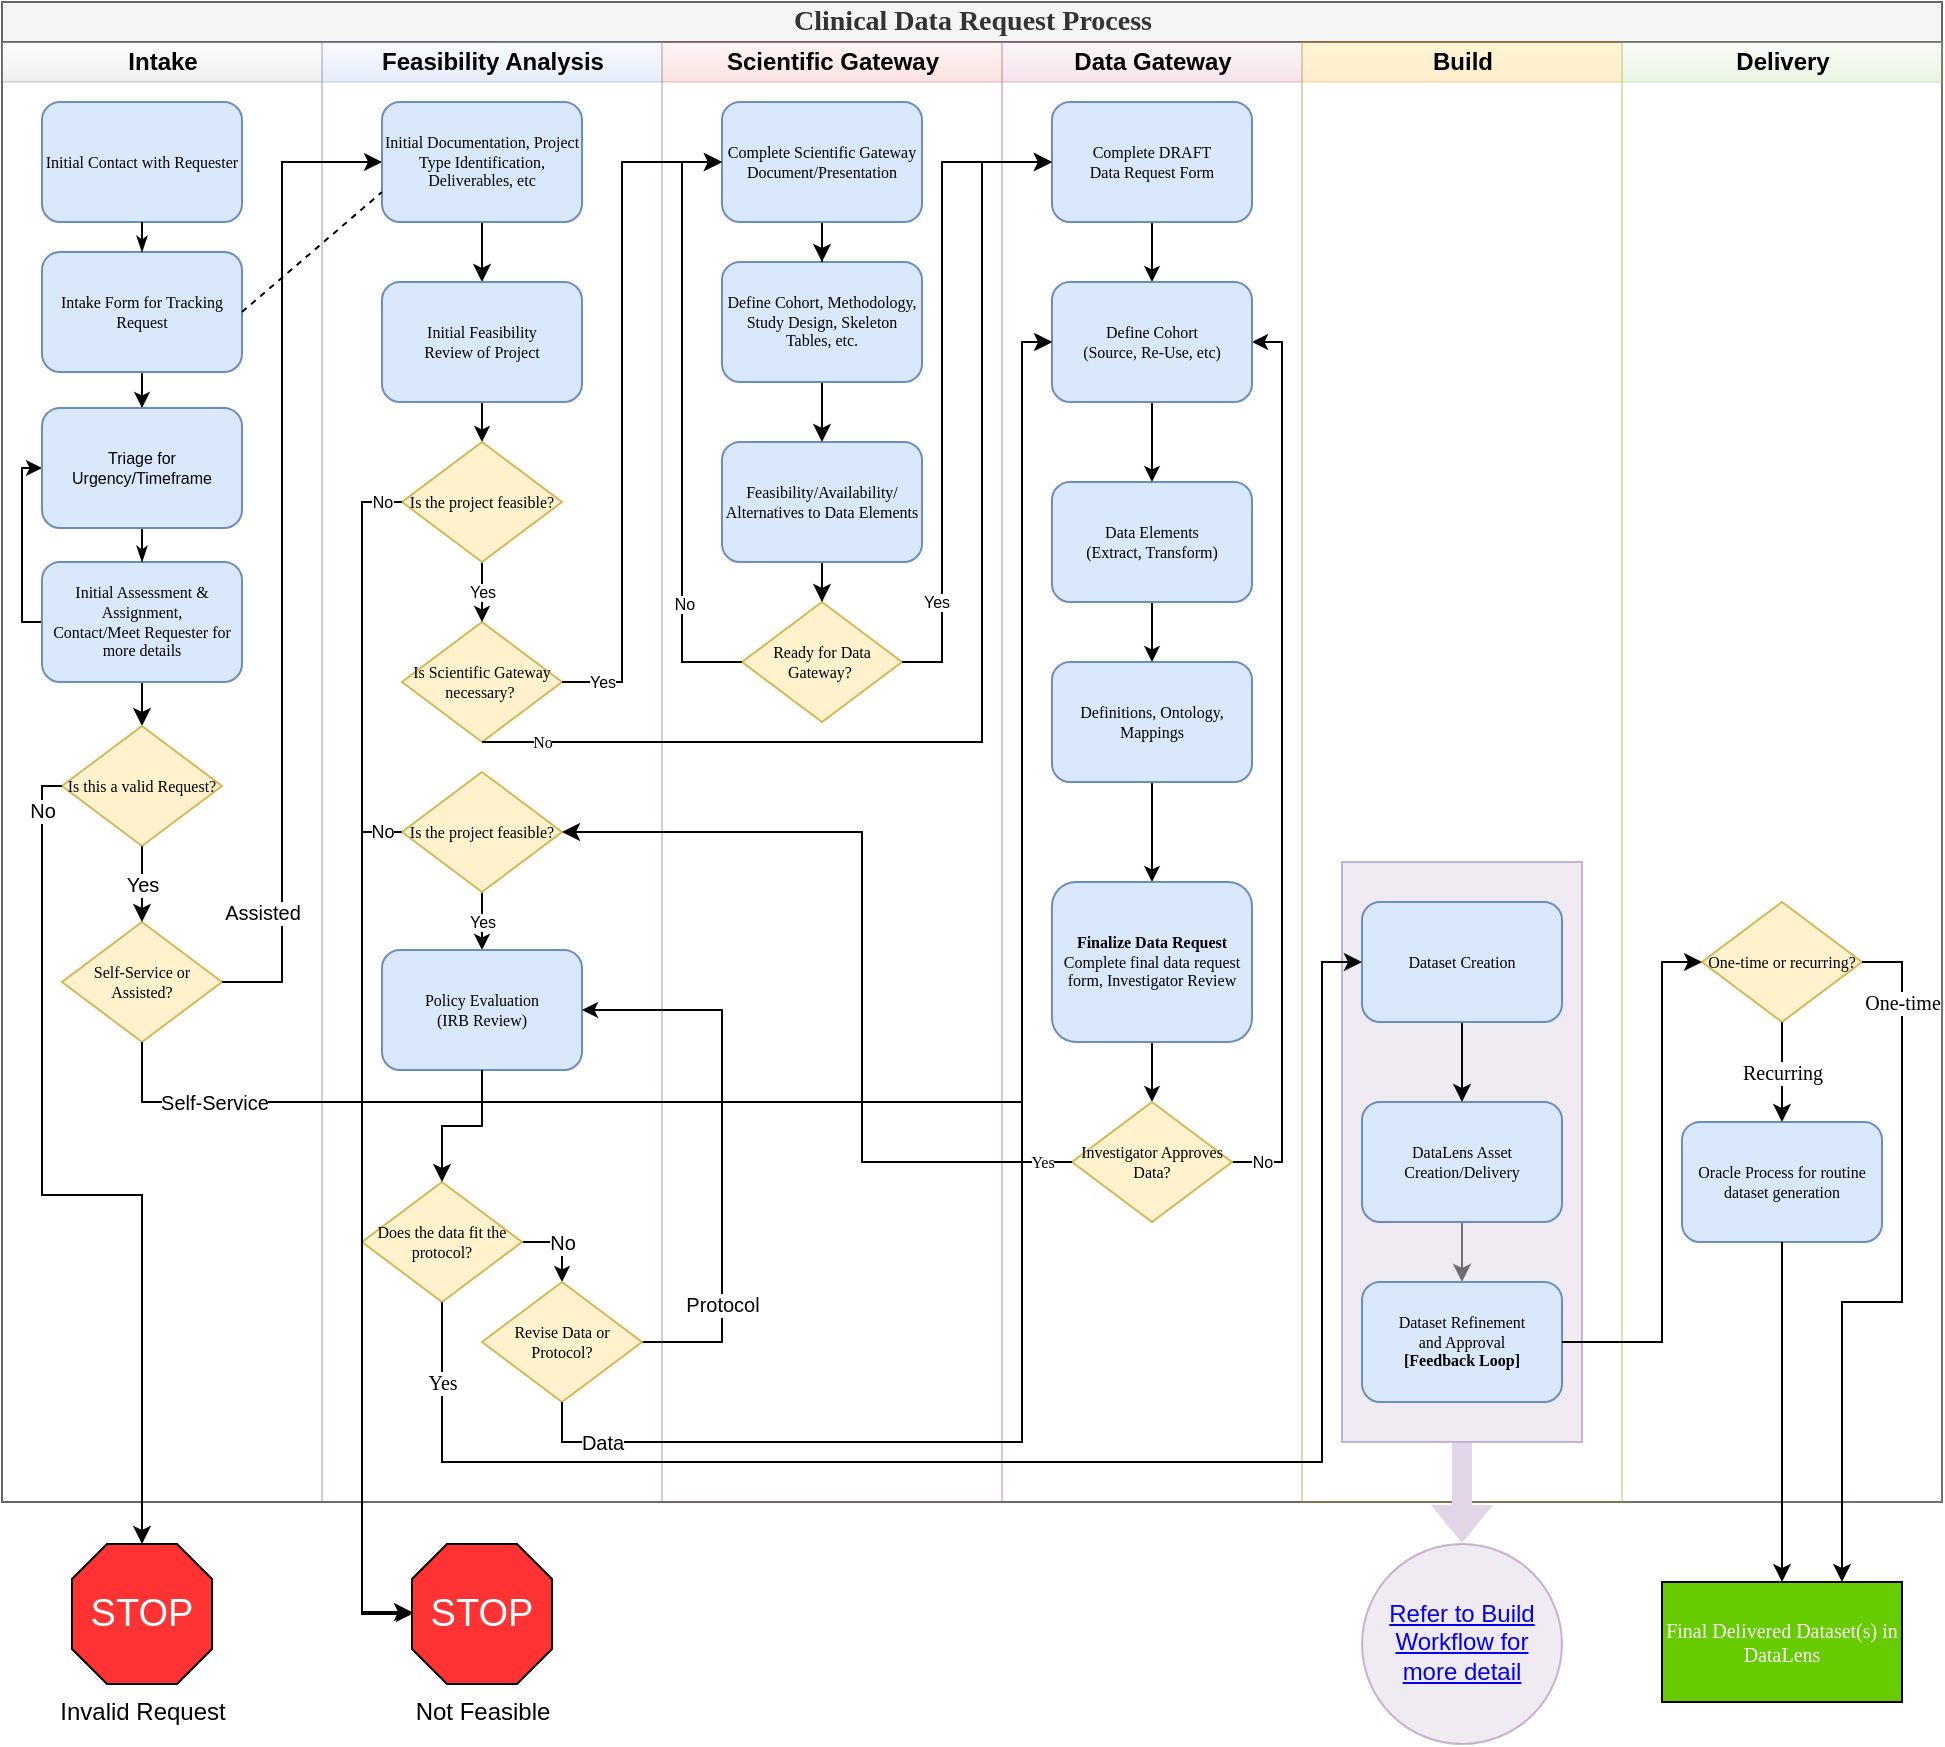 <mxfile version="20.2.4" type="github" pages="7">
  <diagram name="Overall Workflow" id="74e2e168-ea6b-b213-b513-2b3c1d86103e">
    <mxGraphModel dx="1016" dy="593" grid="1" gridSize="10" guides="1" tooltips="1" connect="1" arrows="1" fold="1" page="1" pageScale="1" pageWidth="1100" pageHeight="850" background="none" math="0" shadow="0">
      <root>
        <mxCell id="0" />
        <mxCell id="1" parent="0" />
        <mxCell id="77e6c97f196da883-1" value="Clinical Data Request Process" style="swimlane;html=1;childLayout=stackLayout;startSize=20;rounded=0;shadow=0;labelBackgroundColor=none;strokeWidth=1;fontFamily=Verdana;fontSize=14;align=center;fillColor=#f5f5f5;fontColor=#333333;strokeColor=#666666;" parent="1" vertex="1">
          <mxGeometry x="70" y="40" width="970" height="750" as="geometry" />
        </mxCell>
        <mxCell id="77e6c97f196da883-2" value="Intake" style="swimlane;html=1;startSize=20;strokeColor=#666666;fillStyle=solid;fillColor=#f5f5f5;gradientColor=#b3b3b3;opacity=20;" parent="77e6c97f196da883-1" vertex="1">
          <mxGeometry y="20" width="160" height="730" as="geometry">
            <mxRectangle y="20" width="40" height="730" as="alternateBounds" />
          </mxGeometry>
        </mxCell>
        <mxCell id="77e6c97f196da883-8" value="Initial Contact with Requester" style="rounded=1;whiteSpace=wrap;html=1;shadow=0;labelBackgroundColor=none;strokeWidth=1;fontFamily=Verdana;fontSize=8;align=center;fillColor=#dae8fc;strokeColor=#6c8ebf;" parent="77e6c97f196da883-2" vertex="1">
          <mxGeometry x="20" y="30" width="100" height="60" as="geometry" />
        </mxCell>
        <mxCell id="yHDpTjEjltnuCtVaKtLR-1" value="" style="edgeStyle=orthogonalEdgeStyle;rounded=0;orthogonalLoop=1;jettySize=auto;html=1;fontSize=9;startSize=5;endSize=5;strokeWidth=1;jumpSize=5;" edge="1" parent="77e6c97f196da883-2" source="77e6c97f196da883-9" target="gMHidwRmKzhZoEDE3f5j-1">
          <mxGeometry relative="1" as="geometry" />
        </mxCell>
        <mxCell id="77e6c97f196da883-9" value="Intake Form for Tracking Request" style="rounded=1;whiteSpace=wrap;html=1;shadow=0;labelBackgroundColor=none;strokeWidth=1;fontFamily=Verdana;fontSize=8;align=center;fillColor=#dae8fc;strokeColor=#6c8ebf;" parent="77e6c97f196da883-2" vertex="1">
          <mxGeometry x="20" y="105" width="100" height="60" as="geometry" />
        </mxCell>
        <mxCell id="77e6c97f196da883-26" style="edgeStyle=orthogonalEdgeStyle;rounded=1;html=1;labelBackgroundColor=none;startArrow=none;startFill=0;startSize=5;endArrow=classicThin;endFill=1;endSize=5;jettySize=auto;orthogonalLoop=1;strokeWidth=1;fontFamily=Verdana;fontSize=8;exitX=0.5;exitY=1;exitDx=0;exitDy=0;entryX=0.5;entryY=0;entryDx=0;entryDy=0;" parent="77e6c97f196da883-2" source="77e6c97f196da883-8" target="77e6c97f196da883-9" edge="1">
          <mxGeometry relative="1" as="geometry">
            <mxPoint x="190" y="95" as="targetPoint" />
          </mxGeometry>
        </mxCell>
        <mxCell id="ICng1ieGqrjUcXiE3lIN-3" style="edgeStyle=orthogonalEdgeStyle;rounded=0;orthogonalLoop=1;jettySize=auto;html=1;exitX=0.5;exitY=1;exitDx=0;exitDy=0;entryX=0.5;entryY=0;entryDx=0;entryDy=0;" parent="77e6c97f196da883-2" source="77e6c97f196da883-12" target="77e6c97f196da883-13" edge="1">
          <mxGeometry relative="1" as="geometry" />
        </mxCell>
        <mxCell id="gMHidwRmKzhZoEDE3f5j-3" style="edgeStyle=orthogonalEdgeStyle;rounded=0;orthogonalLoop=1;jettySize=auto;html=1;exitX=0;exitY=0.5;exitDx=0;exitDy=0;entryX=0;entryY=0.5;entryDx=0;entryDy=0;fontSize=9;startSize=5;endSize=5;" parent="77e6c97f196da883-2" source="77e6c97f196da883-12" target="gMHidwRmKzhZoEDE3f5j-1" edge="1">
          <mxGeometry relative="1" as="geometry">
            <Array as="points">
              <mxPoint x="10" y="290" />
              <mxPoint x="10" y="213" />
            </Array>
          </mxGeometry>
        </mxCell>
        <mxCell id="77e6c97f196da883-12" value="Initial Assessment &amp;amp; Assignment, &lt;br&gt;Contact/Meet Requester for more details" style="rounded=1;whiteSpace=wrap;html=1;shadow=0;labelBackgroundColor=none;strokeWidth=1;fontFamily=Verdana;fontSize=8;align=center;fillColor=#dae8fc;strokeColor=#6c8ebf;" parent="77e6c97f196da883-2" vertex="1">
          <mxGeometry x="20" y="260" width="100" height="60" as="geometry" />
        </mxCell>
        <mxCell id="77e6c97f196da883-28" style="edgeStyle=orthogonalEdgeStyle;rounded=1;html=1;labelBackgroundColor=none;startArrow=none;startFill=0;startSize=5;endArrow=classicThin;endFill=1;endSize=5;jettySize=auto;orthogonalLoop=1;strokeWidth=1;fontFamily=Verdana;fontSize=8" parent="77e6c97f196da883-2" source="gMHidwRmKzhZoEDE3f5j-1" target="77e6c97f196da883-12" edge="1">
          <mxGeometry relative="1" as="geometry" />
        </mxCell>
        <mxCell id="77e6c97f196da883-13" value="Is this a valid Request?" style="rhombus;whiteSpace=wrap;html=1;rounded=0;shadow=0;labelBackgroundColor=none;strokeWidth=1;fontFamily=Verdana;fontSize=8;align=center;fillColor=#fff2cc;strokeColor=#d6b656;" parent="77e6c97f196da883-2" vertex="1">
          <mxGeometry x="30" y="342" width="80" height="60" as="geometry" />
        </mxCell>
        <mxCell id="_pnJBIeOAMV3EheFCgYe-14" value="Self-Service or Assisted?" style="rhombus;whiteSpace=wrap;html=1;rounded=0;shadow=0;labelBackgroundColor=none;strokeWidth=1;fontFamily=Verdana;fontSize=8;align=center;fillColor=#fff2cc;strokeColor=#d6b656;" parent="77e6c97f196da883-2" vertex="1">
          <mxGeometry x="30" y="440" width="80" height="60" as="geometry" />
        </mxCell>
        <mxCell id="_pnJBIeOAMV3EheFCgYe-15" value="" style="endArrow=classic;html=1;rounded=0;exitX=0.5;exitY=1;exitDx=0;exitDy=0;entryX=0.5;entryY=0;entryDx=0;entryDy=0;" parent="77e6c97f196da883-2" source="77e6c97f196da883-13" target="_pnJBIeOAMV3EheFCgYe-14" edge="1">
          <mxGeometry relative="1" as="geometry">
            <mxPoint x="60" y="410" as="sourcePoint" />
            <mxPoint x="160" y="410" as="targetPoint" />
          </mxGeometry>
        </mxCell>
        <mxCell id="_pnJBIeOAMV3EheFCgYe-16" value="Yes" style="edgeLabel;resizable=0;html=1;align=center;verticalAlign=middle;fontSize=10;" parent="_pnJBIeOAMV3EheFCgYe-15" connectable="0" vertex="1">
          <mxGeometry relative="1" as="geometry" />
        </mxCell>
        <mxCell id="gMHidwRmKzhZoEDE3f5j-1" value="Triage for Urgency/Timeframe" style="rounded=1;whiteSpace=wrap;html=1;fontSize=8;fillColor=#dae8fc;strokeColor=#6c8ebf;" parent="77e6c97f196da883-2" vertex="1">
          <mxGeometry x="20" y="183" width="100" height="60" as="geometry" />
        </mxCell>
        <mxCell id="77e6c97f196da883-3" value="Feasibility Analysis" style="swimlane;html=1;startSize=20;strokeColor=#6c8ebf;fillColor=#dae8fc;gradientColor=#7ea6e0;opacity=20;" parent="77e6c97f196da883-1" vertex="1">
          <mxGeometry x="160" y="20" width="170" height="730" as="geometry" />
        </mxCell>
        <mxCell id="ICng1ieGqrjUcXiE3lIN-17" value="" style="edgeStyle=orthogonalEdgeStyle;rounded=0;orthogonalLoop=1;jettySize=auto;html=1;" parent="77e6c97f196da883-3" source="77e6c97f196da883-15" target="ICng1ieGqrjUcXiE3lIN-16" edge="1">
          <mxGeometry relative="1" as="geometry" />
        </mxCell>
        <mxCell id="77e6c97f196da883-15" value="Initial Documentation, Project Type Identification, Deliverables, etc" style="rounded=1;whiteSpace=wrap;html=1;shadow=0;labelBackgroundColor=none;strokeWidth=1;fontFamily=Verdana;fontSize=8;align=center;fillColor=#dae8fc;strokeColor=#6c8ebf;" parent="77e6c97f196da883-3" vertex="1">
          <mxGeometry x="30" y="30" width="100" height="60" as="geometry" />
        </mxCell>
        <mxCell id="yHDpTjEjltnuCtVaKtLR-23" value="" style="edgeStyle=none;rounded=0;jumpSize=5;orthogonalLoop=1;jettySize=auto;html=1;fontSize=10;endArrow=classic;endFill=1;startSize=5;endSize=5;strokeWidth=1;" edge="1" parent="77e6c97f196da883-3" source="ICng1ieGqrjUcXiE3lIN-16" target="yHDpTjEjltnuCtVaKtLR-22">
          <mxGeometry relative="1" as="geometry" />
        </mxCell>
        <mxCell id="ICng1ieGqrjUcXiE3lIN-16" value="Initial Feasibility &lt;br&gt;Review of Project" style="rounded=1;whiteSpace=wrap;html=1;shadow=0;labelBackgroundColor=none;strokeWidth=1;fontFamily=Verdana;fontSize=8;align=center;fillColor=#dae8fc;strokeColor=#6c8ebf;" parent="77e6c97f196da883-3" vertex="1">
          <mxGeometry x="30" y="120" width="100" height="60" as="geometry" />
        </mxCell>
        <mxCell id="ICng1ieGqrjUcXiE3lIN-28" value="Is Scientific Gateway necessary?&amp;nbsp;" style="rhombus;whiteSpace=wrap;html=1;rounded=0;shadow=0;labelBackgroundColor=none;strokeWidth=1;fontFamily=Verdana;fontSize=8;align=center;fillColor=#fff2cc;strokeColor=#d6b656;" parent="77e6c97f196da883-3" vertex="1">
          <mxGeometry x="40" y="290" width="80" height="60" as="geometry" />
        </mxCell>
        <mxCell id="yHDpTjEjltnuCtVaKtLR-9" value="Yes" style="edgeStyle=orthogonalEdgeStyle;rounded=0;jumpSize=5;orthogonalLoop=1;jettySize=auto;html=1;fontSize=8;startSize=5;endSize=5;strokeWidth=1;" edge="1" parent="77e6c97f196da883-3" source="ICng1ieGqrjUcXiE3lIN-47" target="ICng1ieGqrjUcXiE3lIN-60">
          <mxGeometry relative="1" as="geometry" />
        </mxCell>
        <mxCell id="ICng1ieGqrjUcXiE3lIN-47" value="Is the project feasible?" style="rhombus;whiteSpace=wrap;html=1;rounded=0;shadow=0;labelBackgroundColor=none;strokeWidth=1;fontFamily=Verdana;fontSize=8;align=center;fillColor=#fff2cc;strokeColor=#d6b656;" parent="77e6c97f196da883-3" vertex="1">
          <mxGeometry x="40" y="365" width="80" height="60" as="geometry" />
        </mxCell>
        <mxCell id="yHDpTjEjltnuCtVaKtLR-15" value="No" style="edgeStyle=orthogonalEdgeStyle;rounded=0;jumpSize=5;orthogonalLoop=1;jettySize=auto;html=1;exitX=1;exitY=0.5;exitDx=0;exitDy=0;entryX=0.5;entryY=0;entryDx=0;entryDy=0;fontSize=10;startSize=5;endSize=5;strokeWidth=1;" edge="1" parent="77e6c97f196da883-3" source="ICng1ieGqrjUcXiE3lIN-59" target="yHDpTjEjltnuCtVaKtLR-12">
          <mxGeometry relative="1" as="geometry" />
        </mxCell>
        <mxCell id="ICng1ieGqrjUcXiE3lIN-59" value="Does the data fit the protocol?" style="rhombus;whiteSpace=wrap;html=1;rounded=0;shadow=0;labelBackgroundColor=none;strokeWidth=1;fontFamily=Verdana;fontSize=8;align=center;fillColor=#fff2cc;strokeColor=#d6b656;" parent="77e6c97f196da883-3" vertex="1">
          <mxGeometry x="20" y="570" width="80" height="60" as="geometry" />
        </mxCell>
        <mxCell id="ICng1ieGqrjUcXiE3lIN-60" value="Policy Evaluation &lt;br&gt;(IRB Review)" style="rounded=1;whiteSpace=wrap;html=1;shadow=0;labelBackgroundColor=none;strokeWidth=1;fontFamily=Verdana;fontSize=8;align=center;fillColor=#dae8fc;strokeColor=#6c8ebf;" parent="77e6c97f196da883-3" vertex="1">
          <mxGeometry x="30" y="454" width="100" height="60" as="geometry" />
        </mxCell>
        <mxCell id="ICng1ieGqrjUcXiE3lIN-62" value="" style="edgeStyle=orthogonalEdgeStyle;rounded=0;orthogonalLoop=1;jettySize=auto;html=1;fontFamily=Verdana;fontSize=8;" parent="77e6c97f196da883-3" source="ICng1ieGqrjUcXiE3lIN-60" target="ICng1ieGqrjUcXiE3lIN-59" edge="1">
          <mxGeometry relative="1" as="geometry" />
        </mxCell>
        <mxCell id="yHDpTjEjltnuCtVaKtLR-16" value="Protocol" style="edgeStyle=orthogonalEdgeStyle;rounded=0;jumpSize=5;orthogonalLoop=1;jettySize=auto;html=1;exitX=1;exitY=0.5;exitDx=0;exitDy=0;entryX=1;entryY=0.5;entryDx=0;entryDy=0;fontSize=10;startSize=5;endSize=5;strokeWidth=1;" edge="1" parent="77e6c97f196da883-3" source="yHDpTjEjltnuCtVaKtLR-12" target="ICng1ieGqrjUcXiE3lIN-60">
          <mxGeometry x="-0.571" relative="1" as="geometry">
            <Array as="points">
              <mxPoint x="200" y="650" />
              <mxPoint x="200" y="484" />
            </Array>
            <mxPoint as="offset" />
          </mxGeometry>
        </mxCell>
        <mxCell id="yHDpTjEjltnuCtVaKtLR-12" value="Revise Data or Protocol?" style="rhombus;whiteSpace=wrap;html=1;rounded=0;shadow=0;labelBackgroundColor=none;strokeWidth=1;fontFamily=Verdana;fontSize=8;align=center;fillColor=#fff2cc;strokeColor=#d6b656;" vertex="1" parent="77e6c97f196da883-3">
          <mxGeometry x="80" y="620" width="80" height="60" as="geometry" />
        </mxCell>
        <mxCell id="yHDpTjEjltnuCtVaKtLR-26" value="Yes" style="edgeStyle=none;rounded=0;jumpSize=5;orthogonalLoop=1;jettySize=auto;html=1;exitX=0.5;exitY=1;exitDx=0;exitDy=0;entryX=0.5;entryY=0;entryDx=0;entryDy=0;fontSize=8;endArrow=classic;endFill=1;startSize=5;endSize=5;strokeWidth=1;" edge="1" parent="77e6c97f196da883-3" source="yHDpTjEjltnuCtVaKtLR-22" target="ICng1ieGqrjUcXiE3lIN-28">
          <mxGeometry relative="1" as="geometry" />
        </mxCell>
        <mxCell id="yHDpTjEjltnuCtVaKtLR-22" value="Is the project feasible?" style="rhombus;whiteSpace=wrap;html=1;rounded=0;shadow=0;labelBackgroundColor=none;strokeWidth=1;fontFamily=Verdana;fontSize=8;align=center;fillColor=#fff2cc;strokeColor=#d6b656;" vertex="1" parent="77e6c97f196da883-3">
          <mxGeometry x="40" y="200" width="80" height="60" as="geometry" />
        </mxCell>
        <mxCell id="77e6c97f196da883-4" value="Scientific Gateway" style="swimlane;html=1;startSize=20;strokeColor=#b85450;fillColor=#f8cecc;gradientColor=#ea6b66;opacity=20;" parent="77e6c97f196da883-1" vertex="1">
          <mxGeometry x="330" y="20" width="170" height="730" as="geometry">
            <mxRectangle x="330" y="20" width="40" height="730" as="alternateBounds" />
          </mxGeometry>
        </mxCell>
        <mxCell id="gMHidwRmKzhZoEDE3f5j-11" value="" style="edgeStyle=orthogonalEdgeStyle;rounded=0;orthogonalLoop=1;jettySize=auto;html=1;" parent="77e6c97f196da883-4" source="ICng1ieGqrjUcXiE3lIN-22" target="gMHidwRmKzhZoEDE3f5j-7" edge="1">
          <mxGeometry relative="1" as="geometry" />
        </mxCell>
        <mxCell id="ICng1ieGqrjUcXiE3lIN-22" value="Feasibility/Availability/&lt;br&gt;Alternatives to Data Elements" style="rounded=1;whiteSpace=wrap;html=1;shadow=0;labelBackgroundColor=none;strokeWidth=1;fontFamily=Verdana;fontSize=8;align=center;fillColor=#dae8fc;strokeColor=#6c8ebf;" parent="77e6c97f196da883-4" vertex="1">
          <mxGeometry x="30" y="200" width="100" height="60" as="geometry" />
        </mxCell>
        <mxCell id="ICng1ieGqrjUcXiE3lIN-33" value="" style="edgeStyle=orthogonalEdgeStyle;rounded=0;orthogonalLoop=1;jettySize=auto;html=1;fontFamily=Verdana;fontSize=8;" parent="77e6c97f196da883-4" source="ICng1ieGqrjUcXiE3lIN-29" target="ICng1ieGqrjUcXiE3lIN-22" edge="1">
          <mxGeometry relative="1" as="geometry" />
        </mxCell>
        <mxCell id="ICng1ieGqrjUcXiE3lIN-29" value="&lt;p style=&quot;margin-top: 0pt; margin-bottom: 0pt; margin-left: 0in; direction: ltr; unicode-bidi: embed; word-break: normal;&quot;&gt;Define Cohort, Methodology, Study Design, Skeleton Tables, etc.&lt;/p&gt;" style="rounded=1;whiteSpace=wrap;html=1;shadow=0;labelBackgroundColor=none;strokeWidth=1;fontFamily=Verdana;fontSize=8;align=center;fillColor=#dae8fc;strokeColor=#6c8ebf;" parent="77e6c97f196da883-4" vertex="1">
          <mxGeometry x="30" y="110" width="100" height="60" as="geometry" />
        </mxCell>
        <mxCell id="gMHidwRmKzhZoEDE3f5j-5" value="" style="edgeStyle=orthogonalEdgeStyle;rounded=0;orthogonalLoop=1;jettySize=auto;html=1;" parent="77e6c97f196da883-4" source="gMHidwRmKzhZoEDE3f5j-4" target="ICng1ieGqrjUcXiE3lIN-29" edge="1">
          <mxGeometry relative="1" as="geometry" />
        </mxCell>
        <mxCell id="gMHidwRmKzhZoEDE3f5j-4" value="&lt;p style=&quot;margin-top: 0pt; margin-bottom: 0pt; margin-left: 0in; direction: ltr; unicode-bidi: embed; word-break: normal;&quot;&gt;Complete Scientific Gateway Document/Presentation&lt;/p&gt;" style="rounded=1;whiteSpace=wrap;html=1;shadow=0;labelBackgroundColor=none;strokeWidth=1;fontFamily=Verdana;fontSize=8;align=center;fillColor=#dae8fc;strokeColor=#6c8ebf;" parent="77e6c97f196da883-4" vertex="1">
          <mxGeometry x="30" y="30" width="100" height="60" as="geometry" />
        </mxCell>
        <mxCell id="gMHidwRmKzhZoEDE3f5j-7" value="Ready for Data Gateway?&amp;nbsp;" style="rhombus;whiteSpace=wrap;html=1;rounded=0;shadow=0;labelBackgroundColor=none;strokeWidth=1;fontFamily=Verdana;fontSize=8;align=center;fillColor=#fff2cc;strokeColor=#d6b656;" parent="77e6c97f196da883-4" vertex="1">
          <mxGeometry x="40" y="280" width="80" height="60" as="geometry" />
        </mxCell>
        <mxCell id="gMHidwRmKzhZoEDE3f5j-8" value="" style="edgeStyle=orthogonalEdgeStyle;rounded=0;orthogonalLoop=1;jettySize=auto;html=1;entryX=0;entryY=0.5;entryDx=0;entryDy=0;exitX=0;exitY=0.5;exitDx=0;exitDy=0;" parent="77e6c97f196da883-4" source="gMHidwRmKzhZoEDE3f5j-7" target="gMHidwRmKzhZoEDE3f5j-4" edge="1">
          <mxGeometry relative="1" as="geometry" />
        </mxCell>
        <mxCell id="gMHidwRmKzhZoEDE3f5j-9" value="No" style="edgeLabel;html=1;align=center;verticalAlign=middle;resizable=0;points=[];fontSize=8;" parent="gMHidwRmKzhZoEDE3f5j-8" vertex="1" connectable="0">
          <mxGeometry x="-0.462" y="-1" relative="1" as="geometry">
            <mxPoint y="21" as="offset" />
          </mxGeometry>
        </mxCell>
        <mxCell id="77e6c97f196da883-5" value="Data Gateway" style="swimlane;html=1;startSize=20;strokeColor=#996185;fillColor=#e6d0de;gradientColor=#d5739d;opacity=20;" parent="77e6c97f196da883-1" vertex="1">
          <mxGeometry x="500" y="20" width="150" height="730" as="geometry">
            <mxRectangle x="500" y="20" width="40" height="730" as="alternateBounds" />
          </mxGeometry>
        </mxCell>
        <mxCell id="yHDpTjEjltnuCtVaKtLR-5" value="" style="edgeStyle=orthogonalEdgeStyle;rounded=0;jumpSize=5;orthogonalLoop=1;jettySize=auto;html=1;fontSize=8;startSize=5;endSize=5;strokeWidth=1;" edge="1" parent="77e6c97f196da883-5" source="ICng1ieGqrjUcXiE3lIN-39" target="ICng1ieGqrjUcXiE3lIN-55">
          <mxGeometry relative="1" as="geometry" />
        </mxCell>
        <mxCell id="ICng1ieGqrjUcXiE3lIN-39" value="Definitions, Ontology, Mappings" style="rounded=1;whiteSpace=wrap;html=1;shadow=0;labelBackgroundColor=none;strokeWidth=1;fontFamily=Verdana;fontSize=8;align=center;fillColor=#dae8fc;strokeColor=#6c8ebf;" parent="77e6c97f196da883-5" vertex="1">
          <mxGeometry x="25" y="310" width="100" height="60" as="geometry" />
        </mxCell>
        <mxCell id="yHDpTjEjltnuCtVaKtLR-10" value="No" style="edgeStyle=orthogonalEdgeStyle;rounded=0;jumpSize=5;orthogonalLoop=1;jettySize=auto;html=1;exitX=1;exitY=0.5;exitDx=0;exitDy=0;entryX=1;entryY=0.5;entryDx=0;entryDy=0;fontSize=8;startSize=5;endSize=5;strokeWidth=1;" edge="1" parent="77e6c97f196da883-5" source="yHDpTjEjltnuCtVaKtLR-18" target="xTw9N4nuaXY8unLrCTud-1">
          <mxGeometry x="-0.933" relative="1" as="geometry">
            <Array as="points">
              <mxPoint x="140" y="560" />
              <mxPoint x="140" y="150" />
            </Array>
            <mxPoint as="offset" />
          </mxGeometry>
        </mxCell>
        <mxCell id="yHDpTjEjltnuCtVaKtLR-19" value="" style="edgeStyle=orthogonalEdgeStyle;rounded=0;jumpSize=5;orthogonalLoop=1;jettySize=auto;html=1;fontSize=10;startSize=5;endSize=5;strokeWidth=1;" edge="1" parent="77e6c97f196da883-5" source="ICng1ieGqrjUcXiE3lIN-55" target="yHDpTjEjltnuCtVaKtLR-18">
          <mxGeometry relative="1" as="geometry" />
        </mxCell>
        <mxCell id="ICng1ieGqrjUcXiE3lIN-55" value="&lt;b&gt;Finalize Data Request&lt;br&gt;&lt;/b&gt;Complete final data request form, Investigator Review" style="rounded=1;whiteSpace=wrap;html=1;shadow=0;labelBackgroundColor=none;strokeWidth=1;fontFamily=Verdana;fontSize=8;align=center;fillColor=#dae8fc;strokeColor=#6c8ebf;" parent="77e6c97f196da883-5" vertex="1">
          <mxGeometry x="25" y="420" width="100" height="80" as="geometry" />
        </mxCell>
        <mxCell id="yHDpTjEjltnuCtVaKtLR-8" value="" style="edgeStyle=orthogonalEdgeStyle;rounded=0;jumpSize=5;orthogonalLoop=1;jettySize=auto;html=1;fontSize=8;startSize=5;endSize=5;strokeWidth=1;" edge="1" parent="77e6c97f196da883-5" source="ICng1ieGqrjUcXiE3lIN-25" target="ICng1ieGqrjUcXiE3lIN-39">
          <mxGeometry relative="1" as="geometry" />
        </mxCell>
        <mxCell id="ICng1ieGqrjUcXiE3lIN-25" value="Data Elements&lt;br&gt;(Extract, Transform)" style="rounded=1;whiteSpace=wrap;html=1;shadow=0;labelBackgroundColor=none;strokeWidth=1;fontFamily=Verdana;fontSize=8;align=center;fillColor=#dae8fc;strokeColor=#6c8ebf;" parent="77e6c97f196da883-5" vertex="1">
          <mxGeometry x="25" y="220" width="100" height="60" as="geometry" />
        </mxCell>
        <mxCell id="yHDpTjEjltnuCtVaKtLR-6" value="" style="edgeStyle=orthogonalEdgeStyle;rounded=0;jumpSize=5;orthogonalLoop=1;jettySize=auto;html=1;fontSize=8;startSize=5;endSize=5;strokeWidth=1;" edge="1" parent="77e6c97f196da883-5" source="gMHidwRmKzhZoEDE3f5j-12" target="xTw9N4nuaXY8unLrCTud-1">
          <mxGeometry relative="1" as="geometry" />
        </mxCell>
        <mxCell id="gMHidwRmKzhZoEDE3f5j-12" value="Complete DRAFT &lt;br&gt;Data Request Form" style="rounded=1;whiteSpace=wrap;html=1;shadow=0;labelBackgroundColor=none;strokeWidth=1;fontFamily=Verdana;fontSize=8;align=center;fillColor=#dae8fc;strokeColor=#6c8ebf;" parent="77e6c97f196da883-5" vertex="1">
          <mxGeometry x="25" y="30" width="100" height="60" as="geometry" />
        </mxCell>
        <mxCell id="yHDpTjEjltnuCtVaKtLR-7" value="" style="edgeStyle=orthogonalEdgeStyle;rounded=0;jumpSize=5;orthogonalLoop=1;jettySize=auto;html=1;fontSize=8;startSize=5;endSize=5;strokeWidth=1;" edge="1" parent="77e6c97f196da883-5" source="xTw9N4nuaXY8unLrCTud-1" target="ICng1ieGqrjUcXiE3lIN-25">
          <mxGeometry relative="1" as="geometry" />
        </mxCell>
        <mxCell id="xTw9N4nuaXY8unLrCTud-1" value="Define Cohort&lt;br&gt;(Source, Re-Use, etc)" style="rounded=1;whiteSpace=wrap;html=1;shadow=0;labelBackgroundColor=none;strokeWidth=1;fontFamily=Verdana;fontSize=8;align=center;fillColor=#dae8fc;strokeColor=#6c8ebf;" parent="77e6c97f196da883-5" vertex="1">
          <mxGeometry x="25" y="120" width="100" height="60" as="geometry" />
        </mxCell>
        <mxCell id="yHDpTjEjltnuCtVaKtLR-18" value="Investigator Approves Data?" style="rhombus;whiteSpace=wrap;html=1;rounded=0;shadow=0;labelBackgroundColor=none;strokeWidth=1;fontFamily=Verdana;fontSize=8;align=center;fillColor=#fff2cc;strokeColor=#d6b656;" vertex="1" parent="77e6c97f196da883-5">
          <mxGeometry x="35" y="530" width="80" height="60" as="geometry" />
        </mxCell>
        <mxCell id="77e6c97f196da883-6" value="Build" style="swimlane;html=1;startSize=20;strokeColor=#d79b00;fillColor=#ffcd28;gradientColor=#ffa500;opacity=20;" parent="77e6c97f196da883-1" vertex="1">
          <mxGeometry x="650" y="20" width="160" height="730" as="geometry" />
        </mxCell>
        <mxCell id="ICng1ieGqrjUcXiE3lIN-76" value="" style="edgeStyle=orthogonalEdgeStyle;rounded=0;orthogonalLoop=1;jettySize=auto;html=1;fontFamily=Verdana;fontSize=8;" parent="77e6c97f196da883-6" source="ICng1ieGqrjUcXiE3lIN-65" target="ICng1ieGqrjUcXiE3lIN-75" edge="1">
          <mxGeometry relative="1" as="geometry" />
        </mxCell>
        <mxCell id="Co1qwD8KeL7HL2fnkDNT-9" value="" style="rounded=0;whiteSpace=wrap;html=1;fontSize=19;fillColor=#e1d5e7;opacity=50;strokeColor=#9673a6;" parent="77e6c97f196da883-6" vertex="1">
          <mxGeometry x="20" y="410" width="120" height="290" as="geometry" />
        </mxCell>
        <mxCell id="ICng1ieGqrjUcXiE3lIN-65" value="DataLens Asset Creation/Delivery" style="rounded=1;whiteSpace=wrap;html=1;shadow=0;labelBackgroundColor=none;strokeWidth=1;fontFamily=Verdana;fontSize=8;align=center;fillColor=#dae8fc;strokeColor=#6c8ebf;" parent="77e6c97f196da883-6" vertex="1">
          <mxGeometry x="30" y="530" width="100" height="60" as="geometry" />
        </mxCell>
        <mxCell id="ICng1ieGqrjUcXiE3lIN-74" value="" style="edgeStyle=orthogonalEdgeStyle;rounded=0;orthogonalLoop=1;jettySize=auto;html=1;fontFamily=Verdana;fontSize=8;" parent="77e6c97f196da883-6" source="ICng1ieGqrjUcXiE3lIN-73" target="ICng1ieGqrjUcXiE3lIN-65" edge="1">
          <mxGeometry relative="1" as="geometry" />
        </mxCell>
        <mxCell id="ICng1ieGqrjUcXiE3lIN-73" value="Dataset Creation" style="rounded=1;whiteSpace=wrap;html=1;shadow=0;labelBackgroundColor=none;strokeWidth=1;fontFamily=Verdana;fontSize=8;align=center;fillColor=#dae8fc;strokeColor=#6c8ebf;" parent="77e6c97f196da883-6" vertex="1">
          <mxGeometry x="30" y="430" width="100" height="60" as="geometry" />
        </mxCell>
        <mxCell id="ICng1ieGqrjUcXiE3lIN-75" value="Dataset Refinement &lt;br&gt;and Approval&lt;br&gt;&lt;b&gt;[Feedback Loop]&lt;/b&gt;" style="rounded=1;whiteSpace=wrap;html=1;shadow=0;labelBackgroundColor=none;strokeWidth=1;fontFamily=Verdana;fontSize=8;align=center;fillColor=#dae8fc;strokeColor=#6c8ebf;" parent="77e6c97f196da883-6" vertex="1">
          <mxGeometry x="30" y="620" width="100" height="60" as="geometry" />
        </mxCell>
        <mxCell id="77e6c97f196da883-7" value="Delivery" style="swimlane;html=1;startSize=20;strokeColor=#82b366;fillColor=#d5e8d4;gradientColor=#97d077;opacity=20;" parent="77e6c97f196da883-1" vertex="1">
          <mxGeometry x="810" y="20" width="160" height="730" as="geometry" />
        </mxCell>
        <mxCell id="ICng1ieGqrjUcXiE3lIN-77" value="Oracle Process for routine dataset generation" style="rounded=1;whiteSpace=wrap;html=1;shadow=0;labelBackgroundColor=none;strokeWidth=1;fontFamily=Verdana;fontSize=8;align=center;fillColor=#dae8fc;strokeColor=#6c8ebf;" parent="77e6c97f196da883-7" vertex="1">
          <mxGeometry x="30" y="540" width="100" height="60" as="geometry" />
        </mxCell>
        <mxCell id="ICng1ieGqrjUcXiE3lIN-79" value="One-time or recurring?" style="rhombus;whiteSpace=wrap;html=1;rounded=0;shadow=0;labelBackgroundColor=none;strokeWidth=1;fontFamily=Verdana;fontSize=8;align=center;fillColor=#fff2cc;strokeColor=#d6b656;" parent="77e6c97f196da883-7" vertex="1">
          <mxGeometry x="40" y="430" width="80" height="60" as="geometry" />
        </mxCell>
        <mxCell id="ICng1ieGqrjUcXiE3lIN-81" value="" style="endArrow=classic;html=1;rounded=0;fontFamily=Verdana;fontSize=8;exitX=0.5;exitY=1;exitDx=0;exitDy=0;entryX=0.5;entryY=0;entryDx=0;entryDy=0;" parent="77e6c97f196da883-7" source="ICng1ieGqrjUcXiE3lIN-79" target="ICng1ieGqrjUcXiE3lIN-77" edge="1">
          <mxGeometry relative="1" as="geometry">
            <mxPoint x="-230" y="490" as="sourcePoint" />
            <mxPoint x="-130" y="490" as="targetPoint" />
          </mxGeometry>
        </mxCell>
        <mxCell id="ICng1ieGqrjUcXiE3lIN-82" value="Recurring" style="edgeLabel;resizable=0;html=1;align=center;verticalAlign=middle;fontFamily=Verdana;fontSize=10;fillColor=#FFFFFF;" parent="ICng1ieGqrjUcXiE3lIN-81" connectable="0" vertex="1">
          <mxGeometry relative="1" as="geometry" />
        </mxCell>
        <mxCell id="ICng1ieGqrjUcXiE3lIN-31" value="" style="endArrow=classic;html=1;rounded=0;exitX=1;exitY=0.5;exitDx=0;exitDy=0;entryX=0;entryY=0.5;entryDx=0;entryDy=0;edgeStyle=orthogonalEdgeStyle;" parent="77e6c97f196da883-1" source="ICng1ieGqrjUcXiE3lIN-28" target="gMHidwRmKzhZoEDE3f5j-4" edge="1">
          <mxGeometry relative="1" as="geometry">
            <mxPoint x="340" y="300" as="sourcePoint" />
            <mxPoint x="440" y="300" as="targetPoint" />
            <Array as="points">
              <mxPoint x="310" y="340" />
              <mxPoint x="310" y="80" />
            </Array>
          </mxGeometry>
        </mxCell>
        <mxCell id="ICng1ieGqrjUcXiE3lIN-32" value="Yes" style="edgeLabel;resizable=0;html=1;align=center;verticalAlign=middle;fontSize=8;" parent="ICng1ieGqrjUcXiE3lIN-31" connectable="0" vertex="1">
          <mxGeometry relative="1" as="geometry">
            <mxPoint x="-10" y="140" as="offset" />
          </mxGeometry>
        </mxCell>
        <mxCell id="ICng1ieGqrjUcXiE3lIN-69" value="" style="endArrow=classic;html=1;rounded=0;fontFamily=Verdana;fontSize=8;exitX=0.5;exitY=1;exitDx=0;exitDy=0;entryX=0;entryY=0.5;entryDx=0;entryDy=0;edgeStyle=orthogonalEdgeStyle;" parent="77e6c97f196da883-1" source="ICng1ieGqrjUcXiE3lIN-59" target="ICng1ieGqrjUcXiE3lIN-73" edge="1">
          <mxGeometry relative="1" as="geometry">
            <mxPoint x="370" y="690" as="sourcePoint" />
            <mxPoint x="470" y="690" as="targetPoint" />
            <Array as="points">
              <mxPoint x="220" y="730" />
              <mxPoint x="660" y="730" />
              <mxPoint x="660" y="480" />
            </Array>
          </mxGeometry>
        </mxCell>
        <mxCell id="ICng1ieGqrjUcXiE3lIN-70" value="Yes" style="edgeLabel;resizable=0;html=1;align=center;verticalAlign=middle;fontFamily=Verdana;fontSize=10;" parent="ICng1ieGqrjUcXiE3lIN-69" connectable="0" vertex="1">
          <mxGeometry relative="1" as="geometry">
            <mxPoint x="-315" y="-40" as="offset" />
          </mxGeometry>
        </mxCell>
        <mxCell id="ICng1ieGqrjUcXiE3lIN-80" style="edgeStyle=orthogonalEdgeStyle;rounded=0;orthogonalLoop=1;jettySize=auto;html=1;exitX=1;exitY=0.5;exitDx=0;exitDy=0;entryX=0;entryY=0.5;entryDx=0;entryDy=0;fontFamily=Verdana;fontSize=8;" parent="77e6c97f196da883-1" source="ICng1ieGqrjUcXiE3lIN-75" target="ICng1ieGqrjUcXiE3lIN-79" edge="1">
          <mxGeometry relative="1" as="geometry">
            <Array as="points">
              <mxPoint x="830" y="670" />
              <mxPoint x="830" y="480" />
            </Array>
          </mxGeometry>
        </mxCell>
        <mxCell id="_pnJBIeOAMV3EheFCgYe-17" value="" style="endArrow=classic;html=1;rounded=0;exitX=1;exitY=0.5;exitDx=0;exitDy=0;entryX=0;entryY=0.5;entryDx=0;entryDy=0;edgeStyle=orthogonalEdgeStyle;" parent="77e6c97f196da883-1" source="_pnJBIeOAMV3EheFCgYe-14" target="77e6c97f196da883-15" edge="1">
          <mxGeometry relative="1" as="geometry">
            <mxPoint x="100" y="510" as="sourcePoint" />
            <mxPoint x="200" y="510" as="targetPoint" />
            <Array as="points">
              <mxPoint x="140" y="490" />
              <mxPoint x="140" y="80" />
            </Array>
          </mxGeometry>
        </mxCell>
        <mxCell id="_pnJBIeOAMV3EheFCgYe-18" value="Assisted" style="edgeLabel;resizable=0;html=1;align=center;verticalAlign=middle;fontSize=10;" parent="_pnJBIeOAMV3EheFCgYe-17" connectable="0" vertex="1">
          <mxGeometry relative="1" as="geometry">
            <mxPoint x="-10" y="180" as="offset" />
          </mxGeometry>
        </mxCell>
        <mxCell id="_pnJBIeOAMV3EheFCgYe-19" value="" style="endArrow=classic;html=1;rounded=0;exitX=0.5;exitY=1;exitDx=0;exitDy=0;entryX=0;entryY=0.5;entryDx=0;entryDy=0;edgeStyle=orthogonalEdgeStyle;" parent="77e6c97f196da883-1" source="_pnJBIeOAMV3EheFCgYe-14" target="xTw9N4nuaXY8unLrCTud-1" edge="1">
          <mxGeometry relative="1" as="geometry">
            <mxPoint x="80" y="550" as="sourcePoint" />
            <mxPoint x="180" y="550" as="targetPoint" />
            <Array as="points">
              <mxPoint x="70" y="550" />
              <mxPoint x="510" y="550" />
              <mxPoint x="510" y="170" />
            </Array>
          </mxGeometry>
        </mxCell>
        <mxCell id="_pnJBIeOAMV3EheFCgYe-20" value="Self-Service" style="edgeLabel;resizable=0;html=1;align=center;verticalAlign=middle;fontSize=10;" parent="_pnJBIeOAMV3EheFCgYe-19" connectable="0" vertex="1">
          <mxGeometry relative="1" as="geometry">
            <mxPoint x="-367" as="offset" />
          </mxGeometry>
        </mxCell>
        <mxCell id="gMHidwRmKzhZoEDE3f5j-10" value="" style="edgeStyle=orthogonalEdgeStyle;rounded=0;orthogonalLoop=1;jettySize=auto;html=1;entryX=0;entryY=0.5;entryDx=0;entryDy=0;" parent="77e6c97f196da883-1" source="gMHidwRmKzhZoEDE3f5j-7" target="gMHidwRmKzhZoEDE3f5j-12" edge="1">
          <mxGeometry relative="1" as="geometry">
            <Array as="points">
              <mxPoint x="470" y="330" />
              <mxPoint x="470" y="80" />
            </Array>
          </mxGeometry>
        </mxCell>
        <mxCell id="yHDpTjEjltnuCtVaKtLR-2" value="Yes" style="edgeLabel;html=1;align=center;verticalAlign=middle;resizable=0;points=[];fontSize=8;" vertex="1" connectable="0" parent="gMHidwRmKzhZoEDE3f5j-10">
          <mxGeometry x="-0.021" y="2" relative="1" as="geometry">
            <mxPoint x="-1" y="109" as="offset" />
          </mxGeometry>
        </mxCell>
        <mxCell id="ICng1ieGqrjUcXiE3lIN-37" value="" style="endArrow=classic;html=1;rounded=0;fontFamily=Verdana;fontSize=8;exitX=0.5;exitY=1;exitDx=0;exitDy=0;entryX=0;entryY=0.5;entryDx=0;entryDy=0;edgeStyle=orthogonalEdgeStyle;" parent="77e6c97f196da883-1" source="ICng1ieGqrjUcXiE3lIN-28" target="gMHidwRmKzhZoEDE3f5j-12" edge="1">
          <mxGeometry relative="1" as="geometry">
            <mxPoint x="230" y="440" as="sourcePoint" />
            <mxPoint x="240" y="355" as="targetPoint" />
            <Array as="points">
              <mxPoint x="240" y="370" />
              <mxPoint x="490" y="370" />
              <mxPoint x="490" y="80" />
            </Array>
          </mxGeometry>
        </mxCell>
        <mxCell id="ICng1ieGqrjUcXiE3lIN-38" value="No" style="edgeLabel;resizable=0;html=1;align=center;verticalAlign=middle;fontFamily=Verdana;fontSize=8;" parent="ICng1ieGqrjUcXiE3lIN-37" connectable="0" vertex="1">
          <mxGeometry relative="1" as="geometry">
            <mxPoint x="-220" y="37" as="offset" />
          </mxGeometry>
        </mxCell>
        <mxCell id="ICng1ieGqrjUcXiE3lIN-49" value="Yes" style="endArrow=classic;html=1;rounded=0;fontFamily=Verdana;fontSize=8;exitX=0;exitY=0.5;exitDx=0;exitDy=0;edgeStyle=orthogonalEdgeStyle;" parent="77e6c97f196da883-1" source="yHDpTjEjltnuCtVaKtLR-18" target="ICng1ieGqrjUcXiE3lIN-47" edge="1">
          <mxGeometry x="-0.929" relative="1" as="geometry">
            <mxPoint x="240" y="415" as="sourcePoint" />
            <mxPoint x="350" y="460" as="targetPoint" />
            <Array as="points">
              <mxPoint x="430" y="580" />
              <mxPoint x="430" y="415" />
            </Array>
            <mxPoint as="offset" />
          </mxGeometry>
        </mxCell>
        <mxCell id="yHDpTjEjltnuCtVaKtLR-17" value="Data" style="edgeStyle=orthogonalEdgeStyle;rounded=0;jumpSize=5;orthogonalLoop=1;jettySize=auto;html=1;exitX=0.5;exitY=1;exitDx=0;exitDy=0;entryX=0;entryY=0.5;entryDx=0;entryDy=0;fontSize=10;startSize=5;endSize=5;strokeWidth=1;" edge="1" parent="77e6c97f196da883-1" source="yHDpTjEjltnuCtVaKtLR-12" target="xTw9N4nuaXY8unLrCTud-1">
          <mxGeometry x="-0.902" relative="1" as="geometry">
            <Array as="points">
              <mxPoint x="280" y="720" />
              <mxPoint x="510" y="720" />
              <mxPoint x="510" y="170" />
            </Array>
            <mxPoint as="offset" />
          </mxGeometry>
        </mxCell>
        <mxCell id="yHDpTjEjltnuCtVaKtLR-21" style="rounded=0;jumpSize=5;orthogonalLoop=1;jettySize=auto;html=1;exitX=1;exitY=0.5;exitDx=0;exitDy=0;entryX=0;entryY=0.75;entryDx=0;entryDy=0;fontSize=10;startSize=5;endSize=5;strokeWidth=1;dashed=1;endArrow=none;endFill=0;" edge="1" parent="77e6c97f196da883-1" source="77e6c97f196da883-9" target="77e6c97f196da883-15">
          <mxGeometry relative="1" as="geometry" />
        </mxCell>
        <mxCell id="ICng1ieGqrjUcXiE3lIN-4" value="" style="endArrow=classic;html=1;rounded=0;exitX=0;exitY=0.5;exitDx=0;exitDy=0;entryX=0.5;entryY=0;entryDx=0;entryDy=0;entryPerimeter=0;edgeStyle=orthogonalEdgeStyle;" parent="1" source="77e6c97f196da883-13" target="ICng1ieGqrjUcXiE3lIN-2" edge="1">
          <mxGeometry relative="1" as="geometry">
            <mxPoint x="110" y="520" as="sourcePoint" />
            <mxPoint x="210" y="520" as="targetPoint" />
          </mxGeometry>
        </mxCell>
        <mxCell id="ICng1ieGqrjUcXiE3lIN-5" value="No" style="edgeLabel;resizable=0;html=1;align=center;verticalAlign=middle;fontSize=10;" parent="ICng1ieGqrjUcXiE3lIN-4" connectable="0" vertex="1">
          <mxGeometry relative="1" as="geometry">
            <mxPoint x="-5" y="-193" as="offset" />
          </mxGeometry>
        </mxCell>
        <mxCell id="ICng1ieGqrjUcXiE3lIN-78" value="&lt;font color=&quot;#ffffff&quot; style=&quot;font-size: 10px;&quot;&gt;Final Delivered Dataset(s) in DataLens&lt;/font&gt;" style="rounded=0;whiteSpace=wrap;html=1;fontFamily=Verdana;fontSize=8;fillColor=#66CC00;" parent="1" vertex="1">
          <mxGeometry x="900" y="830" width="120" height="60" as="geometry" />
        </mxCell>
        <mxCell id="ICng1ieGqrjUcXiE3lIN-83" style="edgeStyle=orthogonalEdgeStyle;rounded=0;orthogonalLoop=1;jettySize=auto;html=1;exitX=0.5;exitY=1;exitDx=0;exitDy=0;entryX=0.5;entryY=0;entryDx=0;entryDy=0;fontFamily=Verdana;fontSize=8;" parent="1" source="ICng1ieGqrjUcXiE3lIN-77" target="ICng1ieGqrjUcXiE3lIN-78" edge="1">
          <mxGeometry relative="1" as="geometry" />
        </mxCell>
        <mxCell id="ICng1ieGqrjUcXiE3lIN-84" value="" style="endArrow=classic;html=1;rounded=0;fontFamily=Verdana;fontSize=8;exitX=1;exitY=0.5;exitDx=0;exitDy=0;entryX=0.75;entryY=0;entryDx=0;entryDy=0;edgeStyle=orthogonalEdgeStyle;" parent="1" source="ICng1ieGqrjUcXiE3lIN-79" target="ICng1ieGqrjUcXiE3lIN-78" edge="1">
          <mxGeometry relative="1" as="geometry">
            <mxPoint x="650" y="550" as="sourcePoint" />
            <mxPoint x="750" y="550" as="targetPoint" />
            <Array as="points">
              <mxPoint x="1020" y="520" />
              <mxPoint x="1020" y="690" />
              <mxPoint x="990" y="690" />
            </Array>
          </mxGeometry>
        </mxCell>
        <mxCell id="ICng1ieGqrjUcXiE3lIN-85" value="One-time" style="edgeLabel;resizable=0;html=1;align=center;verticalAlign=middle;fontFamily=Verdana;fontSize=10;fillColor=#FFFFFF;" parent="ICng1ieGqrjUcXiE3lIN-84" connectable="0" vertex="1">
          <mxGeometry relative="1" as="geometry">
            <mxPoint y="-140" as="offset" />
          </mxGeometry>
        </mxCell>
        <mxCell id="_pnJBIeOAMV3EheFCgYe-9" value="" style="endArrow=classic;html=1;rounded=0;exitX=0;exitY=0.5;exitDx=0;exitDy=0;edgeStyle=orthogonalEdgeStyle;" parent="1" source="ICng1ieGqrjUcXiE3lIN-47" target="Co1qwD8KeL7HL2fnkDNT-5" edge="1">
          <mxGeometry relative="1" as="geometry">
            <mxPoint x="190" y="590" as="sourcePoint" />
            <mxPoint x="220" y="830" as="targetPoint" />
            <Array as="points">
              <mxPoint x="250" y="455" />
              <mxPoint x="250" y="845" />
            </Array>
          </mxGeometry>
        </mxCell>
        <mxCell id="_pnJBIeOAMV3EheFCgYe-10" value="No" style="edgeLabel;resizable=0;html=1;align=center;verticalAlign=middle;fontSize=9;" parent="_pnJBIeOAMV3EheFCgYe-9" connectable="0" vertex="1">
          <mxGeometry relative="1" as="geometry">
            <mxPoint x="10" y="-198" as="offset" />
          </mxGeometry>
        </mxCell>
        <mxCell id="Co1qwD8KeL7HL2fnkDNT-3" value="" style="group" parent="1" vertex="1" connectable="0">
          <mxGeometry x="105" y="811" width="70" height="70" as="geometry" />
        </mxCell>
        <mxCell id="ICng1ieGqrjUcXiE3lIN-2" value="Invalid Request" style="verticalLabelPosition=bottom;verticalAlign=top;html=1;shape=mxgraph.basic.polygon;polyCoords=[[0.25,0],[0.75,0],[1,0.25],[1,0.75],[0.75,1],[0.25,1],[0,0.75],[0,0.25]];polyline=0;fillColor=#FF3333;" parent="Co1qwD8KeL7HL2fnkDNT-3" vertex="1">
          <mxGeometry width="70" height="70" as="geometry" />
        </mxCell>
        <mxCell id="Co1qwD8KeL7HL2fnkDNT-2" value="STOP" style="text;html=1;align=center;verticalAlign=middle;whiteSpace=wrap;rounded=0;fontSize=19;opacity=50;fontColor=#FFFFFF;" parent="Co1qwD8KeL7HL2fnkDNT-3" vertex="1">
          <mxGeometry x="5" y="20" width="60" height="30" as="geometry" />
        </mxCell>
        <mxCell id="Co1qwD8KeL7HL2fnkDNT-4" value="" style="group" parent="1" vertex="1" connectable="0">
          <mxGeometry x="275" y="811" width="70" height="70" as="geometry" />
        </mxCell>
        <mxCell id="Co1qwD8KeL7HL2fnkDNT-5" value="Not Feasible" style="verticalLabelPosition=bottom;verticalAlign=top;html=1;shape=mxgraph.basic.polygon;polyCoords=[[0.25,0],[0.75,0],[1,0.25],[1,0.75],[0.75,1],[0.25,1],[0,0.75],[0,0.25]];polyline=0;fillColor=#FF3333;" parent="Co1qwD8KeL7HL2fnkDNT-4" vertex="1">
          <mxGeometry width="70" height="70" as="geometry" />
        </mxCell>
        <mxCell id="Co1qwD8KeL7HL2fnkDNT-6" value="STOP" style="text;html=1;align=center;verticalAlign=middle;whiteSpace=wrap;rounded=0;fontSize=19;opacity=50;fontColor=#FFFFFF;" parent="Co1qwD8KeL7HL2fnkDNT-4" vertex="1">
          <mxGeometry x="5" y="20" width="60" height="30" as="geometry" />
        </mxCell>
        <mxCell id="Co1qwD8KeL7HL2fnkDNT-11" value="" style="shape=flexArrow;endArrow=classic;html=1;rounded=0;fontSize=19;fontColor=#FFFFFF;exitX=0.5;exitY=1;exitDx=0;exitDy=0;fillColor=#e1d5e7;strokeColor=none;" parent="1" source="Co1qwD8KeL7HL2fnkDNT-9" target="Co1qwD8KeL7HL2fnkDNT-13" edge="1">
          <mxGeometry width="50" height="50" relative="1" as="geometry">
            <mxPoint x="780" y="871" as="sourcePoint" />
            <mxPoint x="800" y="821" as="targetPoint" />
          </mxGeometry>
        </mxCell>
        <mxCell id="oxkqJvsW4ip-jg9JhXYu-2" value="" style="group" parent="1" vertex="1" connectable="0">
          <mxGeometry x="750" y="811" width="100" height="100" as="geometry" />
        </mxCell>
        <mxCell id="Co1qwD8KeL7HL2fnkDNT-13" value="" style="ellipse;whiteSpace=wrap;html=1;aspect=fixed;fontSize=11;fillColor=#e1d5e7;opacity=50;strokeColor=#9673a6;" parent="oxkqJvsW4ip-jg9JhXYu-2" vertex="1">
          <mxGeometry width="100" height="100" as="geometry" />
        </mxCell>
        <UserObject label="Refer to Build Workflow for more detail" link="data:page/id,b93gqnwrSW7FECcNW-AN" id="oxkqJvsW4ip-jg9JhXYu-1">
          <mxCell style="text;html=1;strokeColor=none;fillColor=none;whiteSpace=wrap;align=center;verticalAlign=middle;fontColor=#0000EE;fontStyle=4;" parent="oxkqJvsW4ip-jg9JhXYu-2" vertex="1">
            <mxGeometry x="10" y="29" width="80" height="40" as="geometry" />
          </mxCell>
        </UserObject>
        <mxCell id="yHDpTjEjltnuCtVaKtLR-27" value="No" style="edgeStyle=orthogonalEdgeStyle;rounded=0;jumpSize=5;orthogonalLoop=1;jettySize=auto;html=1;exitX=0;exitY=0.5;exitDx=0;exitDy=0;fontSize=8;endArrow=classic;endFill=1;startSize=5;endSize=5;strokeWidth=1;" edge="1" parent="1" source="yHDpTjEjltnuCtVaKtLR-22" target="Co1qwD8KeL7HL2fnkDNT-5">
          <mxGeometry x="-0.967" relative="1" as="geometry">
            <Array as="points">
              <mxPoint x="250" y="290" />
              <mxPoint x="250" y="846" />
            </Array>
            <mxPoint as="offset" />
          </mxGeometry>
        </mxCell>
      </root>
    </mxGraphModel>
  </diagram>
  <diagram id="b93gqnwrSW7FECcNW-AN" name="Build Workflow">
    <mxGraphModel dx="1524" dy="889" grid="1" gridSize="10" guides="1" tooltips="1" connect="1" arrows="1" fold="1" page="1" pageScale="1" pageWidth="850" pageHeight="1100" math="0" shadow="0">
      <root>
        <mxCell id="0" />
        <mxCell id="1" parent="0" />
        <mxCell id="Yvfhyada4gueQQQA85GS-10" value="" style="edgeStyle=orthogonalEdgeStyle;rounded=0;orthogonalLoop=1;jettySize=auto;html=1;fontSize=10;fontColor=#000000;" parent="1" source="Yvfhyada4gueQQQA85GS-1" target="Yvfhyada4gueQQQA85GS-6" edge="1">
          <mxGeometry relative="1" as="geometry" />
        </mxCell>
        <mxCell id="Yvfhyada4gueQQQA85GS-19" style="edgeStyle=none;rounded=0;orthogonalLoop=1;jettySize=auto;html=1;exitX=1;exitY=0.5;exitDx=0;exitDy=0;entryX=0;entryY=0.5;entryDx=0;entryDy=0;dashed=1;fontSize=10;fontColor=#000000;endArrow=none;endFill=0;" parent="1" source="Yvfhyada4gueQQQA85GS-1" target="Yvfhyada4gueQQQA85GS-5" edge="1">
          <mxGeometry relative="1" as="geometry" />
        </mxCell>
        <mxCell id="Yvfhyada4gueQQQA85GS-1" value="&lt;font color=&quot;#000000&quot;&gt;Friction Free Form&lt;/font&gt;" style="rounded=1;whiteSpace=wrap;html=1;fontSize=10;arcSize=15;fillColor=#b1ddf0;strokeColor=#10739e;" parent="1" vertex="1">
          <mxGeometry x="100" y="120" width="120" height="60" as="geometry" />
        </mxCell>
        <mxCell id="Yvfhyada4gueQQQA85GS-4" value="" style="edgeStyle=orthogonalEdgeStyle;rounded=0;orthogonalLoop=1;jettySize=auto;html=1;fontSize=10;fontColor=#000000;" parent="1" source="Yvfhyada4gueQQQA85GS-2" target="Yvfhyada4gueQQQA85GS-1" edge="1">
          <mxGeometry relative="1" as="geometry" />
        </mxCell>
        <mxCell id="Yvfhyada4gueQQQA85GS-2" value="Requester" style="shape=umlActor;verticalLabelPosition=bottom;verticalAlign=top;html=1;outlineConnect=0;fontSize=10;" parent="1" vertex="1">
          <mxGeometry x="145" y="10" width="30" height="60" as="geometry" />
        </mxCell>
        <mxCell id="Yvfhyada4gueQQQA85GS-11" value="" style="edgeStyle=orthogonalEdgeStyle;rounded=0;orthogonalLoop=1;jettySize=auto;html=1;fontSize=10;fontColor=#000000;" parent="1" source="Yvfhyada4gueQQQA85GS-6" target="Yvfhyada4gueQQQA85GS-9" edge="1">
          <mxGeometry relative="1" as="geometry" />
        </mxCell>
        <mxCell id="Yvfhyada4gueQQQA85GS-6" value="Intake Analysis" style="rounded=1;whiteSpace=wrap;html=1;fontSize=10;fillColor=#d0cee2;strokeColor=#56517e;" parent="1" vertex="1">
          <mxGeometry x="100" y="220" width="120" height="60" as="geometry" />
        </mxCell>
        <mxCell id="Yvfhyada4gueQQQA85GS-16" style="edgeStyle=orthogonalEdgeStyle;rounded=0;orthogonalLoop=1;jettySize=auto;html=1;entryX=1;entryY=0.5;entryDx=0;entryDy=0;fontSize=10;fontColor=#000000;exitX=0.5;exitY=1;exitDx=0;exitDy=0;" parent="1" source="Yvfhyada4gueQQQA85GS-7" target="Yvfhyada4gueQQQA85GS-8" edge="1">
          <mxGeometry relative="1" as="geometry" />
        </mxCell>
        <mxCell id="Yvfhyada4gueQQQA85GS-7" value="Gateway Meeting" style="rounded=1;whiteSpace=wrap;html=1;fontSize=10;fillColor=#d5e8d4;strokeColor=#82b366;" parent="1" vertex="1">
          <mxGeometry x="290" y="340" width="120" height="60" as="geometry" />
        </mxCell>
        <mxCell id="Yvfhyada4gueQQQA85GS-18" style="rounded=0;orthogonalLoop=1;jettySize=auto;html=1;exitX=1;exitY=0.75;exitDx=0;exitDy=0;entryX=0.01;entryY=0.688;entryDx=0;entryDy=0;fontSize=10;fontColor=#000000;dashed=1;endArrow=none;endFill=0;entryPerimeter=0;" parent="1" source="Yvfhyada4gueQQQA85GS-8" target="Yvfhyada4gueQQQA85GS-17" edge="1">
          <mxGeometry relative="1" as="geometry" />
        </mxCell>
        <mxCell id="Yvfhyada4gueQQQA85GS-36" value="" style="edgeStyle=none;rounded=0;orthogonalLoop=1;jettySize=auto;html=1;fontSize=10;fontColor=#000000;startArrow=none;startFill=0;endArrow=classic;endFill=1;" parent="1" source="Yvfhyada4gueQQQA85GS-8" target="Yvfhyada4gueQQQA85GS-28" edge="1">
          <mxGeometry relative="1" as="geometry" />
        </mxCell>
        <mxCell id="Yvfhyada4gueQQQA85GS-8" value="Formal Documentation of Request, Deliverables, etc" style="rounded=1;whiteSpace=wrap;html=1;fontSize=10;fillColor=#d5e8d4;strokeColor=#82b366;" parent="1" vertex="1">
          <mxGeometry x="100" y="460" width="120" height="60" as="geometry" />
        </mxCell>
        <mxCell id="Yvfhyada4gueQQQA85GS-9" value="Gateway Meeting Needed?" style="rhombus;whiteSpace=wrap;html=1;fontSize=10;fillColor=#fad7ac;strokeColor=#b46504;" parent="1" vertex="1">
          <mxGeometry x="105" y="320" width="110" height="100" as="geometry" />
        </mxCell>
        <mxCell id="Yvfhyada4gueQQQA85GS-12" value="" style="endArrow=classic;html=1;rounded=0;fontSize=10;fontColor=#000000;exitX=1;exitY=0.5;exitDx=0;exitDy=0;entryX=0;entryY=0.5;entryDx=0;entryDy=0;" parent="1" source="Yvfhyada4gueQQQA85GS-9" target="Yvfhyada4gueQQQA85GS-7" edge="1">
          <mxGeometry relative="1" as="geometry">
            <mxPoint x="240" y="430" as="sourcePoint" />
            <mxPoint x="340" y="430" as="targetPoint" />
          </mxGeometry>
        </mxCell>
        <mxCell id="Yvfhyada4gueQQQA85GS-13" value="Yes" style="edgeLabel;resizable=0;html=1;align=center;verticalAlign=middle;fontSize=10;fontColor=#000000;" parent="Yvfhyada4gueQQQA85GS-12" connectable="0" vertex="1">
          <mxGeometry relative="1" as="geometry" />
        </mxCell>
        <mxCell id="Yvfhyada4gueQQQA85GS-14" value="" style="endArrow=classic;html=1;rounded=0;fontSize=10;fontColor=#000000;exitX=0.5;exitY=1;exitDx=0;exitDy=0;entryX=0.5;entryY=0;entryDx=0;entryDy=0;" parent="1" source="Yvfhyada4gueQQQA85GS-9" target="Yvfhyada4gueQQQA85GS-8" edge="1">
          <mxGeometry relative="1" as="geometry">
            <mxPoint x="250" y="430" as="sourcePoint" />
            <mxPoint x="350" y="430" as="targetPoint" />
          </mxGeometry>
        </mxCell>
        <mxCell id="Yvfhyada4gueQQQA85GS-15" value="No" style="edgeLabel;resizable=0;html=1;align=center;verticalAlign=middle;fontSize=10;fontColor=#000000;" parent="Yvfhyada4gueQQQA85GS-14" connectable="0" vertex="1">
          <mxGeometry relative="1" as="geometry" />
        </mxCell>
        <mxCell id="Yvfhyada4gueQQQA85GS-21" value="Cohort Build" style="swimlane;horizontal=0;fontSize=14;startSize=20;strokeColor=#6c8ebf;fillColor=#dae8fc;gradientColor=#7ea6e0;" parent="1" vertex="1">
          <mxGeometry x="40" y="560" width="730" height="410" as="geometry" />
        </mxCell>
        <mxCell id="Yvfhyada4gueQQQA85GS-34" value="" style="edgeStyle=none;rounded=0;orthogonalLoop=1;jettySize=auto;html=1;dashed=1;fontSize=10;fontColor=#000000;endArrow=none;endFill=0;entryX=-0.007;entryY=0.195;entryDx=0;entryDy=0;entryPerimeter=0;startArrow=classic;startFill=1;" parent="Yvfhyada4gueQQQA85GS-21" source="Yvfhyada4gueQQQA85GS-28" target="Yvfhyada4gueQQQA85GS-30" edge="1">
          <mxGeometry relative="1" as="geometry" />
        </mxCell>
        <mxCell id="Yvfhyada4gueQQQA85GS-40" value="" style="edgeStyle=none;rounded=0;orthogonalLoop=1;jettySize=auto;html=1;fontSize=10;fontColor=#000000;startArrow=none;startFill=0;endArrow=classic;endFill=1;" parent="Yvfhyada4gueQQQA85GS-21" source="Yvfhyada4gueQQQA85GS-28" target="Yvfhyada4gueQQQA85GS-39" edge="1">
          <mxGeometry relative="1" as="geometry" />
        </mxCell>
        <mxCell id="Yvfhyada4gueQQQA85GS-28" value="Define Patients/ Encounters based on Researcher Criteria" style="rounded=1;whiteSpace=wrap;html=1;fontSize=10;fillColor=#fff2cc;strokeColor=#d6b656;" parent="Yvfhyada4gueQQQA85GS-21" vertex="1">
          <mxGeometry x="60" y="20" width="120" height="60" as="geometry" />
        </mxCell>
        <mxCell id="Yvfhyada4gueQQQA85GS-50" style="edgeStyle=orthogonalEdgeStyle;rounded=0;orthogonalLoop=1;jettySize=auto;html=1;exitX=0.5;exitY=0;exitDx=0;exitDy=0;fontSize=10;fontColor=#000000;startArrow=classic;startFill=1;endArrow=none;endFill=0;dashed=1;" parent="Yvfhyada4gueQQQA85GS-21" source="Yvfhyada4gueQQQA85GS-29" target="Yvfhyada4gueQQQA85GS-30" edge="1">
          <mxGeometry relative="1" as="geometry" />
        </mxCell>
        <mxCell id="Yvfhyada4gueQQQA85GS-29" value="DataLens Cohort&lt;br&gt;&lt;i&gt;(CRIF ParticipantSet)&lt;/i&gt;" style="shape=document;whiteSpace=wrap;html=1;boundedLbl=1;fontSize=10;fillColor=#b0e3e6;strokeColor=#0e8088;" parent="Yvfhyada4gueQQQA85GS-21" vertex="1">
          <mxGeometry x="350" y="310" width="120" height="80" as="geometry" />
        </mxCell>
        <mxCell id="Yvfhyada4gueQQQA85GS-30" value="Cohort Source" style="swimlane;fontStyle=0;childLayout=stackLayout;horizontal=1;startSize=30;horizontalStack=0;resizeParent=1;resizeParentMax=0;resizeLast=0;collapsible=1;marginBottom=0;fontSize=10;fillColor=#fad9d5;strokeColor=#ae4132;" parent="Yvfhyada4gueQQQA85GS-21" vertex="1">
          <mxGeometry x="320" y="20" width="180" height="120" as="geometry" />
        </mxCell>
        <mxCell id="Yvfhyada4gueQQQA85GS-31" value="i2b2" style="text;strokeColor=none;fillColor=none;align=left;verticalAlign=middle;spacingLeft=4;spacingRight=4;overflow=hidden;points=[[0,0.5],[1,0.5]];portConstraint=eastwest;rotatable=0;fontSize=10;fontColor=#000000;" parent="Yvfhyada4gueQQQA85GS-30" vertex="1">
          <mxGeometry y="30" width="180" height="30" as="geometry" />
        </mxCell>
        <mxCell id="Yvfhyada4gueQQQA85GS-32" value="SQL" style="text;strokeColor=none;fillColor=none;align=left;verticalAlign=middle;spacingLeft=4;spacingRight=4;overflow=hidden;points=[[0,0.5],[1,0.5]];portConstraint=eastwest;rotatable=0;fontSize=10;fontColor=#000000;" parent="Yvfhyada4gueQQQA85GS-30" vertex="1">
          <mxGeometry y="60" width="180" height="30" as="geometry" />
        </mxCell>
        <mxCell id="Yvfhyada4gueQQQA85GS-33" value="List of Patients provided with Request" style="text;strokeColor=none;fillColor=none;align=left;verticalAlign=middle;spacingLeft=4;spacingRight=4;overflow=hidden;points=[[0,0.5],[1,0.5]];portConstraint=eastwest;rotatable=0;fontSize=10;fontColor=#000000;" parent="Yvfhyada4gueQQQA85GS-30" vertex="1">
          <mxGeometry y="90" width="180" height="30" as="geometry" />
        </mxCell>
        <mxCell id="Yvfhyada4gueQQQA85GS-42" style="edgeStyle=none;rounded=0;orthogonalLoop=1;jettySize=auto;html=1;exitX=1;exitY=0.5;exitDx=0;exitDy=0;entryX=0;entryY=0.5;entryDx=0;entryDy=0;fontSize=10;fontColor=#000000;startArrow=none;startFill=0;endArrow=none;endFill=0;dashed=1;" parent="Yvfhyada4gueQQQA85GS-21" source="Yvfhyada4gueQQQA85GS-39" target="Yvfhyada4gueQQQA85GS-41" edge="1">
          <mxGeometry relative="1" as="geometry" />
        </mxCell>
        <mxCell id="Yvfhyada4gueQQQA85GS-44" value="" style="edgeStyle=none;rounded=0;orthogonalLoop=1;jettySize=auto;html=1;fontSize=10;fontColor=#000000;startArrow=none;startFill=0;endArrow=classic;endFill=1;" parent="Yvfhyada4gueQQQA85GS-21" source="Yvfhyada4gueQQQA85GS-39" target="Yvfhyada4gueQQQA85GS-43" edge="1">
          <mxGeometry relative="1" as="geometry" />
        </mxCell>
        <mxCell id="Yvfhyada4gueQQQA85GS-39" value="Requester Review of Cohort" style="rounded=1;whiteSpace=wrap;html=1;fontSize=10;fillColor=#b1ddf0;strokeColor=#10739e;" parent="Yvfhyada4gueQQQA85GS-21" vertex="1">
          <mxGeometry x="60" y="125" width="120" height="60" as="geometry" />
        </mxCell>
        <mxCell id="Yvfhyada4gueQQQA85GS-41" value="&amp;nbsp;Human Readable Cohort Definition OR Demo/Encounter Files" style="shape=document;whiteSpace=wrap;html=1;boundedLbl=1;fontSize=10;fillColor=#b0e3e6;strokeColor=#0e8088;" parent="Yvfhyada4gueQQQA85GS-21" vertex="1">
          <mxGeometry x="230" y="170" width="120" height="80" as="geometry" />
        </mxCell>
        <mxCell id="Yvfhyada4gueQQQA85GS-54" style="edgeStyle=orthogonalEdgeStyle;rounded=0;orthogonalLoop=1;jettySize=auto;html=1;entryX=0;entryY=0.5;entryDx=0;entryDy=0;fontSize=10;fontColor=#000000;startArrow=none;startFill=0;endArrow=none;endFill=0;" parent="Yvfhyada4gueQQQA85GS-21" source="Yvfhyada4gueQQQA85GS-43" target="Yvfhyada4gueQQQA85GS-28" edge="1">
          <mxGeometry relative="1" as="geometry">
            <Array as="points">
              <mxPoint x="40" y="250" />
              <mxPoint x="40" y="50" />
            </Array>
          </mxGeometry>
        </mxCell>
        <mxCell id="Yvfhyada4gueQQQA85GS-43" value="Approved by Requester?" style="rhombus;whiteSpace=wrap;html=1;fontSize=10;fillColor=#fad7ac;strokeColor=#b46504;" parent="Yvfhyada4gueQQQA85GS-21" vertex="1">
          <mxGeometry x="80" y="210" width="80" height="80" as="geometry" />
        </mxCell>
        <mxCell id="Yvfhyada4gueQQQA85GS-47" value="Feedback Loop" style="text;html=1;strokeColor=none;fillColor=none;align=center;verticalAlign=middle;whiteSpace=wrap;rounded=0;fontSize=10;fontColor=#000000;rotation=-90;" parent="Yvfhyada4gueQQQA85GS-21" vertex="1">
          <mxGeometry x="-5" y="125" width="80" height="30" as="geometry" />
        </mxCell>
        <mxCell id="Yvfhyada4gueQQQA85GS-57" style="edgeStyle=orthogonalEdgeStyle;rounded=0;orthogonalLoop=1;jettySize=auto;html=1;exitX=1;exitY=0.5;exitDx=0;exitDy=0;entryX=0;entryY=0.5;entryDx=0;entryDy=0;fontSize=10;fontColor=#000000;startArrow=none;startFill=0;endArrow=none;endFill=0;dashed=1;" parent="Yvfhyada4gueQQQA85GS-21" source="Yvfhyada4gueQQQA85GS-51" target="Yvfhyada4gueQQQA85GS-29" edge="1">
          <mxGeometry relative="1" as="geometry" />
        </mxCell>
        <mxCell id="Yvfhyada4gueQQQA85GS-51" value="Register Cohort" style="rounded=1;whiteSpace=wrap;html=1;fontSize=10;fillColor=#fff2cc;strokeColor=#d6b656;" parent="Yvfhyada4gueQQQA85GS-21" vertex="1">
          <mxGeometry x="60" y="320" width="120" height="60" as="geometry" />
        </mxCell>
        <mxCell id="Yvfhyada4gueQQQA85GS-52" value="" style="endArrow=classic;html=1;rounded=0;fontSize=10;fontColor=#000000;exitX=0.5;exitY=1;exitDx=0;exitDy=0;entryX=0.5;entryY=0;entryDx=0;entryDy=0;" parent="Yvfhyada4gueQQQA85GS-21" source="Yvfhyada4gueQQQA85GS-43" target="Yvfhyada4gueQQQA85GS-51" edge="1">
          <mxGeometry relative="1" as="geometry">
            <mxPoint x="340" y="260" as="sourcePoint" />
            <mxPoint x="440" y="260" as="targetPoint" />
          </mxGeometry>
        </mxCell>
        <mxCell id="Yvfhyada4gueQQQA85GS-53" value="Yes" style="edgeLabel;resizable=0;html=1;align=center;verticalAlign=middle;fontSize=10;fontColor=#000000;" parent="Yvfhyada4gueQQQA85GS-52" connectable="0" vertex="1">
          <mxGeometry relative="1" as="geometry">
            <mxPoint y="-10" as="offset" />
          </mxGeometry>
        </mxCell>
        <mxCell id="Yvfhyada4gueQQQA85GS-55" value="No" style="text;html=1;strokeColor=none;fillColor=none;align=center;verticalAlign=middle;whiteSpace=wrap;rounded=0;fontSize=10;fontColor=#000000;" parent="Yvfhyada4gueQQQA85GS-21" vertex="1">
          <mxGeometry x="30" y="235" width="60" height="30" as="geometry" />
        </mxCell>
        <mxCell id="6STcqsb57qk8D_Tv2yEn-3" value="Extraction,&lt;br style=&quot;font-size: 8px;&quot;&gt;Transformation" style="text;html=1;strokeColor=none;fillColor=none;align=right;verticalAlign=middle;whiteSpace=wrap;rounded=0;fontSize=8;" parent="Yvfhyada4gueQQQA85GS-21" vertex="1">
          <mxGeometry x="120" y="80" width="60" height="20" as="geometry" />
        </mxCell>
        <mxCell id="6STcqsb57qk8D_Tv2yEn-4" value="Requester" style="text;html=1;strokeColor=none;fillColor=none;align=center;verticalAlign=middle;whiteSpace=wrap;rounded=0;fontSize=10;" parent="Yvfhyada4gueQQQA85GS-21" vertex="1">
          <mxGeometry x="120" y="180" width="60" height="20" as="geometry" />
        </mxCell>
        <mxCell id="6STcqsb57qk8D_Tv2yEn-5" value="Extraction,&lt;br style=&quot;font-size: 8px;&quot;&gt;Transformation" style="text;html=1;strokeColor=none;fillColor=none;align=right;verticalAlign=middle;whiteSpace=wrap;rounded=0;fontSize=8;" parent="Yvfhyada4gueQQQA85GS-21" vertex="1">
          <mxGeometry x="120" y="380" width="60" height="20" as="geometry" />
        </mxCell>
        <mxCell id="Yvfhyada4gueQQQA85GS-24" value="Intake" style="swimlane;horizontal=0;fontSize=14;startSize=20;strokeColor=#666666;fillColor=#f5f5f5;gradientColor=#b3b3b3;" parent="1" vertex="1">
          <mxGeometry x="40" y="90" width="730" height="470" as="geometry" />
        </mxCell>
        <mxCell id="Cm0Cks8dx1ACl73RXLcj-2" style="edgeStyle=orthogonalEdgeStyle;rounded=0;orthogonalLoop=1;jettySize=auto;html=1;exitX=0;exitY=0;exitDx=0;exitDy=0;entryX=0;entryY=0.5;entryDx=0;entryDy=0;startArrow=none;startFill=0;endArrow=none;endFill=0;dashed=1;" parent="Yvfhyada4gueQQQA85GS-24" target="Cm0Cks8dx1ACl73RXLcj-1" edge="1">
          <mxGeometry relative="1" as="geometry">
            <mxPoint x="180" y="160" as="sourcePoint" />
            <Array as="points">
              <mxPoint x="220" y="160" />
              <mxPoint x="220" y="160" />
            </Array>
          </mxGeometry>
        </mxCell>
        <mxCell id="Yvfhyada4gueQQQA85GS-5" value="Request Logged&lt;br&gt;(RedCAP?)" style="shape=document;whiteSpace=wrap;html=1;boundedLbl=1;fontSize=10;fillColor=#b0e3e6;strokeColor=#0e8088;" parent="Yvfhyada4gueQQQA85GS-24" vertex="1">
          <mxGeometry x="250" y="20" width="120" height="80" as="geometry" />
        </mxCell>
        <mxCell id="Yvfhyada4gueQQQA85GS-17" value="DataLens Assets&lt;br&gt;(Request, Project, Protocol)" style="shape=document;whiteSpace=wrap;html=1;boundedLbl=1;fontSize=10;fillColor=#b0e3e6;strokeColor=#0e8088;" parent="Yvfhyada4gueQQQA85GS-24" vertex="1">
          <mxGeometry x="385" y="360" width="120" height="80" as="geometry" />
        </mxCell>
        <mxCell id="Cm0Cks8dx1ACl73RXLcj-1" value="Initial Documentation&lt;br&gt;(Sponsor, Request Details, Requirements, etc.)" style="shape=document;whiteSpace=wrap;html=1;boundedLbl=1;fontSize=10;fillColor=#b0e3e6;strokeColor=#0e8088;" parent="Yvfhyada4gueQQQA85GS-24" vertex="1">
          <mxGeometry x="250" y="120" width="120" height="90" as="geometry" />
        </mxCell>
        <mxCell id="nF0S9bBwySwqyVJuZME5-1" value="Requester" style="text;html=1;strokeColor=none;fillColor=none;align=center;verticalAlign=middle;whiteSpace=wrap;rounded=0;fontSize=10;" parent="Yvfhyada4gueQQQA85GS-24" vertex="1">
          <mxGeometry x="120" y="86" width="60" height="20" as="geometry" />
        </mxCell>
        <mxCell id="nF0S9bBwySwqyVJuZME5-2" value="Intake" style="text;html=1;strokeColor=none;fillColor=none;align=center;verticalAlign=middle;whiteSpace=wrap;rounded=0;fontSize=10;" parent="Yvfhyada4gueQQQA85GS-24" vertex="1">
          <mxGeometry x="129" y="186" width="60" height="20" as="geometry" />
        </mxCell>
        <mxCell id="6STcqsb57qk8D_Tv2yEn-1" value="Gateway" style="text;html=1;strokeColor=none;fillColor=none;align=center;verticalAlign=middle;whiteSpace=wrap;rounded=0;fontSize=10;" parent="Yvfhyada4gueQQQA85GS-24" vertex="1">
          <mxGeometry x="314" y="307" width="60" height="20" as="geometry" />
        </mxCell>
        <mxCell id="6STcqsb57qk8D_Tv2yEn-2" value="Extraction,&lt;br style=&quot;font-size: 8px;&quot;&gt;Transformation,&lt;br style=&quot;font-size: 8px;&quot;&gt;Gateway" style="text;html=1;strokeColor=none;fillColor=none;align=right;verticalAlign=middle;whiteSpace=wrap;rounded=0;fontSize=8;" parent="Yvfhyada4gueQQQA85GS-24" vertex="1">
          <mxGeometry x="120" y="430" width="60" height="30" as="geometry" />
        </mxCell>
        <mxCell id="Yvfhyada4gueQQQA85GS-58" value="Dataset Build" style="swimlane;horizontal=0;fontSize=14;startSize=20;strokeColor=#996185;fillColor=#e6d0de;gradientColor=#d5739d;" parent="1" vertex="1">
          <mxGeometry x="40" y="970" width="730" height="580" as="geometry" />
        </mxCell>
        <mxCell id="CfFpdQHkHtoHaRsSNeFG-1" value="" style="rounded=0;whiteSpace=wrap;html=1;fontSize=19;fillColor=#e1d5e7;opacity=50;strokeColor=#CCCCCC;dashed=1;" parent="Yvfhyada4gueQQQA85GS-58" vertex="1">
          <mxGeometry x="325" y="219" width="375" height="199" as="geometry" />
        </mxCell>
        <mxCell id="Yvfhyada4gueQQQA85GS-62" value="Comprehensive Dataset" style="edgeStyle=orthogonalEdgeStyle;rounded=0;orthogonalLoop=1;jettySize=auto;html=1;fontSize=10;fontColor=#000000;startArrow=none;startFill=0;endArrow=classic;endFill=1;" parent="Yvfhyada4gueQQQA85GS-58" source="Yvfhyada4gueQQQA85GS-59" target="Yvfhyada4gueQQQA85GS-61" edge="1">
          <mxGeometry x="-0.368" relative="1" as="geometry">
            <mxPoint as="offset" />
          </mxGeometry>
        </mxCell>
        <mxCell id="Yvfhyada4gueQQQA85GS-69" value="Custom Dataset" style="edgeStyle=orthogonalEdgeStyle;rounded=0;orthogonalLoop=1;jettySize=auto;html=1;exitX=1;exitY=1;exitDx=0;exitDy=0;entryX=0;entryY=0.5;entryDx=0;entryDy=0;fontSize=10;fontColor=#000000;startArrow=none;startFill=0;endArrow=classic;endFill=1;" parent="Yvfhyada4gueQQQA85GS-58" source="Yvfhyada4gueQQQA85GS-59" target="Yvfhyada4gueQQQA85GS-65" edge="1">
          <mxGeometry x="-0.545" relative="1" as="geometry">
            <Array as="points">
              <mxPoint x="260" y="80" />
              <mxPoint x="260" y="160" />
            </Array>
            <mxPoint as="offset" />
          </mxGeometry>
        </mxCell>
        <mxCell id="Yvfhyada4gueQQQA85GS-71" value="Analysis-Ready Dataset&lt;br&gt;(Sheet1)" style="edgeStyle=orthogonalEdgeStyle;rounded=0;orthogonalLoop=1;jettySize=auto;html=1;exitX=0.5;exitY=1;exitDx=0;exitDy=0;entryX=0;entryY=0.5;entryDx=0;entryDy=0;fontSize=10;fontColor=#000000;startArrow=none;startFill=0;endArrow=classic;endFill=1;" parent="Yvfhyada4gueQQQA85GS-58" source="Yvfhyada4gueQQQA85GS-59" target="Yvfhyada4gueQQQA85GS-70" edge="1">
          <mxGeometry x="-0.677" relative="1" as="geometry">
            <mxPoint as="offset" />
          </mxGeometry>
        </mxCell>
        <mxCell id="Yvfhyada4gueQQQA85GS-59" value="Dataset Type?" style="rhombus;whiteSpace=wrap;html=1;fontSize=10;fillColor=#fad7ac;strokeColor=#b46504;" parent="Yvfhyada4gueQQQA85GS-58" vertex="1">
          <mxGeometry x="80" y="20" width="80" height="80" as="geometry" />
        </mxCell>
        <mxCell id="Yvfhyada4gueQQQA85GS-73" style="edgeStyle=orthogonalEdgeStyle;rounded=0;orthogonalLoop=1;jettySize=auto;html=1;exitX=1;exitY=0.5;exitDx=0;exitDy=0;entryX=0.5;entryY=0;entryDx=0;entryDy=0;fontSize=10;fontColor=#000000;startArrow=none;startFill=0;endArrow=none;endFill=0;dashed=1;" parent="Yvfhyada4gueQQQA85GS-58" source="Yvfhyada4gueQQQA85GS-61" target="Yvfhyada4gueQQQA85GS-63" edge="1">
          <mxGeometry relative="1" as="geometry" />
        </mxCell>
        <mxCell id="Yvfhyada4gueQQQA85GS-80" style="edgeStyle=orthogonalEdgeStyle;rounded=0;orthogonalLoop=1;jettySize=auto;html=1;exitX=1;exitY=0.75;exitDx=0;exitDy=0;entryX=1;entryY=0.5;entryDx=0;entryDy=0;fontSize=10;fontColor=#000000;startArrow=none;startFill=0;endArrow=classic;endFill=1;" parent="Yvfhyada4gueQQQA85GS-58" source="Yvfhyada4gueQQQA85GS-61" target="Yvfhyada4gueQQQA85GS-79" edge="1">
          <mxGeometry relative="1" as="geometry">
            <Array as="points">
              <mxPoint x="530" y="75" />
              <mxPoint x="530" y="390" />
            </Array>
          </mxGeometry>
        </mxCell>
        <mxCell id="Yvfhyada4gueQQQA85GS-61" value="Standard Dataset Builder" style="rounded=1;whiteSpace=wrap;html=1;fontSize=10;fillColor=#b1ddf0;strokeColor=#10739e;" parent="Yvfhyada4gueQQQA85GS-58" vertex="1">
          <mxGeometry x="350" y="30" width="120" height="60" as="geometry" />
        </mxCell>
        <mxCell id="s5hUG6G1c5ik4e5tee72-3" style="edgeStyle=orthogonalEdgeStyle;rounded=0;orthogonalLoop=1;jettySize=auto;html=1;exitX=0.006;exitY=0.696;exitDx=0;exitDy=0;entryX=1;entryY=0.75;entryDx=0;entryDy=0;dashed=1;startArrow=none;startFill=0;endArrow=none;endFill=0;exitPerimeter=0;" parent="Yvfhyada4gueQQQA85GS-58" source="Yvfhyada4gueQQQA85GS-63" target="Yvfhyada4gueQQQA85GS-65" edge="1">
          <mxGeometry relative="1" as="geometry">
            <mxPoint x="470" y="150" as="targetPoint" />
            <Array as="points" />
          </mxGeometry>
        </mxCell>
        <mxCell id="Yvfhyada4gueQQQA85GS-63" value="DataLens Dataset" style="shape=document;whiteSpace=wrap;html=1;boundedLbl=1;fontSize=10;fillColor=#b0e3e6;strokeColor=#0e8088;" parent="Yvfhyada4gueQQQA85GS-58" vertex="1">
          <mxGeometry x="550" y="120" width="120" height="80" as="geometry" />
        </mxCell>
        <mxCell id="Yvfhyada4gueQQQA85GS-65" value="Build Dataset in SQL, expand with DataLens Tools" style="rounded=1;whiteSpace=wrap;html=1;fontSize=10;fillColor=#fff2cc;strokeColor=#d6b656;" parent="Yvfhyada4gueQQQA85GS-58" vertex="1">
          <mxGeometry x="350" y="130" width="120" height="60" as="geometry" />
        </mxCell>
        <mxCell id="Yvfhyada4gueQQQA85GS-76" style="edgeStyle=orthogonalEdgeStyle;rounded=0;orthogonalLoop=1;jettySize=auto;html=1;exitX=1;exitY=0.5;exitDx=0;exitDy=0;entryX=0.553;entryY=0.843;entryDx=0;entryDy=0;entryPerimeter=0;dashed=1;fontSize=10;fontColor=#000000;startArrow=none;startFill=0;endArrow=none;endFill=0;" parent="Yvfhyada4gueQQQA85GS-58" source="Yvfhyada4gueQQQA85GS-70" target="Yvfhyada4gueQQQA85GS-63" edge="1">
          <mxGeometry relative="1" as="geometry" />
        </mxCell>
        <mxCell id="Yvfhyada4gueQQQA85GS-78" value="" style="edgeStyle=orthogonalEdgeStyle;rounded=0;orthogonalLoop=1;jettySize=auto;html=1;fontSize=10;fontColor=#000000;startArrow=none;startFill=0;endArrow=classic;endFill=1;exitX=1;exitY=0.75;exitDx=0;exitDy=0;" parent="Yvfhyada4gueQQQA85GS-58" source="Yvfhyada4gueQQQA85GS-70" target="Yvfhyada4gueQQQA85GS-77" edge="1">
          <mxGeometry relative="1" as="geometry">
            <Array as="points">
              <mxPoint x="610" y="274" />
            </Array>
          </mxGeometry>
        </mxCell>
        <mxCell id="EYqiQCLAS7wlpk9goSKb-1" style="edgeStyle=orthogonalEdgeStyle;rounded=0;orthogonalLoop=1;jettySize=auto;html=1;exitX=0.25;exitY=1;exitDx=0;exitDy=0;startArrow=none;startFill=0;endArrow=classic;endFill=1;" parent="Yvfhyada4gueQQQA85GS-58" source="Yvfhyada4gueQQQA85GS-70" target="Yvfhyada4gueQQQA85GS-79" edge="1">
          <mxGeometry relative="1" as="geometry" />
        </mxCell>
        <mxCell id="Yvfhyada4gueQQQA85GS-70" value="Build Dataset in SQL, &lt;br&gt;new function library, &lt;br&gt;new phenotype, etc." style="rounded=1;whiteSpace=wrap;html=1;fontSize=10;fillColor=#fff2cc;strokeColor=#d6b656;" parent="Yvfhyada4gueQQQA85GS-58" vertex="1">
          <mxGeometry x="350" y="229" width="120" height="60" as="geometry" />
        </mxCell>
        <mxCell id="Yvfhyada4gueQQQA85GS-77" value="Register new libraries, phenotypes. Generate Documentation" style="rounded=1;whiteSpace=wrap;html=1;fontSize=10;fillColor=#fff2cc;strokeColor=#d6b656;" parent="Yvfhyada4gueQQQA85GS-58" vertex="1">
          <mxGeometry x="550" y="329" width="120" height="60" as="geometry" />
        </mxCell>
        <mxCell id="Yvfhyada4gueQQQA85GS-84" value="" style="edgeStyle=orthogonalEdgeStyle;rounded=0;orthogonalLoop=1;jettySize=auto;html=1;fontSize=10;fontColor=#000000;startArrow=none;startFill=0;endArrow=classic;endFill=1;" parent="Yvfhyada4gueQQQA85GS-58" source="Yvfhyada4gueQQQA85GS-79" target="Yvfhyada4gueQQQA85GS-83" edge="1">
          <mxGeometry relative="1" as="geometry" />
        </mxCell>
        <mxCell id="Yvfhyada4gueQQQA85GS-79" value="Requester Review &lt;br&gt;of Dataset" style="rounded=1;whiteSpace=wrap;html=1;fontSize=10;fillColor=#b1ddf0;strokeColor=#10739e;" parent="Yvfhyada4gueQQQA85GS-58" vertex="1">
          <mxGeometry x="60" y="360" width="120" height="60" as="geometry" />
        </mxCell>
        <mxCell id="Yvfhyada4gueQQQA85GS-89" value="No" style="edgeStyle=orthogonalEdgeStyle;rounded=0;orthogonalLoop=1;jettySize=auto;html=1;exitX=1;exitY=0.5;exitDx=0;exitDy=0;entryX=0;entryY=0.5;entryDx=0;entryDy=0;fontSize=10;fontColor=#000000;startArrow=none;startFill=0;endArrow=classic;endFill=1;" parent="Yvfhyada4gueQQQA85GS-58" source="Yvfhyada4gueQQQA85GS-83" target="Yvfhyada4gueQQQA85GS-59" edge="1">
          <mxGeometry x="-0.667" relative="1" as="geometry">
            <Array as="points">
              <mxPoint x="40" y="500" />
              <mxPoint x="40" y="60" />
            </Array>
            <mxPoint as="offset" />
          </mxGeometry>
        </mxCell>
        <mxCell id="Yvfhyada4gueQQQA85GS-83" value="Approved by Requester?" style="rhombus;whiteSpace=wrap;html=1;fontSize=10;fillColor=#fad7ac;strokeColor=#b46504;" parent="Yvfhyada4gueQQQA85GS-58" vertex="1">
          <mxGeometry x="80" y="460" width="80" height="80" as="geometry" />
        </mxCell>
        <mxCell id="bgSRVF9nHE3mP_c-icJm-1" value="Feedback Loop" style="text;html=1;strokeColor=none;fillColor=none;align=center;verticalAlign=middle;whiteSpace=wrap;rounded=0;fontSize=10;fontColor=#000000;rotation=-90;" parent="Yvfhyada4gueQQQA85GS-58" vertex="1">
          <mxGeometry x="-5" y="230" width="80" height="30" as="geometry" />
        </mxCell>
        <mxCell id="0OD6xaodcKKi2mPhomfa-1" value="" style="shape=flexArrow;endArrow=classic;html=1;rounded=0;fontSize=19;fontColor=#FFFFFF;exitX=0.5;exitY=1;exitDx=0;exitDy=0;fillColor=#e1d5e7;strokeColor=none;" parent="Yvfhyada4gueQQQA85GS-58" edge="1">
          <mxGeometry width="50" height="50" relative="1" as="geometry">
            <mxPoint x="519.67" y="418" as="sourcePoint" />
            <mxPoint x="519.67" y="469" as="targetPoint" />
          </mxGeometry>
        </mxCell>
        <mxCell id="6STcqsb57qk8D_Tv2yEn-6" value="Extraction,&lt;br style=&quot;font-size: 8px;&quot;&gt;Transformation" style="text;html=1;strokeColor=none;fillColor=none;align=right;verticalAlign=middle;whiteSpace=wrap;rounded=0;fontSize=8;" parent="Yvfhyada4gueQQQA85GS-58" vertex="1">
          <mxGeometry x="410" y="190" width="60" height="20" as="geometry" />
        </mxCell>
        <mxCell id="6STcqsb57qk8D_Tv2yEn-7" value="Extraction,&lt;br style=&quot;font-size: 8px;&quot;&gt;Transformation" style="text;html=1;strokeColor=none;fillColor=none;align=right;verticalAlign=middle;whiteSpace=wrap;rounded=0;fontSize=8;" parent="Yvfhyada4gueQQQA85GS-58" vertex="1">
          <mxGeometry x="410" y="289" width="60" height="20" as="geometry" />
        </mxCell>
        <mxCell id="6STcqsb57qk8D_Tv2yEn-8" value="Extraction,&lt;br style=&quot;font-size: 8px;&quot;&gt;Transformation" style="text;html=1;strokeColor=none;fillColor=none;align=right;verticalAlign=middle;whiteSpace=wrap;rounded=0;fontSize=8;" parent="Yvfhyada4gueQQQA85GS-58" vertex="1">
          <mxGeometry x="610" y="389" width="60" height="20" as="geometry" />
        </mxCell>
        <mxCell id="6STcqsb57qk8D_Tv2yEn-9" value="Requester" style="text;html=1;strokeColor=none;fillColor=none;align=center;verticalAlign=middle;whiteSpace=wrap;rounded=0;fontSize=10;" parent="Yvfhyada4gueQQQA85GS-58" vertex="1">
          <mxGeometry x="125" y="415" width="60" height="20" as="geometry" />
        </mxCell>
        <mxCell id="6STcqsb57qk8D_Tv2yEn-10" value="Requester,&lt;br style=&quot;font-size: 8px;&quot;&gt;Transformation,&lt;br style=&quot;font-size: 8px;&quot;&gt;Gateway" style="text;html=1;strokeColor=none;fillColor=none;align=right;verticalAlign=middle;whiteSpace=wrap;rounded=0;fontSize=8;" parent="Yvfhyada4gueQQQA85GS-58" vertex="1">
          <mxGeometry x="410" y="90" width="60" height="30" as="geometry" />
        </mxCell>
        <mxCell id="6STcqsb57qk8D_Tv2yEn-11" value="" style="group" parent="Yvfhyada4gueQQQA85GS-58" vertex="1" connectable="0">
          <mxGeometry x="472.5" y="470" width="95" height="90" as="geometry" />
        </mxCell>
        <mxCell id="-qZxAEyYwBwYH0eOLJYE-2" value="" style="ellipse;whiteSpace=wrap;html=1;aspect=fixed;fontSize=11;fillColor=#e1d5e7;opacity=50;strokeColor=#9673a6;dashed=1;" parent="6STcqsb57qk8D_Tv2yEn-11" vertex="1">
          <mxGeometry x="2.5" width="90" height="90" as="geometry" />
        </mxCell>
        <UserObject label="&lt;span style=&quot;color: rgb(0, 0, 238); font-size: 10px; text-decoration-line: underline;&quot;&gt;Refer to Sheet1 Technical Build for more detail&lt;/span&gt;" link="data:page/id,M-HFPxICn02ZGQLzjo0E" id="-qZxAEyYwBwYH0eOLJYE-4">
          <mxCell style="html=1;shadow=0;dashed=0;shape=mxgraph.bootstrap.rrect;rSize=5;strokeColor=none;strokeWidth=1;fillColor=none;fontColor=#0085FC;whiteSpace=wrap;align=center;verticalAlign=middle;spacingLeft=0;fontStyle=0;fontSize=10;spacing=5;" parent="6STcqsb57qk8D_Tv2yEn-11" vertex="1">
            <mxGeometry y="25" width="95" height="40" as="geometry" />
          </mxCell>
        </UserObject>
        <mxCell id="Yvfhyada4gueQQQA85GS-60" value="" style="edgeStyle=orthogonalEdgeStyle;rounded=0;orthogonalLoop=1;jettySize=auto;html=1;fontSize=10;fontColor=#000000;startArrow=none;startFill=0;endArrow=classic;endFill=1;" parent="1" source="Yvfhyada4gueQQQA85GS-51" target="Yvfhyada4gueQQQA85GS-59" edge="1">
          <mxGeometry relative="1" as="geometry" />
        </mxCell>
        <mxCell id="Yvfhyada4gueQQQA85GS-81" style="edgeStyle=orthogonalEdgeStyle;rounded=0;orthogonalLoop=1;jettySize=auto;html=1;exitX=1;exitY=0.25;exitDx=0;exitDy=0;fontSize=10;fontColor=#000000;startArrow=none;startFill=0;endArrow=none;endFill=0;" parent="1" source="Yvfhyada4gueQQQA85GS-65" edge="1">
          <mxGeometry relative="1" as="geometry">
            <mxPoint x="570" y="1095" as="targetPoint" />
            <Array as="points">
              <mxPoint x="570" y="1115" />
            </Array>
          </mxGeometry>
        </mxCell>
        <mxCell id="Yvfhyada4gueQQQA85GS-90" value="Wrap-Up" style="swimlane;horizontal=0;fontSize=14;startSize=20;strokeColor=#82b366;fillColor=#d5e8d4;gradientColor=#97d077;" parent="1" vertex="1">
          <mxGeometry x="40" y="1550" width="730" height="250" as="geometry" />
        </mxCell>
        <mxCell id="Yvfhyada4gueQQQA85GS-94" value="" style="edgeStyle=orthogonalEdgeStyle;rounded=0;orthogonalLoop=1;jettySize=auto;html=1;fontSize=10;fontColor=#000000;startArrow=none;startFill=0;endArrow=classic;endFill=1;" parent="Yvfhyada4gueQQQA85GS-90" source="Yvfhyada4gueQQQA85GS-91" target="Yvfhyada4gueQQQA85GS-93" edge="1">
          <mxGeometry relative="1" as="geometry" />
        </mxCell>
        <mxCell id="Yvfhyada4gueQQQA85GS-91" value="Finalize Checklist &amp;amp; Review DataLens &lt;br&gt;Artifacts" style="rounded=1;whiteSpace=wrap;html=1;fontSize=10;fillColor=#e1d5e7;strokeColor=#9673a6;" parent="Yvfhyada4gueQQQA85GS-90" vertex="1">
          <mxGeometry x="60" y="40" width="120" height="60" as="geometry" />
        </mxCell>
        <mxCell id="Yvfhyada4gueQQQA85GS-98" value="No" style="edgeStyle=orthogonalEdgeStyle;rounded=0;orthogonalLoop=1;jettySize=auto;html=1;exitX=0.5;exitY=1;exitDx=0;exitDy=0;entryX=1;entryY=0.5;entryDx=0;entryDy=0;fontSize=10;fontColor=#000000;startArrow=none;startFill=0;endArrow=classic;endFill=1;" parent="Yvfhyada4gueQQQA85GS-90" source="Yvfhyada4gueQQQA85GS-93" target="Yvfhyada4gueQQQA85GS-96" edge="1">
          <mxGeometry x="-0.778" relative="1" as="geometry">
            <mxPoint as="offset" />
          </mxGeometry>
        </mxCell>
        <mxCell id="Yvfhyada4gueQQQA85GS-93" value="All Done?" style="rhombus;whiteSpace=wrap;html=1;fontSize=10;fillColor=#fad7ac;strokeColor=#b46504;" parent="Yvfhyada4gueQQQA85GS-90" vertex="1">
          <mxGeometry x="260" y="30" width="80" height="80" as="geometry" />
        </mxCell>
        <mxCell id="Yvfhyada4gueQQQA85GS-97" value="" style="edgeStyle=orthogonalEdgeStyle;rounded=0;orthogonalLoop=1;jettySize=auto;html=1;fontSize=10;fontColor=#000000;startArrow=none;startFill=0;endArrow=classic;endFill=1;" parent="Yvfhyada4gueQQQA85GS-90" source="Yvfhyada4gueQQQA85GS-96" target="Yvfhyada4gueQQQA85GS-91" edge="1">
          <mxGeometry relative="1" as="geometry" />
        </mxCell>
        <mxCell id="Yvfhyada4gueQQQA85GS-96" value="Complete Missing Documentation &lt;br&gt;or Artifacts" style="rounded=1;whiteSpace=wrap;html=1;fontSize=10;fillColor=#f5f5f5;strokeColor=#666666;fontColor=#333333;" parent="Yvfhyada4gueQQQA85GS-90" vertex="1">
          <mxGeometry x="60" y="140" width="120" height="60" as="geometry" />
        </mxCell>
        <mxCell id="Yvfhyada4gueQQQA85GS-99" value="Happy Requester!" style="shape=umlActor;verticalLabelPosition=bottom;verticalAlign=top;html=1;outlineConnect=0;fontSize=10;fontColor=#000000;" parent="Yvfhyada4gueQQQA85GS-90" vertex="1">
          <mxGeometry x="550" y="40" width="30" height="60" as="geometry" />
        </mxCell>
        <mxCell id="Yvfhyada4gueQQQA85GS-103" value="Yes" style="edgeStyle=orthogonalEdgeStyle;rounded=0;orthogonalLoop=1;jettySize=auto;html=1;exitX=1;exitY=0.5;exitDx=0;exitDy=0;fontSize=10;fontColor=#000000;startArrow=none;startFill=0;endArrow=classic;endFill=1;" parent="Yvfhyada4gueQQQA85GS-90" source="Yvfhyada4gueQQQA85GS-93" target="Yvfhyada4gueQQQA85GS-99" edge="1">
          <mxGeometry x="-0.86" relative="1" as="geometry">
            <mxPoint as="offset" />
          </mxGeometry>
        </mxCell>
        <mxCell id="6STcqsb57qk8D_Tv2yEn-12" value="Intake" style="text;html=1;strokeColor=none;fillColor=none;align=center;verticalAlign=middle;whiteSpace=wrap;rounded=0;fontSize=10;" parent="Yvfhyada4gueQQQA85GS-90" vertex="1">
          <mxGeometry x="130" y="96" width="60" height="20" as="geometry" />
        </mxCell>
        <mxCell id="6STcqsb57qk8D_Tv2yEn-13" value="Intake,&lt;br&gt;Extraction,&lt;br style=&quot;font-size: 8px;&quot;&gt;Transformation,&lt;br&gt;Requester" style="text;html=1;strokeColor=none;fillColor=none;align=right;verticalAlign=middle;whiteSpace=wrap;rounded=0;fontSize=8;" parent="Yvfhyada4gueQQQA85GS-90" vertex="1">
          <mxGeometry x="120" y="200" width="60" height="40" as="geometry" />
        </mxCell>
        <mxCell id="Yvfhyada4gueQQQA85GS-92" value="Yes" style="edgeStyle=orthogonalEdgeStyle;rounded=0;orthogonalLoop=1;jettySize=auto;html=1;fontSize=10;fontColor=#000000;startArrow=none;startFill=0;endArrow=classic;endFill=1;" parent="1" source="Yvfhyada4gueQQQA85GS-83" target="Yvfhyada4gueQQQA85GS-91" edge="1">
          <mxGeometry x="-0.5" relative="1" as="geometry">
            <mxPoint as="offset" />
          </mxGeometry>
        </mxCell>
        <mxCell id="wjBPw5N3w1OndFpgG2A3-1" value="Clinical Data Request - Build Workflow" style="text;html=1;align=center;verticalAlign=middle;whiteSpace=wrap;rounded=1;fontSize=17;opacity=50;strokeColor=default;fillColor=#FFFFFF;fillStyle=solid;" parent="1" vertex="1">
          <mxGeometry x="240" y="20" width="320" height="40" as="geometry" />
        </mxCell>
      </root>
    </mxGraphModel>
  </diagram>
  <diagram id="M-HFPxICn02ZGQLzjo0E" name="Sheet 1 Technical Build">
    <mxGraphModel dx="1422" dy="762" grid="1" gridSize="10" guides="1" tooltips="1" connect="1" arrows="1" fold="1" page="1" pageScale="1" pageWidth="850" pageHeight="1100" math="0" shadow="0">
      <root>
        <mxCell id="0" />
        <mxCell id="1" parent="0" />
        <mxCell id="5nVENsJkm6jY7c-Zl1qY-13" value="Create Cohort" style="swimlane;horizontal=0;fillColor=#f5f5f5;fontSize=15;startSize=40;gradientColor=#b3b3b3;strokeColor=#666666;" parent="1" vertex="1">
          <mxGeometry x="60" y="110" width="600" height="190" as="geometry" />
        </mxCell>
        <mxCell id="5nVENsJkm6jY7c-Zl1qY-8" value="Sources" style="swimlane;fontStyle=0;childLayout=stackLayout;horizontal=1;startSize=30;horizontalStack=0;resizeParent=1;resizeParentMax=0;resizeLast=0;collapsible=1;marginBottom=0;fillColor=#f5f5f5;strokeColor=#666666;gradientColor=none;" parent="5nVENsJkm6jY7c-Zl1qY-13" vertex="1">
          <mxGeometry x="100" y="35" width="230" height="120" as="geometry" />
        </mxCell>
        <mxCell id="5nVENsJkm6jY7c-Zl1qY-9" value="i2b2" style="text;strokeColor=none;fillColor=none;align=left;verticalAlign=middle;spacingLeft=4;spacingRight=4;overflow=hidden;points=[[0,0.5],[1,0.5]];portConstraint=eastwest;rotatable=0;" parent="5nVENsJkm6jY7c-Zl1qY-8" vertex="1">
          <mxGeometry y="30" width="230" height="30" as="geometry" />
        </mxCell>
        <mxCell id="5nVENsJkm6jY7c-Zl1qY-10" value="OnCore" style="text;strokeColor=none;fillColor=none;align=left;verticalAlign=middle;spacingLeft=4;spacingRight=4;overflow=hidden;points=[[0,0.5],[1,0.5]];portConstraint=eastwest;rotatable=0;" parent="5nVENsJkm6jY7c-Zl1qY-8" vertex="1">
          <mxGeometry y="60" width="230" height="30" as="geometry" />
        </mxCell>
        <mxCell id="5nVENsJkm6jY7c-Zl1qY-11" value="Manually Created (API, Stored Proc, UI)" style="text;strokeColor=none;fillColor=none;align=left;verticalAlign=middle;spacingLeft=4;spacingRight=4;overflow=hidden;points=[[0,0.5],[1,0.5]];portConstraint=eastwest;rotatable=0;" parent="5nVENsJkm6jY7c-Zl1qY-8" vertex="1">
          <mxGeometry y="90" width="230" height="30" as="geometry" />
        </mxCell>
        <mxCell id="5nVENsJkm6jY7c-Zl1qY-2" value="CRIF ParticipantSet Record" style="shape=document;whiteSpace=wrap;html=1;boundedLbl=1;fillColor=#f5f5f5;strokeColor=#666666;gradientColor=none;" parent="5nVENsJkm6jY7c-Zl1qY-13" vertex="1">
          <mxGeometry x="420" y="55" width="120" height="80" as="geometry" />
        </mxCell>
        <mxCell id="5nVENsJkm6jY7c-Zl1qY-12" value="" style="edgeStyle=orthogonalEdgeStyle;rounded=0;orthogonalLoop=1;jettySize=auto;html=1;startArrow=none;startFill=0;endArrow=classic;endFill=1;" parent="5nVENsJkm6jY7c-Zl1qY-13" source="5nVENsJkm6jY7c-Zl1qY-8" target="5nVENsJkm6jY7c-Zl1qY-2" edge="1">
          <mxGeometry relative="1" as="geometry" />
        </mxCell>
        <mxCell id="5nVENsJkm6jY7c-Zl1qY-73" value="" style="shape=flexArrow;endArrow=classic;html=1;rounded=0;fontSize=13;endWidth=39.2;endSize=5.064;width=31.2;fillColor=#CCCCCC;fillStyle=solid;" parent="5nVENsJkm6jY7c-Zl1qY-13" edge="1">
          <mxGeometry width="50" height="50" relative="1" as="geometry">
            <mxPoint x="300" y="170" as="sourcePoint" />
            <mxPoint x="300" y="220" as="targetPoint" />
          </mxGeometry>
        </mxCell>
        <mxCell id="5nVENsJkm6jY7c-Zl1qY-14" value="Define/Persist &#xa;Calculated Variables" style="swimlane;horizontal=0;fillColor=#dae8fc;fontSize=15;startSize=40;gradientColor=#7ea6e0;strokeColor=#6c8ebf;" parent="1" vertex="1">
          <mxGeometry x="60" y="300" width="600" height="210" as="geometry" />
        </mxCell>
        <mxCell id="5nVENsJkm6jY7c-Zl1qY-15" value="References" style="swimlane;fontStyle=0;childLayout=stackLayout;horizontal=1;startSize=30;horizontalStack=0;resizeParent=1;resizeParentMax=0;resizeLast=0;collapsible=1;marginBottom=0;fillColor=#dae8fc;strokeColor=#6c8ebf;gradientColor=none;" parent="5nVENsJkm6jY7c-Zl1qY-14" vertex="1">
          <mxGeometry x="100" y="45" width="230" height="120" as="geometry" />
        </mxCell>
        <mxCell id="5nVENsJkm6jY7c-Zl1qY-16" value="Concepts" style="text;strokeColor=none;fillColor=none;align=left;verticalAlign=middle;spacingLeft=4;spacingRight=4;overflow=hidden;points=[[0,0.5],[1,0.5]];portConstraint=eastwest;rotatable=0;" parent="5nVENsJkm6jY7c-Zl1qY-15" vertex="1">
          <mxGeometry y="30" width="230" height="30" as="geometry" />
        </mxCell>
        <mxCell id="5nVENsJkm6jY7c-Zl1qY-17" value="Functions" style="text;strokeColor=none;fillColor=none;align=left;verticalAlign=middle;spacingLeft=4;spacingRight=4;overflow=hidden;points=[[0,0.5],[1,0.5]];portConstraint=eastwest;rotatable=0;" parent="5nVENsJkm6jY7c-Zl1qY-15" vertex="1">
          <mxGeometry y="60" width="230" height="30" as="geometry" />
        </mxCell>
        <mxCell id="5nVENsJkm6jY7c-Zl1qY-18" value="SQL" style="text;strokeColor=none;fillColor=none;align=left;verticalAlign=middle;spacingLeft=4;spacingRight=4;overflow=hidden;points=[[0,0.5],[1,0.5]];portConstraint=eastwest;rotatable=0;" parent="5nVENsJkm6jY7c-Zl1qY-15" vertex="1">
          <mxGeometry y="90" width="230" height="30" as="geometry" />
        </mxCell>
        <mxCell id="5nVENsJkm6jY7c-Zl1qY-19" value="Table with Variable Metadata" style="shape=document;whiteSpace=wrap;html=1;boundedLbl=1;fillColor=#dae8fc;strokeColor=#6c8ebf;gradientColor=none;" parent="5nVENsJkm6jY7c-Zl1qY-14" vertex="1">
          <mxGeometry x="420" y="65" width="120" height="80" as="geometry" />
        </mxCell>
        <mxCell id="5nVENsJkm6jY7c-Zl1qY-20" value="" style="edgeStyle=orthogonalEdgeStyle;rounded=0;orthogonalLoop=1;jettySize=auto;html=1;startArrow=none;startFill=0;endArrow=classic;endFill=1;" parent="5nVENsJkm6jY7c-Zl1qY-14" source="5nVENsJkm6jY7c-Zl1qY-15" target="5nVENsJkm6jY7c-Zl1qY-19" edge="1">
          <mxGeometry relative="1" as="geometry" />
        </mxCell>
        <mxCell id="5nVENsJkm6jY7c-Zl1qY-74" value="" style="shape=flexArrow;endArrow=classic;html=1;rounded=0;fontSize=13;endWidth=39.2;endSize=5.064;width=31.2;fillColor=#CCCCCC;fillStyle=solid;" parent="5nVENsJkm6jY7c-Zl1qY-14" edge="1">
          <mxGeometry width="50" height="50" relative="1" as="geometry">
            <mxPoint x="299.6" y="190" as="sourcePoint" />
            <mxPoint x="299.6" y="240" as="targetPoint" />
          </mxGeometry>
        </mxCell>
        <mxCell id="5nVENsJkm6jY7c-Zl1qY-21" value="Create Core Datasets" style="swimlane;horizontal=0;fillColor=#e6d0de;fontSize=15;startSize=40;gradientColor=#d5739d;strokeColor=#996185;" parent="1" vertex="1">
          <mxGeometry x="60" y="510" width="600" height="520" as="geometry" />
        </mxCell>
        <mxCell id="5nVENsJkm6jY7c-Zl1qY-30" value="" style="edgeStyle=orthogonalEdgeStyle;rounded=0;orthogonalLoop=1;jettySize=auto;html=1;fontSize=13;startArrow=none;startFill=0;endArrow=classic;endFill=1;" parent="5nVENsJkm6jY7c-Zl1qY-21" source="5nVENsJkm6jY7c-Zl1qY-22" target="5nVENsJkm6jY7c-Zl1qY-28" edge="1">
          <mxGeometry relative="1" as="geometry" />
        </mxCell>
        <mxCell id="5nVENsJkm6jY7c-Zl1qY-22" value="Sources" style="swimlane;fontStyle=0;childLayout=stackLayout;horizontal=1;startSize=30;horizontalStack=0;resizeParent=1;resizeParentMax=0;resizeLast=0;collapsible=1;marginBottom=0;fillColor=#e6d0de;strokeColor=#996185;gradientColor=none;" parent="5nVENsJkm6jY7c-Zl1qY-21" vertex="1">
          <mxGeometry x="100" y="40" width="230" height="120" as="geometry" />
        </mxCell>
        <mxCell id="5nVENsJkm6jY7c-Zl1qY-23" value="API" style="text;strokeColor=none;fillColor=none;align=left;verticalAlign=middle;spacingLeft=4;spacingRight=4;overflow=hidden;points=[[0,0.5],[1,0.5]];portConstraint=eastwest;rotatable=0;" parent="5nVENsJkm6jY7c-Zl1qY-22" vertex="1">
          <mxGeometry y="30" width="230" height="30" as="geometry" />
        </mxCell>
        <mxCell id="5nVENsJkm6jY7c-Zl1qY-24" value="UI" style="text;strokeColor=none;fillColor=none;align=left;verticalAlign=middle;spacingLeft=4;spacingRight=4;overflow=hidden;points=[[0,0.5],[1,0.5]];portConstraint=eastwest;rotatable=0;" parent="5nVENsJkm6jY7c-Zl1qY-22" vertex="1">
          <mxGeometry y="60" width="230" height="30" as="geometry" />
        </mxCell>
        <mxCell id="5nVENsJkm6jY7c-Zl1qY-25" value="Stored Procedure" style="text;strokeColor=none;fillColor=none;align=left;verticalAlign=middle;spacingLeft=4;spacingRight=4;overflow=hidden;points=[[0,0.5],[1,0.5]];portConstraint=eastwest;rotatable=0;" parent="5nVENsJkm6jY7c-Zl1qY-22" vertex="1">
          <mxGeometry y="90" width="230" height="30" as="geometry" />
        </mxCell>
        <mxCell id="5nVENsJkm6jY7c-Zl1qY-26" value="Core Dataset" style="shape=document;whiteSpace=wrap;html=1;boundedLbl=1;fillColor=#e6d0de;strokeColor=#996185;gradientColor=none;" parent="5nVENsJkm6jY7c-Zl1qY-21" vertex="1">
          <mxGeometry x="420" y="300" width="120" height="80" as="geometry" />
        </mxCell>
        <mxCell id="5nVENsJkm6jY7c-Zl1qY-29" value="" style="edgeStyle=orthogonalEdgeStyle;rounded=0;orthogonalLoop=1;jettySize=auto;html=1;fontSize=13;startArrow=none;startFill=0;endArrow=classic;endFill=1;" parent="5nVENsJkm6jY7c-Zl1qY-21" source="5nVENsJkm6jY7c-Zl1qY-28" target="5nVENsJkm6jY7c-Zl1qY-26" edge="1">
          <mxGeometry relative="1" as="geometry" />
        </mxCell>
        <mxCell id="5nVENsJkm6jY7c-Zl1qY-28" value="&lt;ul style=&quot;font-size: 13px;&quot;&gt;&lt;li style=&quot;font-size: 13px;&quot;&gt;&lt;b&gt;Patient Demographics/Details &lt;/b&gt;&lt;br style=&quot;font-size: 13px;&quot;&gt;&lt;i&gt;WHERE CohortID =/in&lt;br&gt;&lt;br&gt;&lt;/i&gt;&lt;/li&gt;&lt;li style=&quot;font-size: 13px;&quot;&gt;&lt;b&gt;Encounter Details&lt;/b&gt;&lt;br style=&quot;font-size: 13px;&quot;&gt;&lt;i&gt;WHERE CohortID =/in&lt;br&gt;&lt;br&gt;&lt;/i&gt;&lt;/li&gt;&lt;li style=&quot;font-size: 13px;&quot;&gt;All - &lt;b&gt;Diagnosis, Labs, Meds, Procedure, Social History, etc.&lt;br&gt;&lt;br&gt;&lt;/b&gt;&lt;/li&gt;&lt;li style=&quot;font-size: 13px;&quot;&gt;Input a &lt;b&gt;List of Concepts&lt;/b&gt;&lt;/li&gt;&lt;ul style=&quot;font-size: 13px;&quot;&gt;&lt;li style=&quot;font-size: 13px;&quot;&gt;&lt;b&gt;Clinical Events&lt;/b&gt;&lt;br style=&quot;font-size: 13px;&quot;&gt;&lt;i&gt;WHERE ClinicalEventID =/in&lt;/i&gt;&lt;/li&gt;&lt;li style=&quot;font-size: 13px;&quot;&gt;&lt;b&gt;Diagnosis&lt;/b&gt;&lt;br style=&quot;font-size: 13px;&quot;&gt;&lt;i&gt;WHERE conceptID =/in&lt;/i&gt;&lt;/li&gt;&lt;li style=&quot;font-size: 13px;&quot;&gt;&lt;b&gt;Clinical Events&lt;/b&gt;&lt;br style=&quot;font-size: 13px;&quot;&gt;&lt;i&gt;WHERE category =/in&lt;/i&gt;&lt;/li&gt;&lt;/ul&gt;&lt;/ul&gt;" style="shape=step;perimeter=stepPerimeter;whiteSpace=wrap;html=1;fixedSize=1;fontSize=13;fillColor=#bac8d3;strokeColor=#23445d;align=left;" parent="5nVENsJkm6jY7c-Zl1qY-21" vertex="1">
          <mxGeometry x="70" y="200" width="290" height="280" as="geometry" />
        </mxCell>
        <mxCell id="5nVENsJkm6jY7c-Zl1qY-75" value="" style="shape=flexArrow;endArrow=classic;html=1;rounded=0;fontSize=13;endWidth=39.2;endSize=5.064;width=31.2;fillColor=#CCCCCC;fillStyle=solid;" parent="5nVENsJkm6jY7c-Zl1qY-21" edge="1">
          <mxGeometry width="50" height="50" relative="1" as="geometry">
            <mxPoint x="299.6" y="500" as="sourcePoint" />
            <mxPoint x="299.6" y="550" as="targetPoint" />
          </mxGeometry>
        </mxCell>
        <mxCell id="5nVENsJkm6jY7c-Zl1qY-40" value="Create Sheet1" style="swimlane;horizontal=0;fillColor=#fff2cc;fontSize=15;startSize=40;gradientColor=#ffd966;strokeColor=#d6b656;" parent="1" vertex="1">
          <mxGeometry x="60" y="1030" width="600" height="290" as="geometry" />
        </mxCell>
        <mxCell id="5nVENsJkm6jY7c-Zl1qY-41" value="" style="edgeStyle=orthogonalEdgeStyle;rounded=0;orthogonalLoop=1;jettySize=auto;html=1;fontSize=13;startArrow=none;startFill=0;endArrow=classic;endFill=1;" parent="5nVENsJkm6jY7c-Zl1qY-40" edge="1">
          <mxGeometry relative="1" as="geometry">
            <mxPoint x="215" y="150" as="sourcePoint" />
          </mxGeometry>
        </mxCell>
        <mxCell id="5nVENsJkm6jY7c-Zl1qY-47" value="" style="edgeStyle=orthogonalEdgeStyle;rounded=0;orthogonalLoop=1;jettySize=auto;html=1;fontSize=13;startArrow=none;startFill=0;endArrow=classic;endFill=1;" parent="5nVENsJkm6jY7c-Zl1qY-40" edge="1">
          <mxGeometry relative="1" as="geometry">
            <mxPoint x="360" y="340" as="sourcePoint" />
          </mxGeometry>
        </mxCell>
        <mxCell id="5nVENsJkm6jY7c-Zl1qY-55" value="" style="edgeStyle=orthogonalEdgeStyle;rounded=0;orthogonalLoop=1;jettySize=auto;html=1;fontSize=13;startArrow=none;startFill=0;endArrow=classic;endFill=1;" parent="5nVENsJkm6jY7c-Zl1qY-40" source="5nVENsJkm6jY7c-Zl1qY-49" target="5nVENsJkm6jY7c-Zl1qY-53" edge="1">
          <mxGeometry relative="1" as="geometry" />
        </mxCell>
        <mxCell id="5nVENsJkm6jY7c-Zl1qY-49" value="Input Parameters" style="swimlane;fontStyle=0;childLayout=stackLayout;horizontal=1;startSize=30;horizontalStack=0;resizeParent=1;resizeParentMax=0;resizeLast=0;collapsible=1;marginBottom=0;fillColor=#fff2cc;strokeColor=#d6b656;gradientColor=none;" parent="5nVENsJkm6jY7c-Zl1qY-40" vertex="1">
          <mxGeometry x="100" y="40" width="230" height="90" as="geometry" />
        </mxCell>
        <mxCell id="5nVENsJkm6jY7c-Zl1qY-50" value="CohortID" style="text;strokeColor=none;fillColor=none;align=left;verticalAlign=middle;spacingLeft=4;spacingRight=4;overflow=hidden;points=[[0,0.5],[1,0.5]];portConstraint=eastwest;rotatable=0;" parent="5nVENsJkm6jY7c-Zl1qY-49" vertex="1">
          <mxGeometry y="30" width="230" height="30" as="geometry" />
        </mxCell>
        <mxCell id="5nVENsJkm6jY7c-Zl1qY-51" value="List of Variables from the table" style="text;strokeColor=none;fillColor=none;align=left;verticalAlign=middle;spacingLeft=4;spacingRight=4;overflow=hidden;points=[[0,0.5],[1,0.5]];portConstraint=eastwest;rotatable=0;" parent="5nVENsJkm6jY7c-Zl1qY-49" vertex="1">
          <mxGeometry y="60" width="230" height="30" as="geometry" />
        </mxCell>
        <mxCell id="5nVENsJkm6jY7c-Zl1qY-56" value="" style="edgeStyle=orthogonalEdgeStyle;rounded=0;orthogonalLoop=1;jettySize=auto;html=1;fontSize=13;startArrow=none;startFill=0;endArrow=classic;endFill=1;" parent="5nVENsJkm6jY7c-Zl1qY-40" source="5nVENsJkm6jY7c-Zl1qY-53" target="5nVENsJkm6jY7c-Zl1qY-54" edge="1">
          <mxGeometry relative="1" as="geometry" />
        </mxCell>
        <mxCell id="5nVENsJkm6jY7c-Zl1qY-53" value="&lt;b&gt;Procedure Runs&lt;/b&gt;&lt;br&gt;Calculates for each patient, builds the table/dataset" style="rounded=1;whiteSpace=wrap;html=1;fontSize=13;fillColor=#fff2cc;gradientColor=none;strokeColor=#d6b656;" parent="5nVENsJkm6jY7c-Zl1qY-40" vertex="1">
          <mxGeometry x="100" y="170" width="230" height="70" as="geometry" />
        </mxCell>
        <mxCell id="5nVENsJkm6jY7c-Zl1qY-54" value="Sheet1" style="shape=document;whiteSpace=wrap;html=1;boundedLbl=1;fillColor=#fff2cc;strokeColor=#d6b656;gradientColor=none;" parent="5nVENsJkm6jY7c-Zl1qY-40" vertex="1">
          <mxGeometry x="420" y="165" width="120" height="80" as="geometry" />
        </mxCell>
        <mxCell id="5nVENsJkm6jY7c-Zl1qY-76" value="" style="shape=flexArrow;endArrow=classic;html=1;rounded=0;fontSize=13;endWidth=39.2;endSize=5.064;width=31.2;fillColor=#CCCCCC;fillStyle=solid;" parent="5nVENsJkm6jY7c-Zl1qY-40" edge="1">
          <mxGeometry width="50" height="50" relative="1" as="geometry">
            <mxPoint x="299.6" y="270" as="sourcePoint" />
            <mxPoint x="299.6" y="320" as="targetPoint" />
          </mxGeometry>
        </mxCell>
        <mxCell id="5nVENsJkm6jY7c-Zl1qY-57" value="Store Datasets &#xa;&amp; Create Asset Records" style="swimlane;horizontal=0;fillColor=#d5e8d4;fontSize=15;startSize=40;gradientColor=#97d077;strokeColor=#82b366;" parent="1" vertex="1">
          <mxGeometry x="60" y="1320" width="600" height="240" as="geometry" />
        </mxCell>
        <mxCell id="5nVENsJkm6jY7c-Zl1qY-58" value="" style="edgeStyle=orthogonalEdgeStyle;rounded=0;orthogonalLoop=1;jettySize=auto;html=1;fontSize=13;startArrow=none;startFill=0;endArrow=classic;endFill=1;" parent="5nVENsJkm6jY7c-Zl1qY-57" edge="1">
          <mxGeometry relative="1" as="geometry">
            <mxPoint x="215" y="150" as="sourcePoint" />
          </mxGeometry>
        </mxCell>
        <mxCell id="5nVENsJkm6jY7c-Zl1qY-59" value="" style="edgeStyle=orthogonalEdgeStyle;rounded=0;orthogonalLoop=1;jettySize=auto;html=1;fontSize=13;startArrow=none;startFill=0;endArrow=classic;endFill=1;" parent="5nVENsJkm6jY7c-Zl1qY-57" edge="1">
          <mxGeometry relative="1" as="geometry">
            <mxPoint x="360" y="340" as="sourcePoint" />
          </mxGeometry>
        </mxCell>
        <mxCell id="5nVENsJkm6jY7c-Zl1qY-67" value="Locations" style="swimlane;fontStyle=0;childLayout=stackLayout;horizontal=1;startSize=30;horizontalStack=0;resizeParent=1;resizeParentMax=0;resizeLast=0;collapsible=1;marginBottom=0;fillColor=#d5e8d4;strokeColor=#82b366;gradientColor=none;" parent="5nVENsJkm6jY7c-Zl1qY-57" vertex="1">
          <mxGeometry x="185" y="60" width="230" height="120" as="geometry" />
        </mxCell>
        <mxCell id="5nVENsJkm6jY7c-Zl1qY-68" value="Our Storage" style="text;strokeColor=none;fillColor=none;align=left;verticalAlign=middle;spacingLeft=4;spacingRight=4;overflow=hidden;points=[[0,0.5],[1,0.5]];portConstraint=eastwest;rotatable=0;" parent="5nVENsJkm6jY7c-Zl1qY-67" vertex="1">
          <mxGeometry y="30" width="230" height="30" as="geometry" />
        </mxCell>
        <mxCell id="5nVENsJkm6jY7c-Zl1qY-69" value="Research Computing" style="text;strokeColor=none;fillColor=none;align=left;verticalAlign=middle;spacingLeft=4;spacingRight=4;overflow=hidden;points=[[0,0.5],[1,0.5]];portConstraint=eastwest;rotatable=0;" parent="5nVENsJkm6jY7c-Zl1qY-67" vertex="1">
          <mxGeometry y="60" width="230" height="30" as="geometry" />
        </mxCell>
        <mxCell id="5nVENsJkm6jY7c-Zl1qY-70" value="ShareFile" style="text;strokeColor=none;fillColor=none;align=left;verticalAlign=middle;spacingLeft=4;spacingRight=4;overflow=hidden;points=[[0,0.5],[1,0.5]];portConstraint=eastwest;rotatable=0;" parent="5nVENsJkm6jY7c-Zl1qY-67" vertex="1">
          <mxGeometry y="90" width="230" height="30" as="geometry" />
        </mxCell>
        <mxCell id="yOhIJG1kW0Rehg-46SLW-1" value="Clinical Data Request - Sheet1 Technical Build Workflow" style="text;html=1;align=center;verticalAlign=middle;whiteSpace=wrap;rounded=1;fontSize=17;opacity=50;strokeColor=default;fillColor=#FFFFFF;fillStyle=solid;" parent="1" vertex="1">
          <mxGeometry x="140" y="30" width="440" height="40" as="geometry" />
        </mxCell>
      </root>
    </mxGraphModel>
  </diagram>
  <diagram id="_8HPKiXuxlF7wbGgdM4X" name="Self-Service Workflow">
    <mxGraphModel dx="1422" dy="762" grid="1" gridSize="10" guides="1" tooltips="1" connect="1" arrows="1" fold="1" page="1" pageScale="1" pageWidth="850" pageHeight="1100" math="0" shadow="0">
      <root>
        <mxCell id="0" />
        <mxCell id="1" parent="0" />
        <mxCell id="hKeFI0-8XMgbBv16D8l3-7" value="" style="edgeStyle=orthogonalEdgeStyle;rounded=0;orthogonalLoop=1;jettySize=auto;html=1;fontSize=17;fontColor=#000000;startArrow=none;startFill=0;endArrow=classic;endFill=1;" parent="1" source="hKeFI0-8XMgbBv16D8l3-1" target="hKeFI0-8XMgbBv16D8l3-3" edge="1">
          <mxGeometry relative="1" as="geometry" />
        </mxCell>
        <mxCell id="hKeFI0-8XMgbBv16D8l3-1" value="Requester" style="shape=umlActor;verticalLabelPosition=bottom;verticalAlign=top;html=1;outlineConnect=0;fillStyle=solid;fontSize=17;opacity=50;" parent="1" vertex="1">
          <mxGeometry x="145" y="40" width="30" height="60" as="geometry" />
        </mxCell>
        <mxCell id="hKeFI0-8XMgbBv16D8l3-10" value="" style="edgeStyle=orthogonalEdgeStyle;rounded=0;orthogonalLoop=1;jettySize=auto;html=1;fontSize=17;fontColor=#000000;startArrow=none;startFill=0;endArrow=classic;endFill=1;" parent="1" source="hKeFI0-8XMgbBv16D8l3-3" target="hKeFI0-8XMgbBv16D8l3-4" edge="1">
          <mxGeometry relative="1" as="geometry" />
        </mxCell>
        <mxCell id="hKeFI0-8XMgbBv16D8l3-17" style="edgeStyle=orthogonalEdgeStyle;rounded=0;orthogonalLoop=1;jettySize=auto;html=1;exitX=1;exitY=0.5;exitDx=0;exitDy=0;entryX=0;entryY=0.5;entryDx=0;entryDy=0;fontSize=15;fontColor=#000000;startArrow=none;startFill=0;endArrow=classic;endFill=1;dashed=1;" parent="1" source="hKeFI0-8XMgbBv16D8l3-3" target="hKeFI0-8XMgbBv16D8l3-13" edge="1">
          <mxGeometry relative="1" as="geometry" />
        </mxCell>
        <mxCell id="hKeFI0-8XMgbBv16D8l3-3" value="Create Population of Interest in i2b2&lt;br&gt;(Cohort, &lt;i&gt;PatientSet&lt;/i&gt;)" style="rounded=1;whiteSpace=wrap;html=1;fillStyle=solid;fontSize=17;strokeColor=#10739e;fillColor=#b1ddf0;opacity=50;" parent="1" vertex="1">
          <mxGeometry x="70" y="170" width="180" height="100" as="geometry" />
        </mxCell>
        <mxCell id="hKeFI0-8XMgbBv16D8l3-11" value="" style="edgeStyle=orthogonalEdgeStyle;rounded=0;orthogonalLoop=1;jettySize=auto;html=1;fontSize=17;fontColor=#000000;startArrow=none;startFill=0;endArrow=classic;endFill=1;" parent="1" source="hKeFI0-8XMgbBv16D8l3-4" target="hKeFI0-8XMgbBv16D8l3-5" edge="1">
          <mxGeometry relative="1" as="geometry" />
        </mxCell>
        <mxCell id="hKeFI0-8XMgbBv16D8l3-4" value="Download &lt;b&gt;Standard Datasets&lt;/b&gt; for Cohort in DataLENS" style="rounded=1;whiteSpace=wrap;html=1;fillStyle=solid;fontSize=17;strokeColor=#10739e;fillColor=#b1ddf0;opacity=50;" parent="1" vertex="1">
          <mxGeometry x="70" y="360" width="180" height="100" as="geometry" />
        </mxCell>
        <mxCell id="hKeFI0-8XMgbBv16D8l3-12" value="" style="edgeStyle=orthogonalEdgeStyle;rounded=0;orthogonalLoop=1;jettySize=auto;html=1;fontSize=17;fontColor=#000000;startArrow=none;startFill=0;endArrow=classic;endFill=1;" parent="1" source="hKeFI0-8XMgbBv16D8l3-5" target="hKeFI0-8XMgbBv16D8l3-6" edge="1">
          <mxGeometry relative="1" as="geometry" />
        </mxCell>
        <mxCell id="hKeFI0-8XMgbBv16D8l3-5" value="Download &lt;b&gt;Custom Datasets&lt;/b&gt; for Cohort in DataLENS" style="rounded=1;whiteSpace=wrap;html=1;fillStyle=solid;fontSize=17;strokeColor=#10739e;fillColor=#b1ddf0;opacity=50;" parent="1" vertex="1">
          <mxGeometry x="70" y="550" width="180" height="100" as="geometry" />
        </mxCell>
        <mxCell id="hKeFI0-8XMgbBv16D8l3-6" value="Manage Project Assets and People in DataLENS" style="rounded=1;whiteSpace=wrap;html=1;fillStyle=solid;fontSize=17;strokeColor=#10739e;fillColor=#b1ddf0;opacity=50;" parent="1" vertex="1">
          <mxGeometry x="70" y="740" width="180" height="100" as="geometry" />
        </mxCell>
        <mxCell id="hKeFI0-8XMgbBv16D8l3-18" style="rounded=0;orthogonalLoop=1;jettySize=auto;html=1;exitX=0;exitY=1;exitDx=0;exitDy=0;entryX=1;entryY=0.5;entryDx=0;entryDy=0;dashed=1;fontSize=15;fontColor=#000000;startArrow=none;startFill=0;endArrow=classic;endFill=1;" parent="1" source="hKeFI0-8XMgbBv16D8l3-13" target="hKeFI0-8XMgbBv16D8l3-4" edge="1">
          <mxGeometry relative="1" as="geometry" />
        </mxCell>
        <mxCell id="hKeFI0-8XMgbBv16D8l3-13" value="i2b2 logs Cohort as PatientSet, sends details to DataLENS" style="shape=process;whiteSpace=wrap;html=1;backgroundOutline=1;fillStyle=solid;fontSize=17;strokeColor=#0e8088;fillColor=#b0e3e6;opacity=50;" parent="1" vertex="1">
          <mxGeometry x="425" y="160" width="235" height="120" as="geometry" />
        </mxCell>
        <mxCell id="hKeFI0-8XMgbBv16D8l3-20" style="edgeStyle=none;rounded=0;orthogonalLoop=1;jettySize=auto;html=1;exitX=-0.007;exitY=0.685;exitDx=0;exitDy=0;dashed=1;fontSize=15;fontColor=#000000;startArrow=none;startFill=0;endArrow=classic;endFill=1;exitPerimeter=0;entryX=1;entryY=0.75;entryDx=0;entryDy=0;" parent="1" source="hKeFI0-8XMgbBv16D8l3-14" target="hKeFI0-8XMgbBv16D8l3-4" edge="1">
          <mxGeometry relative="1" as="geometry" />
        </mxCell>
        <mxCell id="hKeFI0-8XMgbBv16D8l3-14" value="All datasets are linked to Asset Record and all downloads are tracked (as Data Deliveries)" style="shape=process;whiteSpace=wrap;html=1;backgroundOutline=1;fillStyle=solid;fontSize=17;strokeColor=#0e8088;fillColor=#b0e3e6;opacity=50;" parent="1" vertex="1">
          <mxGeometry x="425" y="345" width="235" height="130" as="geometry" />
        </mxCell>
        <mxCell id="hKeFI0-8XMgbBv16D8l3-19" style="edgeStyle=none;rounded=0;orthogonalLoop=1;jettySize=auto;html=1;exitX=0;exitY=0.5;exitDx=0;exitDy=0;dashed=1;fontSize=15;fontColor=#000000;startArrow=none;startFill=0;endArrow=classic;endFill=1;" parent="1" source="hKeFI0-8XMgbBv16D8l3-15" target="hKeFI0-8XMgbBv16D8l3-5" edge="1">
          <mxGeometry relative="1" as="geometry" />
        </mxCell>
        <mxCell id="hKeFI0-8XMgbBv16D8l3-15" value="Custom Dataset Builder&lt;br&gt;(Current version decommissioned, Future version Forthcoming)" style="shape=process;whiteSpace=wrap;html=1;backgroundOutline=1;fillStyle=solid;fontSize=17;strokeColor=#0e8088;fillColor=#b0e3e6;opacity=50;" parent="1" vertex="1">
          <mxGeometry x="425" y="535" width="235" height="130" as="geometry" />
        </mxCell>
        <mxCell id="hKeFI0-8XMgbBv16D8l3-16" value="Downloads managed by AuthZ Verification Process" style="swimlane;startSize=20;fillStyle=solid;fontSize=15;fontColor=#000000;strokeColor=default;fillColor=#EA6B66;opacity=50;fontStyle=0" parent="1" vertex="1">
          <mxGeometry x="30" y="310" width="680" height="390" as="geometry" />
        </mxCell>
        <mxCell id="6OP2worxbxwhsEdGbqCk-3" value="Requester" style="text;html=1;strokeColor=none;fillColor=none;align=center;verticalAlign=middle;whiteSpace=wrap;rounded=0;" parent="hKeFI0-8XMgbBv16D8l3-16" vertex="1">
          <mxGeometry x="160" y="330" width="60" height="30" as="geometry" />
        </mxCell>
        <mxCell id="MFNCp3FTWq-O7wo0nq1c-1" value="Primary Self Service Data Access Workflow" style="text;html=1;align=center;verticalAlign=middle;whiteSpace=wrap;rounded=1;fontSize=17;opacity=50;strokeColor=default;fillColor=#FFFFFF;fillStyle=solid;shadow=0;sketch=0;glass=0;" parent="1" vertex="1">
          <mxGeometry x="270" y="40" width="440" height="40" as="geometry" />
        </mxCell>
        <mxCell id="6OP2worxbxwhsEdGbqCk-1" value="Requester" style="text;html=1;strokeColor=none;fillColor=none;align=center;verticalAlign=middle;whiteSpace=wrap;rounded=0;" parent="1" vertex="1">
          <mxGeometry x="190" y="450" width="60" height="30" as="geometry" />
        </mxCell>
        <mxCell id="6OP2worxbxwhsEdGbqCk-2" value="Requester" style="text;html=1;strokeColor=none;fillColor=none;align=center;verticalAlign=middle;whiteSpace=wrap;rounded=0;" parent="1" vertex="1">
          <mxGeometry x="190" y="260" width="60" height="30" as="geometry" />
        </mxCell>
        <mxCell id="6OP2worxbxwhsEdGbqCk-4" value="Requester" style="text;html=1;strokeColor=none;fillColor=none;align=center;verticalAlign=middle;whiteSpace=wrap;rounded=0;" parent="1" vertex="1">
          <mxGeometry x="190" y="830" width="60" height="30" as="geometry" />
        </mxCell>
      </root>
    </mxGraphModel>
  </diagram>
  <diagram name="Assisted Routine Workflow" id="KdGzgDGcfF167rGrfsWt">
    <mxGraphModel dx="1422" dy="762" grid="1" gridSize="10" guides="1" tooltips="1" connect="1" arrows="1" fold="1" page="1" pageScale="1" pageWidth="850" pageHeight="1100" math="0" shadow="0">
      <root>
        <mxCell id="R_n4MekViQKV5N7tAJyq-0" />
        <mxCell id="R_n4MekViQKV5N7tAJyq-1" parent="R_n4MekViQKV5N7tAJyq-0" />
        <mxCell id="R_n4MekViQKV5N7tAJyq-2" value="" style="edgeStyle=orthogonalEdgeStyle;rounded=0;orthogonalLoop=1;jettySize=auto;html=1;fontSize=17;fontColor=#000000;startArrow=none;startFill=0;endArrow=classic;endFill=1;" parent="R_n4MekViQKV5N7tAJyq-1" source="R_n4MekViQKV5N7tAJyq-3" target="R_n4MekViQKV5N7tAJyq-6" edge="1">
          <mxGeometry relative="1" as="geometry" />
        </mxCell>
        <mxCell id="R_n4MekViQKV5N7tAJyq-3" value="Requester" style="shape=umlActor;verticalLabelPosition=bottom;verticalAlign=top;html=1;outlineConnect=0;fillStyle=solid;fontSize=17;opacity=50;" parent="R_n4MekViQKV5N7tAJyq-1" vertex="1">
          <mxGeometry x="145" y="40" width="30" height="60" as="geometry" />
        </mxCell>
        <mxCell id="R_n4MekViQKV5N7tAJyq-4" value="" style="edgeStyle=orthogonalEdgeStyle;rounded=0;orthogonalLoop=1;jettySize=auto;html=1;fontSize=17;fontColor=#000000;startArrow=none;startFill=0;endArrow=classic;endFill=1;" parent="R_n4MekViQKV5N7tAJyq-1" source="R_n4MekViQKV5N7tAJyq-6" target="R_n4MekViQKV5N7tAJyq-8" edge="1">
          <mxGeometry relative="1" as="geometry" />
        </mxCell>
        <mxCell id="R_n4MekViQKV5N7tAJyq-5" style="edgeStyle=orthogonalEdgeStyle;rounded=0;orthogonalLoop=1;jettySize=auto;html=1;exitX=1;exitY=0.5;exitDx=0;exitDy=0;entryX=0;entryY=0.5;entryDx=0;entryDy=0;fontSize=15;fontColor=#000000;startArrow=none;startFill=0;endArrow=classic;endFill=1;dashed=1;" parent="R_n4MekViQKV5N7tAJyq-1" source="R_n4MekViQKV5N7tAJyq-6" target="R_n4MekViQKV5N7tAJyq-13" edge="1">
          <mxGeometry relative="1" as="geometry" />
        </mxCell>
        <mxCell id="R_n4MekViQKV5N7tAJyq-6" value="Create Population of Interest in i2b2&lt;br&gt;(Cohort, &lt;i&gt;PatientSet&lt;/i&gt;)" style="rounded=1;whiteSpace=wrap;html=1;fillStyle=solid;fontSize=17;strokeColor=#10739e;fillColor=#b1ddf0;opacity=50;" parent="R_n4MekViQKV5N7tAJyq-1" vertex="1">
          <mxGeometry x="70" y="170" width="180" height="100" as="geometry" />
        </mxCell>
        <mxCell id="R_n4MekViQKV5N7tAJyq-7" value="" style="edgeStyle=orthogonalEdgeStyle;rounded=0;orthogonalLoop=1;jettySize=auto;html=1;fontSize=17;fontColor=#000000;startArrow=none;startFill=0;endArrow=classic;endFill=1;" parent="R_n4MekViQKV5N7tAJyq-1" source="R_n4MekViQKV5N7tAJyq-8" target="R_n4MekViQKV5N7tAJyq-10" edge="1">
          <mxGeometry relative="1" as="geometry" />
        </mxCell>
        <mxCell id="R_n4MekViQKV5N7tAJyq-8" value="Download &lt;b&gt;Standard Datasets&lt;/b&gt; for Cohort in DataLENS" style="rounded=1;whiteSpace=wrap;html=1;fillStyle=solid;fontSize=17;strokeColor=#10739e;fillColor=#b1ddf0;opacity=50;" parent="R_n4MekViQKV5N7tAJyq-1" vertex="1">
          <mxGeometry x="70" y="360" width="180" height="100" as="geometry" />
        </mxCell>
        <mxCell id="EBnqUCayEPRrPAqrEIOf-1" value="" style="edgeStyle=orthogonalEdgeStyle;rounded=0;orthogonalLoop=1;jettySize=auto;html=1;" parent="R_n4MekViQKV5N7tAJyq-1" source="R_n4MekViQKV5N7tAJyq-10" target="EBnqUCayEPRrPAqrEIOf-0" edge="1">
          <mxGeometry relative="1" as="geometry" />
        </mxCell>
        <mxCell id="R_n4MekViQKV5N7tAJyq-10" value="Download &lt;b&gt;Custom Datasets&lt;/b&gt; for Cohort in DataLENS" style="rounded=1;whiteSpace=wrap;html=1;fillStyle=solid;fontSize=17;strokeColor=#10739e;fillColor=#b1ddf0;opacity=50;" parent="R_n4MekViQKV5N7tAJyq-1" vertex="1">
          <mxGeometry x="70" y="550" width="180" height="100" as="geometry" />
        </mxCell>
        <mxCell id="R_n4MekViQKV5N7tAJyq-12" style="rounded=0;orthogonalLoop=1;jettySize=auto;html=1;exitX=0;exitY=1;exitDx=0;exitDy=0;entryX=1;entryY=0.5;entryDx=0;entryDy=0;dashed=1;fontSize=15;fontColor=#000000;startArrow=none;startFill=0;endArrow=classic;endFill=1;" parent="R_n4MekViQKV5N7tAJyq-1" source="R_n4MekViQKV5N7tAJyq-13" target="R_n4MekViQKV5N7tAJyq-8" edge="1">
          <mxGeometry relative="1" as="geometry" />
        </mxCell>
        <mxCell id="R_n4MekViQKV5N7tAJyq-13" value="Cohort (&lt;i&gt;PatientSet&lt;/i&gt;) logged in i2b2, &lt;i&gt;Cohort&lt;/i&gt; record created in DataLENS" style="shape=process;whiteSpace=wrap;html=1;backgroundOutline=1;fillStyle=solid;fontSize=17;strokeColor=#0e8088;fillColor=#b0e3e6;opacity=50;" parent="R_n4MekViQKV5N7tAJyq-1" vertex="1">
          <mxGeometry x="425" y="160" width="235" height="120" as="geometry" />
        </mxCell>
        <mxCell id="R_n4MekViQKV5N7tAJyq-14" style="edgeStyle=none;rounded=0;orthogonalLoop=1;jettySize=auto;html=1;exitX=-0.007;exitY=0.685;exitDx=0;exitDy=0;dashed=1;fontSize=15;fontColor=#000000;startArrow=none;startFill=0;endArrow=classic;endFill=1;exitPerimeter=0;entryX=1;entryY=0.75;entryDx=0;entryDy=0;" parent="R_n4MekViQKV5N7tAJyq-1" source="R_n4MekViQKV5N7tAJyq-15" target="R_n4MekViQKV5N7tAJyq-8" edge="1">
          <mxGeometry relative="1" as="geometry" />
        </mxCell>
        <mxCell id="R_n4MekViQKV5N7tAJyq-15" value="All datasets are linked to Asset Record and all downloads are tracked (as Data Deliveries)" style="shape=process;whiteSpace=wrap;html=1;backgroundOutline=1;fillStyle=solid;fontSize=17;strokeColor=#0e8088;fillColor=#b0e3e6;opacity=50;" parent="R_n4MekViQKV5N7tAJyq-1" vertex="1">
          <mxGeometry x="425" y="345" width="235" height="130" as="geometry" />
        </mxCell>
        <mxCell id="R_n4MekViQKV5N7tAJyq-16" style="edgeStyle=none;rounded=0;orthogonalLoop=1;jettySize=auto;html=1;exitX=0;exitY=0.5;exitDx=0;exitDy=0;dashed=1;fontSize=15;fontColor=#000000;startArrow=none;startFill=0;endArrow=classic;endFill=1;" parent="R_n4MekViQKV5N7tAJyq-1" source="R_n4MekViQKV5N7tAJyq-17" target="R_n4MekViQKV5N7tAJyq-10" edge="1">
          <mxGeometry relative="1" as="geometry" />
        </mxCell>
        <mxCell id="R_n4MekViQKV5N7tAJyq-17" value="Custom Dataset Builder&lt;br&gt;(Current version decommissioned, Future version Forthcoming)" style="shape=process;whiteSpace=wrap;html=1;backgroundOutline=1;fillStyle=solid;fontSize=17;strokeColor=#0e8088;fillColor=#b0e3e6;opacity=50;" parent="R_n4MekViQKV5N7tAJyq-1" vertex="1">
          <mxGeometry x="425" y="535" width="235" height="130" as="geometry" />
        </mxCell>
        <mxCell id="R_n4MekViQKV5N7tAJyq-18" value="Downloads managed by AuthZ Verification Process" style="swimlane;startSize=20;fillStyle=solid;fontSize=15;fontColor=#000000;strokeColor=default;fillColor=#EA6B66;opacity=50;fontStyle=0" parent="R_n4MekViQKV5N7tAJyq-1" vertex="1">
          <mxGeometry x="30" y="310" width="680" height="390" as="geometry" />
        </mxCell>
        <mxCell id="zYOtj05t2bQrLxpLG2ph-2" value="Requester" style="text;html=1;strokeColor=none;fillColor=none;align=center;verticalAlign=middle;whiteSpace=wrap;rounded=0;" parent="R_n4MekViQKV5N7tAJyq-18" vertex="1">
          <mxGeometry x="160" y="140" width="60" height="30" as="geometry" />
        </mxCell>
        <mxCell id="zYOtj05t2bQrLxpLG2ph-3" value="Requester" style="text;html=1;strokeColor=none;fillColor=none;align=center;verticalAlign=middle;whiteSpace=wrap;rounded=0;" parent="R_n4MekViQKV5N7tAJyq-18" vertex="1">
          <mxGeometry x="160" y="330" width="60" height="30" as="geometry" />
        </mxCell>
        <mxCell id="EBnqUCayEPRrPAqrEIOf-0" value="Create Data Request &lt;br&gt;in DataLENS" style="rounded=1;whiteSpace=wrap;html=1;fillStyle=solid;fontSize=17;strokeColor=#10739e;fillColor=#b1ddf0;opacity=50;" parent="R_n4MekViQKV5N7tAJyq-1" vertex="1">
          <mxGeometry x="70" y="760" width="180" height="100" as="geometry" />
        </mxCell>
        <mxCell id="EBnqUCayEPRrPAqrEIOf-3" style="edgeStyle=orthogonalEdgeStyle;rounded=0;orthogonalLoop=1;jettySize=auto;html=1;exitX=0;exitY=0.5;exitDx=0;exitDy=0;entryX=1;entryY=0.5;entryDx=0;entryDy=0;dashed=1;startArrow=classic;startFill=1;endArrow=none;endFill=0;" parent="R_n4MekViQKV5N7tAJyq-1" source="EBnqUCayEPRrPAqrEIOf-2" target="EBnqUCayEPRrPAqrEIOf-0" edge="1">
          <mxGeometry relative="1" as="geometry" />
        </mxCell>
        <mxCell id="EBnqUCayEPRrPAqrEIOf-8" style="edgeStyle=orthogonalEdgeStyle;rounded=0;orthogonalLoop=1;jettySize=auto;html=1;exitX=0.5;exitY=1;exitDx=0;exitDy=0;entryX=0.5;entryY=0;entryDx=0;entryDy=0;startArrow=none;startFill=0;endArrow=classic;endFill=1;" parent="R_n4MekViQKV5N7tAJyq-1" source="EBnqUCayEPRrPAqrEIOf-2" target="EBnqUCayEPRrPAqrEIOf-5" edge="1">
          <mxGeometry relative="1" as="geometry" />
        </mxCell>
        <mxCell id="EBnqUCayEPRrPAqrEIOf-2" value="Request logged in Request Queue with New status in DataLENS" style="shape=process;whiteSpace=wrap;html=1;backgroundOutline=1;fillStyle=solid;fontSize=17;strokeColor=#0e8088;fillColor=#b0e3e6;opacity=50;" parent="R_n4MekViQKV5N7tAJyq-1" vertex="1">
          <mxGeometry x="425" y="745" width="235" height="130" as="geometry" />
        </mxCell>
        <mxCell id="EBnqUCayEPRrPAqrEIOf-9" value="" style="edgeStyle=orthogonalEdgeStyle;rounded=0;orthogonalLoop=1;jettySize=auto;html=1;startArrow=none;startFill=0;endArrow=classic;endFill=1;" parent="R_n4MekViQKV5N7tAJyq-1" source="EBnqUCayEPRrPAqrEIOf-5" target="EBnqUCayEPRrPAqrEIOf-6" edge="1">
          <mxGeometry relative="1" as="geometry" />
        </mxCell>
        <mxCell id="lHAwr9wbusLaufjzrUMm-1" style="edgeStyle=orthogonalEdgeStyle;rounded=0;fillStyle=solid;orthogonalLoop=1;jettySize=auto;html=1;exitX=1;exitY=0.5;exitDx=0;exitDy=0;entryX=0;entryY=0.5;entryDx=0;entryDy=0;fontSize=11;startArrow=none;startFill=0;endArrow=classic;endFill=1;strokeColor=default;fillColor=#CCCCCC;dashed=1;" parent="R_n4MekViQKV5N7tAJyq-1" source="EBnqUCayEPRrPAqrEIOf-5" target="lHAwr9wbusLaufjzrUMm-0" edge="1">
          <mxGeometry relative="1" as="geometry" />
        </mxCell>
        <mxCell id="EBnqUCayEPRrPAqrEIOf-5" value="Cohort review in i2b2, refine if necessary" style="rounded=1;whiteSpace=wrap;html=1;fillStyle=solid;fontSize=17;strokeColor=#9673a6;fillColor=#e1d5e7;opacity=50;" parent="R_n4MekViQKV5N7tAJyq-1" vertex="1">
          <mxGeometry x="67.5" y="950" width="180" height="100" as="geometry" />
        </mxCell>
        <mxCell id="EBnqUCayEPRrPAqrEIOf-10" value="" style="edgeStyle=orthogonalEdgeStyle;rounded=0;orthogonalLoop=1;jettySize=auto;html=1;startArrow=none;startFill=0;endArrow=classic;endFill=1;" parent="R_n4MekViQKV5N7tAJyq-1" source="EBnqUCayEPRrPAqrEIOf-6" target="EBnqUCayEPRrPAqrEIOf-7" edge="1">
          <mxGeometry relative="1" as="geometry" />
        </mxCell>
        <mxCell id="EBnqUCayEPRrPAqrEIOf-6" value="Policy Evaluation&lt;br&gt;(Verify Protocol)" style="rounded=1;whiteSpace=wrap;html=1;fillStyle=solid;fontSize=17;strokeColor=#9673a6;fillColor=#e1d5e7;opacity=50;" parent="R_n4MekViQKV5N7tAJyq-1" vertex="1">
          <mxGeometry x="67.5" y="1110" width="180" height="100" as="geometry" />
        </mxCell>
        <mxCell id="EBnqUCayEPRrPAqrEIOf-13" style="edgeStyle=orthogonalEdgeStyle;rounded=0;orthogonalLoop=1;jettySize=auto;html=1;exitX=0.5;exitY=1;exitDx=0;exitDy=0;entryX=0.5;entryY=0;entryDx=0;entryDy=0;startArrow=none;startFill=0;endArrow=classic;endFill=1;" parent="R_n4MekViQKV5N7tAJyq-1" source="EBnqUCayEPRrPAqrEIOf-7" target="zYOtj05t2bQrLxpLG2ph-0" edge="1">
          <mxGeometry relative="1" as="geometry">
            <mxPoint x="227.5" y="1460" as="targetPoint" />
          </mxGeometry>
        </mxCell>
        <mxCell id="EBnqUCayEPRrPAqrEIOf-7" value="Assign &lt;br&gt;EDW Developer" style="rounded=1;whiteSpace=wrap;html=1;fillStyle=solid;fontSize=17;strokeColor=#9673a6;fillColor=#e1d5e7;opacity=50;" parent="R_n4MekViQKV5N7tAJyq-1" vertex="1">
          <mxGeometry x="67.5" y="1270" width="180" height="100" as="geometry" />
        </mxCell>
        <mxCell id="EBnqUCayEPRrPAqrEIOf-15" value="" style="edgeStyle=orthogonalEdgeStyle;rounded=0;orthogonalLoop=1;jettySize=auto;html=1;startArrow=none;startFill=0;endArrow=classic;endFill=1;" parent="R_n4MekViQKV5N7tAJyq-1" source="zYOtj05t2bQrLxpLG2ph-0" target="EBnqUCayEPRrPAqrEIOf-14" edge="1">
          <mxGeometry relative="1" as="geometry">
            <mxPoint x="345" y="1525" as="sourcePoint" />
          </mxGeometry>
        </mxCell>
        <mxCell id="lHAwr9wbusLaufjzrUMm-2" style="edgeStyle=orthogonalEdgeStyle;rounded=0;fillStyle=solid;orthogonalLoop=1;jettySize=auto;html=1;exitX=0.5;exitY=1;exitDx=0;exitDy=0;entryX=0.5;entryY=0;entryDx=0;entryDy=0;fontSize=11;startArrow=none;startFill=0;endArrow=classic;endFill=1;strokeColor=default;fillColor=#CCCCCC;" parent="R_n4MekViQKV5N7tAJyq-1" source="EBnqUCayEPRrPAqrEIOf-14" target="R_n4MekViQKV5N7tAJyq-11" edge="1">
          <mxGeometry relative="1" as="geometry">
            <Array as="points">
              <mxPoint x="538" y="1690" />
              <mxPoint x="393" y="1690" />
            </Array>
          </mxGeometry>
        </mxCell>
        <mxCell id="EBnqUCayEPRrPAqrEIOf-14" value="Notify User that Datasets are available, mark Request as Complete" style="shape=process;whiteSpace=wrap;html=1;backgroundOutline=1;fillStyle=solid;fontSize=17;strokeColor=#0e8088;fillColor=#b0e3e6;opacity=50;" parent="R_n4MekViQKV5N7tAJyq-1" vertex="1">
          <mxGeometry x="420" y="1455" width="235" height="130" as="geometry" />
        </mxCell>
        <mxCell id="EBnqUCayEPRrPAqrEIOf-17" value="Downloads managed by AuthZ Verification Process" style="swimlane;startSize=20;fillStyle=solid;fontSize=15;fontColor=#000000;strokeColor=default;fillColor=#EA6B66;opacity=50;fontStyle=0" parent="R_n4MekViQKV5N7tAJyq-1" vertex="1">
          <mxGeometry x="52.5" y="1650" width="680" height="210" as="geometry" />
        </mxCell>
        <mxCell id="R_n4MekViQKV5N7tAJyq-11" value="Download Files from DataLENS" style="rounded=1;whiteSpace=wrap;html=1;fillStyle=solid;fontSize=17;strokeColor=#10739e;fillColor=#b1ddf0;opacity=50;" parent="EBnqUCayEPRrPAqrEIOf-17" vertex="1">
          <mxGeometry x="250" y="70" width="180" height="100" as="geometry" />
        </mxCell>
        <mxCell id="zYOtj05t2bQrLxpLG2ph-6" value="Requester" style="text;html=1;strokeColor=none;fillColor=none;align=center;verticalAlign=middle;whiteSpace=wrap;rounded=0;" parent="EBnqUCayEPRrPAqrEIOf-17" vertex="1">
          <mxGeometry x="370" y="160" width="60" height="30" as="geometry" />
        </mxCell>
        <mxCell id="63rEcbyFkokX3VmSq5YW-0" value="Intake" style="text;html=1;strokeColor=none;fillColor=none;align=center;verticalAlign=middle;whiteSpace=wrap;rounded=0;" parent="R_n4MekViQKV5N7tAJyq-1" vertex="1">
          <mxGeometry x="187.5" y="1040" width="60" height="30" as="geometry" />
        </mxCell>
        <mxCell id="63rEcbyFkokX3VmSq5YW-1" value="Intake" style="text;html=1;strokeColor=none;fillColor=none;align=center;verticalAlign=middle;whiteSpace=wrap;rounded=0;" parent="R_n4MekViQKV5N7tAJyq-1" vertex="1">
          <mxGeometry x="192.5" y="1200" width="60" height="30" as="geometry" />
        </mxCell>
        <mxCell id="cYaJJj-l7pFdoEqO2iZ1-0" value="Intake" style="text;html=1;strokeColor=none;fillColor=none;align=center;verticalAlign=middle;whiteSpace=wrap;rounded=0;" parent="R_n4MekViQKV5N7tAJyq-1" vertex="1">
          <mxGeometry x="192.5" y="1360" width="60" height="30" as="geometry" />
        </mxCell>
        <mxCell id="tlI74RUAZWlpY4MiEuJ7-0" value="Primary Routine EDW Developer-Assisted Request Workflow" style="text;html=1;align=center;verticalAlign=middle;whiteSpace=wrap;rounded=1;fontSize=17;opacity=50;strokeColor=default;fillColor=#FFFFFF;fillStyle=solid;" parent="R_n4MekViQKV5N7tAJyq-1" vertex="1">
          <mxGeometry x="240" y="50" width="470" height="40" as="geometry" />
        </mxCell>
        <mxCell id="zYOtj05t2bQrLxpLG2ph-0" value="&lt;span style=&quot;font-size: 17px;&quot;&gt;Create Datasets, Asset Records in DataLENS&lt;/span&gt;" style="rounded=1;whiteSpace=wrap;html=1;fontSize=11;strokeColor=#CCCCCC;fillColor=#A9C4EB;gradientColor=none;" parent="R_n4MekViQKV5N7tAJyq-1" vertex="1">
          <mxGeometry x="52.5" y="1460" width="210" height="120" as="geometry" />
        </mxCell>
        <mxCell id="zYOtj05t2bQrLxpLG2ph-1" value="Requester" style="text;html=1;strokeColor=none;fillColor=none;align=center;verticalAlign=middle;whiteSpace=wrap;rounded=0;" parent="R_n4MekViQKV5N7tAJyq-1" vertex="1">
          <mxGeometry x="190" y="260" width="60" height="30" as="geometry" />
        </mxCell>
        <mxCell id="zYOtj05t2bQrLxpLG2ph-4" value="Requester" style="text;html=1;strokeColor=none;fillColor=none;align=center;verticalAlign=middle;whiteSpace=wrap;rounded=0;" parent="R_n4MekViQKV5N7tAJyq-1" vertex="1">
          <mxGeometry x="190" y="850" width="60" height="30" as="geometry" />
        </mxCell>
        <mxCell id="zYOtj05t2bQrLxpLG2ph-5" value="Developer" style="text;html=1;strokeColor=none;fillColor=none;align=center;verticalAlign=middle;whiteSpace=wrap;rounded=0;" parent="R_n4MekViQKV5N7tAJyq-1" vertex="1">
          <mxGeometry x="202.5" y="1570" width="60" height="30" as="geometry" />
        </mxCell>
        <mxCell id="lHAwr9wbusLaufjzrUMm-0" value="Cohort (&lt;i&gt;PatientSet&lt;/i&gt;) logged in i2b2, &lt;i&gt;Cohort&lt;/i&gt; record created in DataLENS" style="shape=process;whiteSpace=wrap;html=1;backgroundOutline=1;fillStyle=solid;fontSize=17;strokeColor=#0e8088;fillColor=#b0e3e6;opacity=50;" parent="R_n4MekViQKV5N7tAJyq-1" vertex="1">
          <mxGeometry x="420" y="940" width="235" height="120" as="geometry" />
        </mxCell>
      </root>
    </mxGraphModel>
  </diagram>
  <diagram name="Assisted Custom Cohort Workflow" id="cgyIOomBWQCxZqRKWAu-">
    <mxGraphModel dx="1422" dy="762" grid="1" gridSize="10" guides="1" tooltips="1" connect="1" arrows="1" fold="1" page="1" pageScale="1" pageWidth="850" pageHeight="1100" math="0" shadow="0">
      <root>
        <mxCell id="Kem_2lp-Fk_G5N8h8fD9-0" />
        <mxCell id="Kem_2lp-Fk_G5N8h8fD9-1" parent="Kem_2lp-Fk_G5N8h8fD9-0" />
        <mxCell id="VTXfIA8P8_uvOolkBnpX-0" value="" style="edgeStyle=orthogonalEdgeStyle;rounded=0;orthogonalLoop=1;jettySize=auto;html=1;startArrow=none;startFill=0;endArrow=classic;endFill=1;" parent="Kem_2lp-Fk_G5N8h8fD9-1" source="Kem_2lp-Fk_G5N8h8fD9-3" target="Kem_2lp-Fk_G5N8h8fD9-18" edge="1">
          <mxGeometry relative="1" as="geometry" />
        </mxCell>
        <mxCell id="Kem_2lp-Fk_G5N8h8fD9-3" value="Requester" style="shape=umlActor;verticalLabelPosition=bottom;verticalAlign=top;html=1;outlineConnect=0;fillStyle=solid;fontSize=17;opacity=50;" parent="Kem_2lp-Fk_G5N8h8fD9-1" vertex="1">
          <mxGeometry x="155" y="30" width="30" height="60" as="geometry" />
        </mxCell>
        <mxCell id="Kem_2lp-Fk_G5N8h8fD9-12" value="Cohort (&lt;i&gt;PatientSet&lt;/i&gt;) logged in i2b2, &lt;i&gt;Cohort&lt;/i&gt; record created in DataLENS" style="shape=process;whiteSpace=wrap;html=1;backgroundOutline=1;fillStyle=solid;fontSize=17;strokeColor=#0e8088;fillColor=#b0e3e6;opacity=50;" parent="Kem_2lp-Fk_G5N8h8fD9-1" vertex="1">
          <mxGeometry x="435" y="370" width="235" height="120" as="geometry" />
        </mxCell>
        <mxCell id="VTXfIA8P8_uvOolkBnpX-2" style="edgeStyle=orthogonalEdgeStyle;rounded=0;orthogonalLoop=1;jettySize=auto;html=1;exitX=1;exitY=0.5;exitDx=0;exitDy=0;entryX=0;entryY=0.5;entryDx=0;entryDy=0;startArrow=none;startFill=0;endArrow=classic;endFill=1;" parent="Kem_2lp-Fk_G5N8h8fD9-1" source="Kem_2lp-Fk_G5N8h8fD9-18" target="Kem_2lp-Fk_G5N8h8fD9-21" edge="1">
          <mxGeometry relative="1" as="geometry" />
        </mxCell>
        <mxCell id="Kem_2lp-Fk_G5N8h8fD9-18" value="Create Data Request &lt;br&gt;in DataLENS" style="rounded=1;whiteSpace=wrap;html=1;fillStyle=solid;fontSize=17;strokeColor=#10739e;fillColor=#b1ddf0;opacity=50;" parent="Kem_2lp-Fk_G5N8h8fD9-1" vertex="1">
          <mxGeometry x="80" y="160" width="180" height="100" as="geometry" />
        </mxCell>
        <mxCell id="VTXfIA8P8_uvOolkBnpX-3" style="edgeStyle=orthogonalEdgeStyle;rounded=0;orthogonalLoop=1;jettySize=auto;html=1;exitX=0.5;exitY=1;exitDx=0;exitDy=0;entryX=0.5;entryY=0;entryDx=0;entryDy=0;startArrow=none;startFill=0;endArrow=classic;endFill=1;" parent="Kem_2lp-Fk_G5N8h8fD9-1" source="Kem_2lp-Fk_G5N8h8fD9-21" target="VTXfIA8P8_uvOolkBnpX-1" edge="1">
          <mxGeometry relative="1" as="geometry" />
        </mxCell>
        <mxCell id="Kem_2lp-Fk_G5N8h8fD9-21" value="Request logged in Request Queue with New status in DataLENS" style="shape=process;whiteSpace=wrap;html=1;backgroundOutline=1;fillStyle=solid;fontSize=17;strokeColor=#0e8088;fillColor=#b0e3e6;opacity=50;" parent="Kem_2lp-Fk_G5N8h8fD9-1" vertex="1">
          <mxGeometry x="435" y="145" width="235" height="130" as="geometry" />
        </mxCell>
        <mxCell id="Kem_2lp-Fk_G5N8h8fD9-24" value="" style="edgeStyle=orthogonalEdgeStyle;rounded=0;orthogonalLoop=1;jettySize=auto;html=1;startArrow=none;startFill=0;endArrow=classic;endFill=1;" parent="Kem_2lp-Fk_G5N8h8fD9-1" source="Kem_2lp-Fk_G5N8h8fD9-25" target="Kem_2lp-Fk_G5N8h8fD9-27" edge="1">
          <mxGeometry relative="1" as="geometry" />
        </mxCell>
        <mxCell id="Kem_2lp-Fk_G5N8h8fD9-25" value="Policy Evaluation&lt;br&gt;(Verify Protocol)" style="rounded=1;whiteSpace=wrap;html=1;fillStyle=solid;fontSize=17;strokeColor=#9673a6;fillColor=#e1d5e7;opacity=50;" parent="Kem_2lp-Fk_G5N8h8fD9-1" vertex="1">
          <mxGeometry x="80" y="540" width="180" height="100" as="geometry" />
        </mxCell>
        <mxCell id="Kem_2lp-Fk_G5N8h8fD9-26" style="edgeStyle=orthogonalEdgeStyle;rounded=0;orthogonalLoop=1;jettySize=auto;html=1;exitX=0.5;exitY=1;exitDx=0;exitDy=0;entryX=0.5;entryY=0;entryDx=0;entryDy=0;startArrow=none;startFill=0;endArrow=classic;endFill=1;" parent="Kem_2lp-Fk_G5N8h8fD9-1" source="Kem_2lp-Fk_G5N8h8fD9-27" target="OKJ0IyBmVOIwx2eaLoTr-0" edge="1">
          <mxGeometry relative="1" as="geometry" />
        </mxCell>
        <mxCell id="Kem_2lp-Fk_G5N8h8fD9-27" value="Assign &lt;br&gt;EDW Developer" style="rounded=1;whiteSpace=wrap;html=1;fillStyle=solid;fontSize=17;strokeColor=#9673a6;fillColor=#e1d5e7;opacity=50;" parent="Kem_2lp-Fk_G5N8h8fD9-1" vertex="1">
          <mxGeometry x="80" y="700" width="180" height="100" as="geometry" />
        </mxCell>
        <mxCell id="FJ5PAdt9PQg9zFuXwrvF-0" style="edgeStyle=orthogonalEdgeStyle;rounded=0;fillStyle=solid;orthogonalLoop=1;jettySize=auto;html=1;exitX=0.5;exitY=1;exitDx=0;exitDy=0;entryX=0.5;entryY=0;entryDx=0;entryDy=0;fontSize=11;startArrow=none;startFill=0;endArrow=classic;endFill=1;strokeColor=default;fillColor=#CCCCCC;" parent="Kem_2lp-Fk_G5N8h8fD9-1" source="Kem_2lp-Fk_G5N8h8fD9-31" target="Kem_2lp-Fk_G5N8h8fD9-33" edge="1">
          <mxGeometry relative="1" as="geometry">
            <Array as="points">
              <mxPoint x="553" y="1100" />
              <mxPoint x="230" y="1100" />
            </Array>
          </mxGeometry>
        </mxCell>
        <mxCell id="Kem_2lp-Fk_G5N8h8fD9-31" value="Notify User that Datasets are available, mark Request as Complete" style="shape=process;whiteSpace=wrap;html=1;backgroundOutline=1;fillStyle=solid;fontSize=17;strokeColor=#0e8088;fillColor=#b0e3e6;opacity=50;" parent="Kem_2lp-Fk_G5N8h8fD9-1" vertex="1">
          <mxGeometry x="435" y="880" width="235" height="130" as="geometry" />
        </mxCell>
        <mxCell id="Kem_2lp-Fk_G5N8h8fD9-32" value="Downloads managed by AuthZ Verification Process" style="swimlane;startSize=20;fillStyle=solid;fontSize=15;fontColor=#000000;strokeColor=default;fillColor=#EA6B66;opacity=50;fontStyle=0" parent="Kem_2lp-Fk_G5N8h8fD9-1" vertex="1">
          <mxGeometry x="40" y="1055" width="680" height="230" as="geometry" />
        </mxCell>
        <mxCell id="auA-AXQ3SVk0GQiQcpOz-2" style="edgeStyle=orthogonalEdgeStyle;rounded=0;orthogonalLoop=1;jettySize=auto;html=1;exitX=1;exitY=0.5;exitDx=0;exitDy=0;entryX=0;entryY=0.5;entryDx=0;entryDy=0;dashed=1;startArrow=none;startFill=0;endArrow=classic;endFill=1;" parent="Kem_2lp-Fk_G5N8h8fD9-32" source="Kem_2lp-Fk_G5N8h8fD9-33" target="auA-AXQ3SVk0GQiQcpOz-0" edge="1">
          <mxGeometry relative="1" as="geometry" />
        </mxCell>
        <mxCell id="Kem_2lp-Fk_G5N8h8fD9-33" value="Download Files from DataLENS" style="rounded=1;whiteSpace=wrap;html=1;fillStyle=solid;fontSize=17;strokeColor=#10739e;fillColor=#b1ddf0;opacity=50;" parent="Kem_2lp-Fk_G5N8h8fD9-32" vertex="1">
          <mxGeometry x="100" y="90" width="180" height="100" as="geometry" />
        </mxCell>
        <mxCell id="auA-AXQ3SVk0GQiQcpOz-0" value="All datasets are linked to Asset Record and all downloads are tracked (as Data Deliveries)" style="shape=process;whiteSpace=wrap;html=1;backgroundOutline=1;fillStyle=solid;fontSize=17;strokeColor=#0e8088;fillColor=#b0e3e6;opacity=50;" parent="Kem_2lp-Fk_G5N8h8fD9-32" vertex="1">
          <mxGeometry x="390" y="75" width="235" height="130" as="geometry" />
        </mxCell>
        <mxCell id="FJ5PAdt9PQg9zFuXwrvF-1" value="Requester" style="text;html=1;strokeColor=none;fillColor=none;align=center;verticalAlign=middle;whiteSpace=wrap;rounded=0;" parent="Kem_2lp-Fk_G5N8h8fD9-32" vertex="1">
          <mxGeometry x="220" y="185" width="60" height="30" as="geometry" />
        </mxCell>
        <mxCell id="VTXfIA8P8_uvOolkBnpX-4" style="edgeStyle=orthogonalEdgeStyle;rounded=0;orthogonalLoop=1;jettySize=auto;html=1;exitX=1;exitY=0.5;exitDx=0;exitDy=0;entryX=0;entryY=0.5;entryDx=0;entryDy=0;startArrow=none;startFill=0;endArrow=classic;endFill=1;dashed=1;" parent="Kem_2lp-Fk_G5N8h8fD9-1" source="VTXfIA8P8_uvOolkBnpX-1" target="Kem_2lp-Fk_G5N8h8fD9-12" edge="1">
          <mxGeometry relative="1" as="geometry" />
        </mxCell>
        <mxCell id="VTXfIA8P8_uvOolkBnpX-5" style="edgeStyle=orthogonalEdgeStyle;rounded=0;orthogonalLoop=1;jettySize=auto;html=1;exitX=0.5;exitY=1;exitDx=0;exitDy=0;entryX=0.5;entryY=0;entryDx=0;entryDy=0;startArrow=none;startFill=0;endArrow=classic;endFill=1;" parent="Kem_2lp-Fk_G5N8h8fD9-1" source="VTXfIA8P8_uvOolkBnpX-1" target="Kem_2lp-Fk_G5N8h8fD9-25" edge="1">
          <mxGeometry relative="1" as="geometry" />
        </mxCell>
        <mxCell id="VTXfIA8P8_uvOolkBnpX-1" value="Assist user with building Cohort in i2b2" style="rounded=1;whiteSpace=wrap;html=1;fillStyle=solid;fontSize=17;strokeColor=#9673a6;fillColor=#e1d5e7;opacity=50;" parent="Kem_2lp-Fk_G5N8h8fD9-1" vertex="1">
          <mxGeometry x="80" y="380" width="180" height="100" as="geometry" />
        </mxCell>
        <mxCell id="P7Nt6-tWqmBmdiLGhP1O-0" value="Requester" style="text;html=1;strokeColor=none;fillColor=none;align=center;verticalAlign=middle;whiteSpace=wrap;rounded=0;" parent="Kem_2lp-Fk_G5N8h8fD9-1" vertex="1">
          <mxGeometry x="200" y="250" width="60" height="30" as="geometry" />
        </mxCell>
        <mxCell id="n1wycZjM5HEP4eEQNwuI-0" value="Intake" style="text;html=1;strokeColor=none;fillColor=none;align=center;verticalAlign=middle;whiteSpace=wrap;rounded=0;" parent="Kem_2lp-Fk_G5N8h8fD9-1" vertex="1">
          <mxGeometry x="200" y="470" width="60" height="30" as="geometry" />
        </mxCell>
        <mxCell id="n1wycZjM5HEP4eEQNwuI-1" value="Intake" style="text;html=1;strokeColor=none;fillColor=none;align=center;verticalAlign=middle;whiteSpace=wrap;rounded=0;" parent="Kem_2lp-Fk_G5N8h8fD9-1" vertex="1">
          <mxGeometry x="200" y="630" width="60" height="30" as="geometry" />
        </mxCell>
        <mxCell id="n1wycZjM5HEP4eEQNwuI-2" value="Intake" style="text;html=1;strokeColor=none;fillColor=none;align=center;verticalAlign=middle;whiteSpace=wrap;rounded=0;" parent="Kem_2lp-Fk_G5N8h8fD9-1" vertex="1">
          <mxGeometry x="200" y="790" width="60" height="30" as="geometry" />
        </mxCell>
        <mxCell id="XLBBV3iP3Ro-NbbTpwez-0" style="edgeStyle=orthogonalEdgeStyle;rounded=0;fillStyle=solid;orthogonalLoop=1;jettySize=auto;html=1;exitX=1;exitY=0.5;exitDx=0;exitDy=0;entryX=0;entryY=0.5;entryDx=0;entryDy=0;fontSize=11;startArrow=none;startFill=0;endArrow=classic;endFill=1;strokeColor=default;fillColor=#CCCCCC;" parent="Kem_2lp-Fk_G5N8h8fD9-1" source="OKJ0IyBmVOIwx2eaLoTr-0" target="Kem_2lp-Fk_G5N8h8fD9-31" edge="1">
          <mxGeometry relative="1" as="geometry" />
        </mxCell>
        <mxCell id="OKJ0IyBmVOIwx2eaLoTr-0" value="&lt;span style=&quot;font-size: 17px;&quot;&gt;Create Datasets, Asset Records in DataLENS&lt;/span&gt;" style="rounded=1;whiteSpace=wrap;html=1;fontSize=11;strokeColor=#CCCCCC;fillColor=#A9C4EB;gradientColor=none;" parent="Kem_2lp-Fk_G5N8h8fD9-1" vertex="1">
          <mxGeometry x="65" y="885" width="210" height="120" as="geometry" />
        </mxCell>
        <mxCell id="OKJ0IyBmVOIwx2eaLoTr-1" value="Developer" style="text;html=1;strokeColor=none;fillColor=none;align=center;verticalAlign=middle;whiteSpace=wrap;rounded=0;" parent="Kem_2lp-Fk_G5N8h8fD9-1" vertex="1">
          <mxGeometry x="215" y="995" width="60" height="30" as="geometry" />
        </mxCell>
        <mxCell id="pCKJu82s29BJZTtMMNkT-0" value="User Not Using i2b2: EDW Developer-Assisted Request Workflow" style="text;html=1;align=center;verticalAlign=middle;whiteSpace=wrap;rounded=1;fontSize=17;opacity=50;strokeColor=default;fillColor=#FFFFFF;fillStyle=solid;" parent="Kem_2lp-Fk_G5N8h8fD9-1" vertex="1">
          <mxGeometry x="240" y="50" width="520" height="40" as="geometry" />
        </mxCell>
      </root>
    </mxGraphModel>
  </diagram>
  <diagram name="Gateway Dual Team Workflow" id="pJI8EhSWJuOiEMAtLQ1L">
    <mxGraphModel dx="1422" dy="1862" grid="1" gridSize="10" guides="1" tooltips="1" connect="1" arrows="1" fold="1" page="1" pageScale="1" pageWidth="850" pageHeight="1100" math="0" shadow="0">
      <root>
        <mxCell id="ME75Db6E-5ZqzZjwHT7h-0" />
        <mxCell id="ME75Db6E-5ZqzZjwHT7h-1" parent="ME75Db6E-5ZqzZjwHT7h-0" />
        <mxCell id="ME75Db6E-5ZqzZjwHT7h-4" value="Cohort (&lt;i&gt;PatientSet&lt;/i&gt;) logged in i2b2, &lt;i&gt;Cohort&lt;/i&gt; record created in DataLENS" style="shape=process;whiteSpace=wrap;html=1;backgroundOutline=1;fillStyle=solid;fontSize=17;strokeColor=#0e8088;fillColor=#b0e3e6;opacity=50;" parent="ME75Db6E-5ZqzZjwHT7h-1" vertex="1">
          <mxGeometry x="465" y="630" width="235" height="120" as="geometry" />
        </mxCell>
        <mxCell id="J3PutQcREVfbOYG9pc23-7" value="" style="edgeStyle=orthogonalEdgeStyle;rounded=0;orthogonalLoop=1;jettySize=auto;html=1;startArrow=none;startFill=0;endArrow=classic;endFill=1;" parent="ME75Db6E-5ZqzZjwHT7h-1" source="ME75Db6E-5ZqzZjwHT7h-6" target="J3PutQcREVfbOYG9pc23-2" edge="1">
          <mxGeometry relative="1" as="geometry" />
        </mxCell>
        <mxCell id="ME75Db6E-5ZqzZjwHT7h-6" value="Load Supporting Materials in DataLENS" style="rounded=1;whiteSpace=wrap;html=1;fillStyle=solid;fontSize=17;strokeColor=#9673a6;fillColor=#e1d5e7;opacity=50;" parent="ME75Db6E-5ZqzZjwHT7h-1" vertex="1">
          <mxGeometry x="80" y="160" width="180" height="100" as="geometry" />
        </mxCell>
        <mxCell id="ME75Db6E-5ZqzZjwHT7h-8" value="Request logged in Request Queue with New status in DataLENS" style="shape=process;whiteSpace=wrap;html=1;backgroundOutline=1;fillStyle=solid;fontSize=17;strokeColor=#0e8088;fillColor=#b0e3e6;opacity=50;" parent="ME75Db6E-5ZqzZjwHT7h-1" vertex="1">
          <mxGeometry x="465" y="815" width="235" height="130" as="geometry" />
        </mxCell>
        <mxCell id="J3PutQcREVfbOYG9pc23-15" value="" style="edgeStyle=orthogonalEdgeStyle;rounded=0;orthogonalLoop=1;jettySize=auto;html=1;startArrow=none;startFill=0;endArrow=classic;endFill=1;" parent="ME75Db6E-5ZqzZjwHT7h-1" source="ME75Db6E-5ZqzZjwHT7h-10" target="ME75Db6E-5ZqzZjwHT7h-12" edge="1">
          <mxGeometry relative="1" as="geometry" />
        </mxCell>
        <mxCell id="ME75Db6E-5ZqzZjwHT7h-10" value="Policy Evaluation&lt;br&gt;(Verify Protocol)" style="rounded=1;whiteSpace=wrap;html=1;fillStyle=solid;fontSize=17;strokeColor=#9673a6;fillColor=#e1d5e7;opacity=50;" parent="ME75Db6E-5ZqzZjwHT7h-1" vertex="1">
          <mxGeometry x="80" y="1000" width="180" height="100" as="geometry" />
        </mxCell>
        <mxCell id="J3PutQcREVfbOYG9pc23-17" value="" style="edgeStyle=orthogonalEdgeStyle;rounded=0;orthogonalLoop=1;jettySize=auto;html=1;startArrow=none;startFill=0;endArrow=classic;endFill=1;" parent="ME75Db6E-5ZqzZjwHT7h-1" source="ME75Db6E-5ZqzZjwHT7h-12" target="J3PutQcREVfbOYG9pc23-16" edge="1">
          <mxGeometry relative="1" as="geometry" />
        </mxCell>
        <mxCell id="ME75Db6E-5ZqzZjwHT7h-12" value="Create Extraction Datasets with Asset Records in DataLENS" style="rounded=1;whiteSpace=wrap;html=1;fillStyle=solid;fontSize=17;strokeColor=#6c8ebf;fillColor=#dae8fc;opacity=50;" parent="ME75Db6E-5ZqzZjwHT7h-1" vertex="1">
          <mxGeometry x="80" y="1180" width="180" height="100" as="geometry" />
        </mxCell>
        <mxCell id="ME75Db6E-5ZqzZjwHT7h-15" style="edgeStyle=orthogonalEdgeStyle;rounded=0;orthogonalLoop=1;jettySize=auto;html=1;exitX=0.5;exitY=1;exitDx=0;exitDy=0;entryX=0.5;entryY=0;entryDx=0;entryDy=0;startArrow=none;startFill=0;endArrow=classic;endFill=1;" parent="ME75Db6E-5ZqzZjwHT7h-1" source="ME75Db6E-5ZqzZjwHT7h-16" target="ME75Db6E-5ZqzZjwHT7h-19" edge="1">
          <mxGeometry relative="1" as="geometry">
            <Array as="points">
              <mxPoint x="583" y="1870" />
              <mxPoint x="200" y="1870" />
            </Array>
          </mxGeometry>
        </mxCell>
        <mxCell id="ME75Db6E-5ZqzZjwHT7h-16" value="Notify User that Datasets are available, mark Request as Complete" style="shape=process;whiteSpace=wrap;html=1;backgroundOutline=1;fillStyle=solid;fontSize=17;strokeColor=#0e8088;fillColor=#b0e3e6;opacity=50;" parent="ME75Db6E-5ZqzZjwHT7h-1" vertex="1">
          <mxGeometry x="465" y="1650" width="235" height="130" as="geometry" />
        </mxCell>
        <mxCell id="ME75Db6E-5ZqzZjwHT7h-17" value="Downloads managed by AuthZ Verification Process" style="swimlane;startSize=20;fillStyle=solid;fontSize=15;fontColor=#000000;strokeColor=default;fillColor=#EA6B66;opacity=50;fontStyle=0" parent="ME75Db6E-5ZqzZjwHT7h-1" vertex="1">
          <mxGeometry x="70" y="1820" width="680" height="230" as="geometry" />
        </mxCell>
        <mxCell id="ME75Db6E-5ZqzZjwHT7h-18" style="edgeStyle=orthogonalEdgeStyle;rounded=0;orthogonalLoop=1;jettySize=auto;html=1;exitX=1;exitY=0.5;exitDx=0;exitDy=0;entryX=0;entryY=0.5;entryDx=0;entryDy=0;dashed=1;startArrow=none;startFill=0;endArrow=classic;endFill=1;" parent="ME75Db6E-5ZqzZjwHT7h-17" source="ME75Db6E-5ZqzZjwHT7h-19" target="ME75Db6E-5ZqzZjwHT7h-20" edge="1">
          <mxGeometry relative="1" as="geometry" />
        </mxCell>
        <mxCell id="ME75Db6E-5ZqzZjwHT7h-19" value="Download Files from DataLENS" style="rounded=1;whiteSpace=wrap;html=1;fillStyle=solid;fontSize=17;strokeColor=#10739e;fillColor=#b1ddf0;opacity=50;" parent="ME75Db6E-5ZqzZjwHT7h-17" vertex="1">
          <mxGeometry x="40" y="90" width="180" height="100" as="geometry" />
        </mxCell>
        <mxCell id="ME75Db6E-5ZqzZjwHT7h-20" value="All datasets are linked to Asset Record and all downloads are tracked (as Data Deliveries)" style="shape=process;whiteSpace=wrap;html=1;backgroundOutline=1;fillStyle=solid;fontSize=17;strokeColor=#0e8088;fillColor=#b0e3e6;opacity=50;" parent="ME75Db6E-5ZqzZjwHT7h-17" vertex="1">
          <mxGeometry x="390" y="75" width="235" height="130" as="geometry" />
        </mxCell>
        <mxCell id="J3PutQcREVfbOYG9pc23-10" style="edgeStyle=orthogonalEdgeStyle;rounded=0;orthogonalLoop=1;jettySize=auto;html=1;exitX=1;exitY=0.5;exitDx=0;exitDy=0;startArrow=none;startFill=0;endArrow=classic;endFill=1;dashed=1;" parent="ME75Db6E-5ZqzZjwHT7h-1" source="ME75Db6E-5ZqzZjwHT7h-23" target="ME75Db6E-5ZqzZjwHT7h-4" edge="1">
          <mxGeometry relative="1" as="geometry" />
        </mxCell>
        <mxCell id="J3PutQcREVfbOYG9pc23-12" value="" style="edgeStyle=orthogonalEdgeStyle;rounded=0;orthogonalLoop=1;jettySize=auto;html=1;startArrow=none;startFill=0;endArrow=classic;endFill=1;" parent="ME75Db6E-5ZqzZjwHT7h-1" source="ME75Db6E-5ZqzZjwHT7h-23" target="J3PutQcREVfbOYG9pc23-11" edge="1">
          <mxGeometry relative="1" as="geometry" />
        </mxCell>
        <mxCell id="ME75Db6E-5ZqzZjwHT7h-23" value="Create Cohort&lt;br&gt;(Custom or i2b2)" style="rounded=1;whiteSpace=wrap;html=1;fillStyle=solid;fontSize=17;strokeColor=#10739e;fillColor=#b1ddf0;opacity=50;" parent="ME75Db6E-5ZqzZjwHT7h-1" vertex="1">
          <mxGeometry x="80" y="640" width="180" height="100" as="geometry" />
        </mxCell>
        <mxCell id="J3PutQcREVfbOYG9pc23-0" value="" style="edgeStyle=orthogonalEdgeStyle;rounded=0;orthogonalLoop=1;jettySize=auto;html=1;startArrow=none;startFill=0;endArrow=classic;endFill=1;" parent="ME75Db6E-5ZqzZjwHT7h-1" source="QoFsszKIkTsk9bxFmEKd-0" target="QoFsszKIkTsk9bxFmEKd-5" edge="1">
          <mxGeometry relative="1" as="geometry" />
        </mxCell>
        <mxCell id="CaUE99p__8FelHbioaO8-1" style="edgeStyle=orthogonalEdgeStyle;rounded=0;orthogonalLoop=1;jettySize=auto;html=1;exitX=1;exitY=0.5;exitDx=0;exitDy=0;entryX=0;entryY=0.5;entryDx=0;entryDy=0;startArrow=none;startFill=0;endArrow=none;endFill=0;dashed=1;" parent="ME75Db6E-5ZqzZjwHT7h-1" source="QoFsszKIkTsk9bxFmEKd-0" target="CaUE99p__8FelHbioaO8-0" edge="1">
          <mxGeometry relative="1" as="geometry" />
        </mxCell>
        <mxCell id="QoFsszKIkTsk9bxFmEKd-0" value="Determine Requester" style="rounded=1;whiteSpace=wrap;html=1;fillStyle=solid;fontSize=17;strokeColor=#10739e;fillColor=#b1ddf0;opacity=50;" parent="ME75Db6E-5ZqzZjwHT7h-1" vertex="1">
          <mxGeometry x="80" y="-170" width="180" height="100" as="geometry" />
        </mxCell>
        <mxCell id="QoFsszKIkTsk9bxFmEKd-3" value="" style="edgeStyle=orthogonalEdgeStyle;rounded=0;orthogonalLoop=1;jettySize=auto;html=1;startArrow=none;startFill=0;endArrow=classic;endFill=1;" parent="ME75Db6E-5ZqzZjwHT7h-1" source="QoFsszKIkTsk9bxFmEKd-1" target="QoFsszKIkTsk9bxFmEKd-0" edge="1">
          <mxGeometry relative="1" as="geometry" />
        </mxCell>
        <mxCell id="QoFsszKIkTsk9bxFmEKd-1" value="Data Request to EDW Developer (DataLENS)" style="rounded=1;whiteSpace=wrap;html=1;fillStyle=solid;fontSize=17;strokeColor=#10739e;fillColor=#b1ddf0;opacity=50;" parent="ME75Db6E-5ZqzZjwHT7h-1" vertex="1">
          <mxGeometry x="80" y="-360" width="180" height="100" as="geometry" />
        </mxCell>
        <mxCell id="QoFsszKIkTsk9bxFmEKd-4" style="edgeStyle=orthogonalEdgeStyle;rounded=0;orthogonalLoop=1;jettySize=auto;html=1;exitX=0.5;exitY=1;exitDx=0;exitDy=0;entryX=0.5;entryY=0;entryDx=0;entryDy=0;startArrow=none;startFill=0;endArrow=classic;endFill=1;" parent="ME75Db6E-5ZqzZjwHT7h-1" source="QoFsszKIkTsk9bxFmEKd-2" target="QoFsszKIkTsk9bxFmEKd-0" edge="1">
          <mxGeometry relative="1" as="geometry" />
        </mxCell>
        <mxCell id="QoFsszKIkTsk9bxFmEKd-2" value="Data Transformation Team&lt;br&gt;(Covid Core, COERE, LHS, other)" style="rounded=1;whiteSpace=wrap;html=1;fillStyle=solid;fontSize=17;strokeColor=#56517e;fillColor=#d0cee2;opacity=50;" parent="ME75Db6E-5ZqzZjwHT7h-1" vertex="1">
          <mxGeometry x="360" y="-360" width="180" height="100" as="geometry" />
        </mxCell>
        <mxCell id="J3PutQcREVfbOYG9pc23-1" value="" style="edgeStyle=orthogonalEdgeStyle;rounded=0;orthogonalLoop=1;jettySize=auto;html=1;startArrow=none;startFill=0;endArrow=classic;endFill=1;" parent="ME75Db6E-5ZqzZjwHT7h-1" source="QoFsszKIkTsk9bxFmEKd-5" target="ME75Db6E-5ZqzZjwHT7h-6" edge="1">
          <mxGeometry relative="1" as="geometry" />
        </mxCell>
        <mxCell id="QoFsszKIkTsk9bxFmEKd-5" value="Create Project&lt;br&gt;in DataLENS" style="rounded=1;whiteSpace=wrap;html=1;fillStyle=solid;fontSize=17;strokeColor=#9673a6;fillColor=#e1d5e7;opacity=50;" parent="ME75Db6E-5ZqzZjwHT7h-1" vertex="1">
          <mxGeometry x="80" y="10" width="180" height="100" as="geometry" />
        </mxCell>
        <mxCell id="J3PutQcREVfbOYG9pc23-5" style="edgeStyle=orthogonalEdgeStyle;rounded=0;orthogonalLoop=1;jettySize=auto;html=1;exitX=1;exitY=0.5;exitDx=0;exitDy=0;entryX=0;entryY=0.5;entryDx=0;entryDy=0;startArrow=none;startFill=0;endArrow=classic;endFill=1;dashed=1;" parent="ME75Db6E-5ZqzZjwHT7h-1" source="J3PutQcREVfbOYG9pc23-2" target="J3PutQcREVfbOYG9pc23-4" edge="1">
          <mxGeometry relative="1" as="geometry" />
        </mxCell>
        <mxCell id="J3PutQcREVfbOYG9pc23-8" value="" style="edgeStyle=orthogonalEdgeStyle;rounded=0;orthogonalLoop=1;jettySize=auto;html=1;startArrow=none;startFill=0;endArrow=classic;endFill=1;" parent="ME75Db6E-5ZqzZjwHT7h-1" source="J3PutQcREVfbOYG9pc23-2" target="J3PutQcREVfbOYG9pc23-3" edge="1">
          <mxGeometry relative="1" as="geometry" />
        </mxCell>
        <mxCell id="J3PutQcREVfbOYG9pc23-2" value="Scientific Gateway" style="rounded=1;whiteSpace=wrap;html=1;fillStyle=solid;fontSize=17;strokeColor=#82b366;fillColor=#d5e8d4;opacity=50;" parent="ME75Db6E-5ZqzZjwHT7h-1" vertex="1">
          <mxGeometry x="80" y="310" width="180" height="100" as="geometry" />
        </mxCell>
        <mxCell id="J3PutQcREVfbOYG9pc23-6" style="edgeStyle=orthogonalEdgeStyle;rounded=0;orthogonalLoop=1;jettySize=auto;html=1;exitX=1;exitY=0.5;exitDx=0;exitDy=0;startArrow=none;startFill=0;endArrow=classic;endFill=1;dashed=1;" parent="ME75Db6E-5ZqzZjwHT7h-1" source="J3PutQcREVfbOYG9pc23-3" target="J3PutQcREVfbOYG9pc23-4" edge="1">
          <mxGeometry relative="1" as="geometry" />
        </mxCell>
        <mxCell id="J3PutQcREVfbOYG9pc23-9" value="" style="edgeStyle=orthogonalEdgeStyle;rounded=0;orthogonalLoop=1;jettySize=auto;html=1;startArrow=none;startFill=0;endArrow=classic;endFill=1;" parent="ME75Db6E-5ZqzZjwHT7h-1" source="J3PutQcREVfbOYG9pc23-3" target="ME75Db6E-5ZqzZjwHT7h-23" edge="1">
          <mxGeometry relative="1" as="geometry" />
        </mxCell>
        <mxCell id="J3PutQcREVfbOYG9pc23-3" value="Data Gateway" style="rounded=1;whiteSpace=wrap;html=1;fillStyle=solid;fontSize=17;strokeColor=#82b366;fillColor=#d5e8d4;opacity=50;" parent="ME75Db6E-5ZqzZjwHT7h-1" vertex="1">
          <mxGeometry x="80" y="460" width="180" height="100" as="geometry" />
        </mxCell>
        <mxCell id="J3PutQcREVfbOYG9pc23-4" value="Artifacts stored in DataLENS" style="shape=process;whiteSpace=wrap;html=1;backgroundOutline=1;fillStyle=solid;fontSize=17;strokeColor=#0e8088;fillColor=#b0e3e6;opacity=50;" parent="ME75Db6E-5ZqzZjwHT7h-1" vertex="1">
          <mxGeometry x="465" y="360" width="235" height="130" as="geometry" />
        </mxCell>
        <mxCell id="J3PutQcREVfbOYG9pc23-13" style="edgeStyle=orthogonalEdgeStyle;rounded=0;orthogonalLoop=1;jettySize=auto;html=1;exitX=1;exitY=0.5;exitDx=0;exitDy=0;startArrow=none;startFill=0;endArrow=classic;endFill=1;dashed=1;" parent="ME75Db6E-5ZqzZjwHT7h-1" source="J3PutQcREVfbOYG9pc23-11" target="ME75Db6E-5ZqzZjwHT7h-8" edge="1">
          <mxGeometry relative="1" as="geometry" />
        </mxCell>
        <mxCell id="J3PutQcREVfbOYG9pc23-14" value="" style="edgeStyle=orthogonalEdgeStyle;rounded=0;orthogonalLoop=1;jettySize=auto;html=1;startArrow=none;startFill=0;endArrow=classic;endFill=1;" parent="ME75Db6E-5ZqzZjwHT7h-1" source="J3PutQcREVfbOYG9pc23-11" target="ME75Db6E-5ZqzZjwHT7h-10" edge="1">
          <mxGeometry relative="1" as="geometry" />
        </mxCell>
        <mxCell id="J3PutQcREVfbOYG9pc23-11" value="Create Data Request in DataLENS" style="rounded=1;whiteSpace=wrap;html=1;fillStyle=solid;fontSize=17;strokeColor=#9673a6;fillColor=#e1d5e7;opacity=50;" parent="ME75Db6E-5ZqzZjwHT7h-1" vertex="1">
          <mxGeometry x="80" y="830" width="180" height="100" as="geometry" />
        </mxCell>
        <mxCell id="J3PutQcREVfbOYG9pc23-19" value="" style="edgeStyle=orthogonalEdgeStyle;rounded=0;orthogonalLoop=1;jettySize=auto;html=1;startArrow=none;startFill=0;endArrow=classic;endFill=1;" parent="ME75Db6E-5ZqzZjwHT7h-1" source="J3PutQcREVfbOYG9pc23-16" target="J3PutQcREVfbOYG9pc23-18" edge="1">
          <mxGeometry relative="1" as="geometry" />
        </mxCell>
        <mxCell id="J3PutQcREVfbOYG9pc23-16" value="Obtain Extraction Datasets (DataLENS or other source)" style="rounded=1;whiteSpace=wrap;html=1;fillStyle=solid;fontSize=17;strokeColor=#23445d;fillColor=#bac8d3;opacity=50;" parent="ME75Db6E-5ZqzZjwHT7h-1" vertex="1">
          <mxGeometry x="80" y="1340" width="180" height="100" as="geometry" />
        </mxCell>
        <mxCell id="J3PutQcREVfbOYG9pc23-21" value="" style="edgeStyle=orthogonalEdgeStyle;rounded=0;orthogonalLoop=1;jettySize=auto;html=1;startArrow=none;startFill=0;endArrow=classic;endFill=1;" parent="ME75Db6E-5ZqzZjwHT7h-1" source="J3PutQcREVfbOYG9pc23-18" target="J3PutQcREVfbOYG9pc23-20" edge="1">
          <mxGeometry relative="1" as="geometry" />
        </mxCell>
        <mxCell id="J3PutQcREVfbOYG9pc23-18" value="Create Transformed Datasets&lt;br&gt;(Sheet 1, 2, n)" style="rounded=1;whiteSpace=wrap;html=1;fillStyle=solid;fontSize=17;strokeColor=#23445d;fillColor=#bac8d3;opacity=50;" parent="ME75Db6E-5ZqzZjwHT7h-1" vertex="1">
          <mxGeometry x="80" y="1510" width="180" height="100" as="geometry" />
        </mxCell>
        <mxCell id="J3PutQcREVfbOYG9pc23-22" style="edgeStyle=orthogonalEdgeStyle;rounded=0;orthogonalLoop=1;jettySize=auto;html=1;exitX=1;exitY=0.5;exitDx=0;exitDy=0;startArrow=none;startFill=0;endArrow=classic;endFill=1;" parent="ME75Db6E-5ZqzZjwHT7h-1" source="J3PutQcREVfbOYG9pc23-20" target="ME75Db6E-5ZqzZjwHT7h-16" edge="1">
          <mxGeometry relative="1" as="geometry">
            <mxPoint x="410" y="1720" as="targetPoint" />
          </mxGeometry>
        </mxCell>
        <mxCell id="J3PutQcREVfbOYG9pc23-20" value="Attach Transformed Datasets to Data Request or Project in DataLENS" style="rounded=1;whiteSpace=wrap;html=1;fillStyle=solid;fontSize=17;strokeColor=#23445d;fillColor=#bac8d3;opacity=50;" parent="ME75Db6E-5ZqzZjwHT7h-1" vertex="1">
          <mxGeometry x="80" y="1665" width="180" height="100" as="geometry" />
        </mxCell>
        <mxCell id="CaUE99p__8FelHbioaO8-0" value="RedCAP?" style="shape=document;whiteSpace=wrap;html=1;boundedLbl=1;fillColor=#A9C4EB;" parent="ME75Db6E-5ZqzZjwHT7h-1" vertex="1">
          <mxGeometry x="390" y="-160" width="120" height="80" as="geometry" />
        </mxCell>
        <mxCell id="nvYXv-UcZowyw4x0HYUU-0" value="Gateway Inclusive EDW Developer&amp;nbsp;and Data Transformation Request Workflow &lt;br&gt;(Tentative)" style="text;html=1;align=center;verticalAlign=middle;whiteSpace=wrap;rounded=1;fontSize=17;opacity=50;strokeColor=default;fillColor=#FFFFFF;fillStyle=solid;" parent="ME75Db6E-5ZqzZjwHT7h-1" vertex="1">
          <mxGeometry x="150" y="-480" width="520" height="70" as="geometry" />
        </mxCell>
      </root>
    </mxGraphModel>
  </diagram>
</mxfile>

